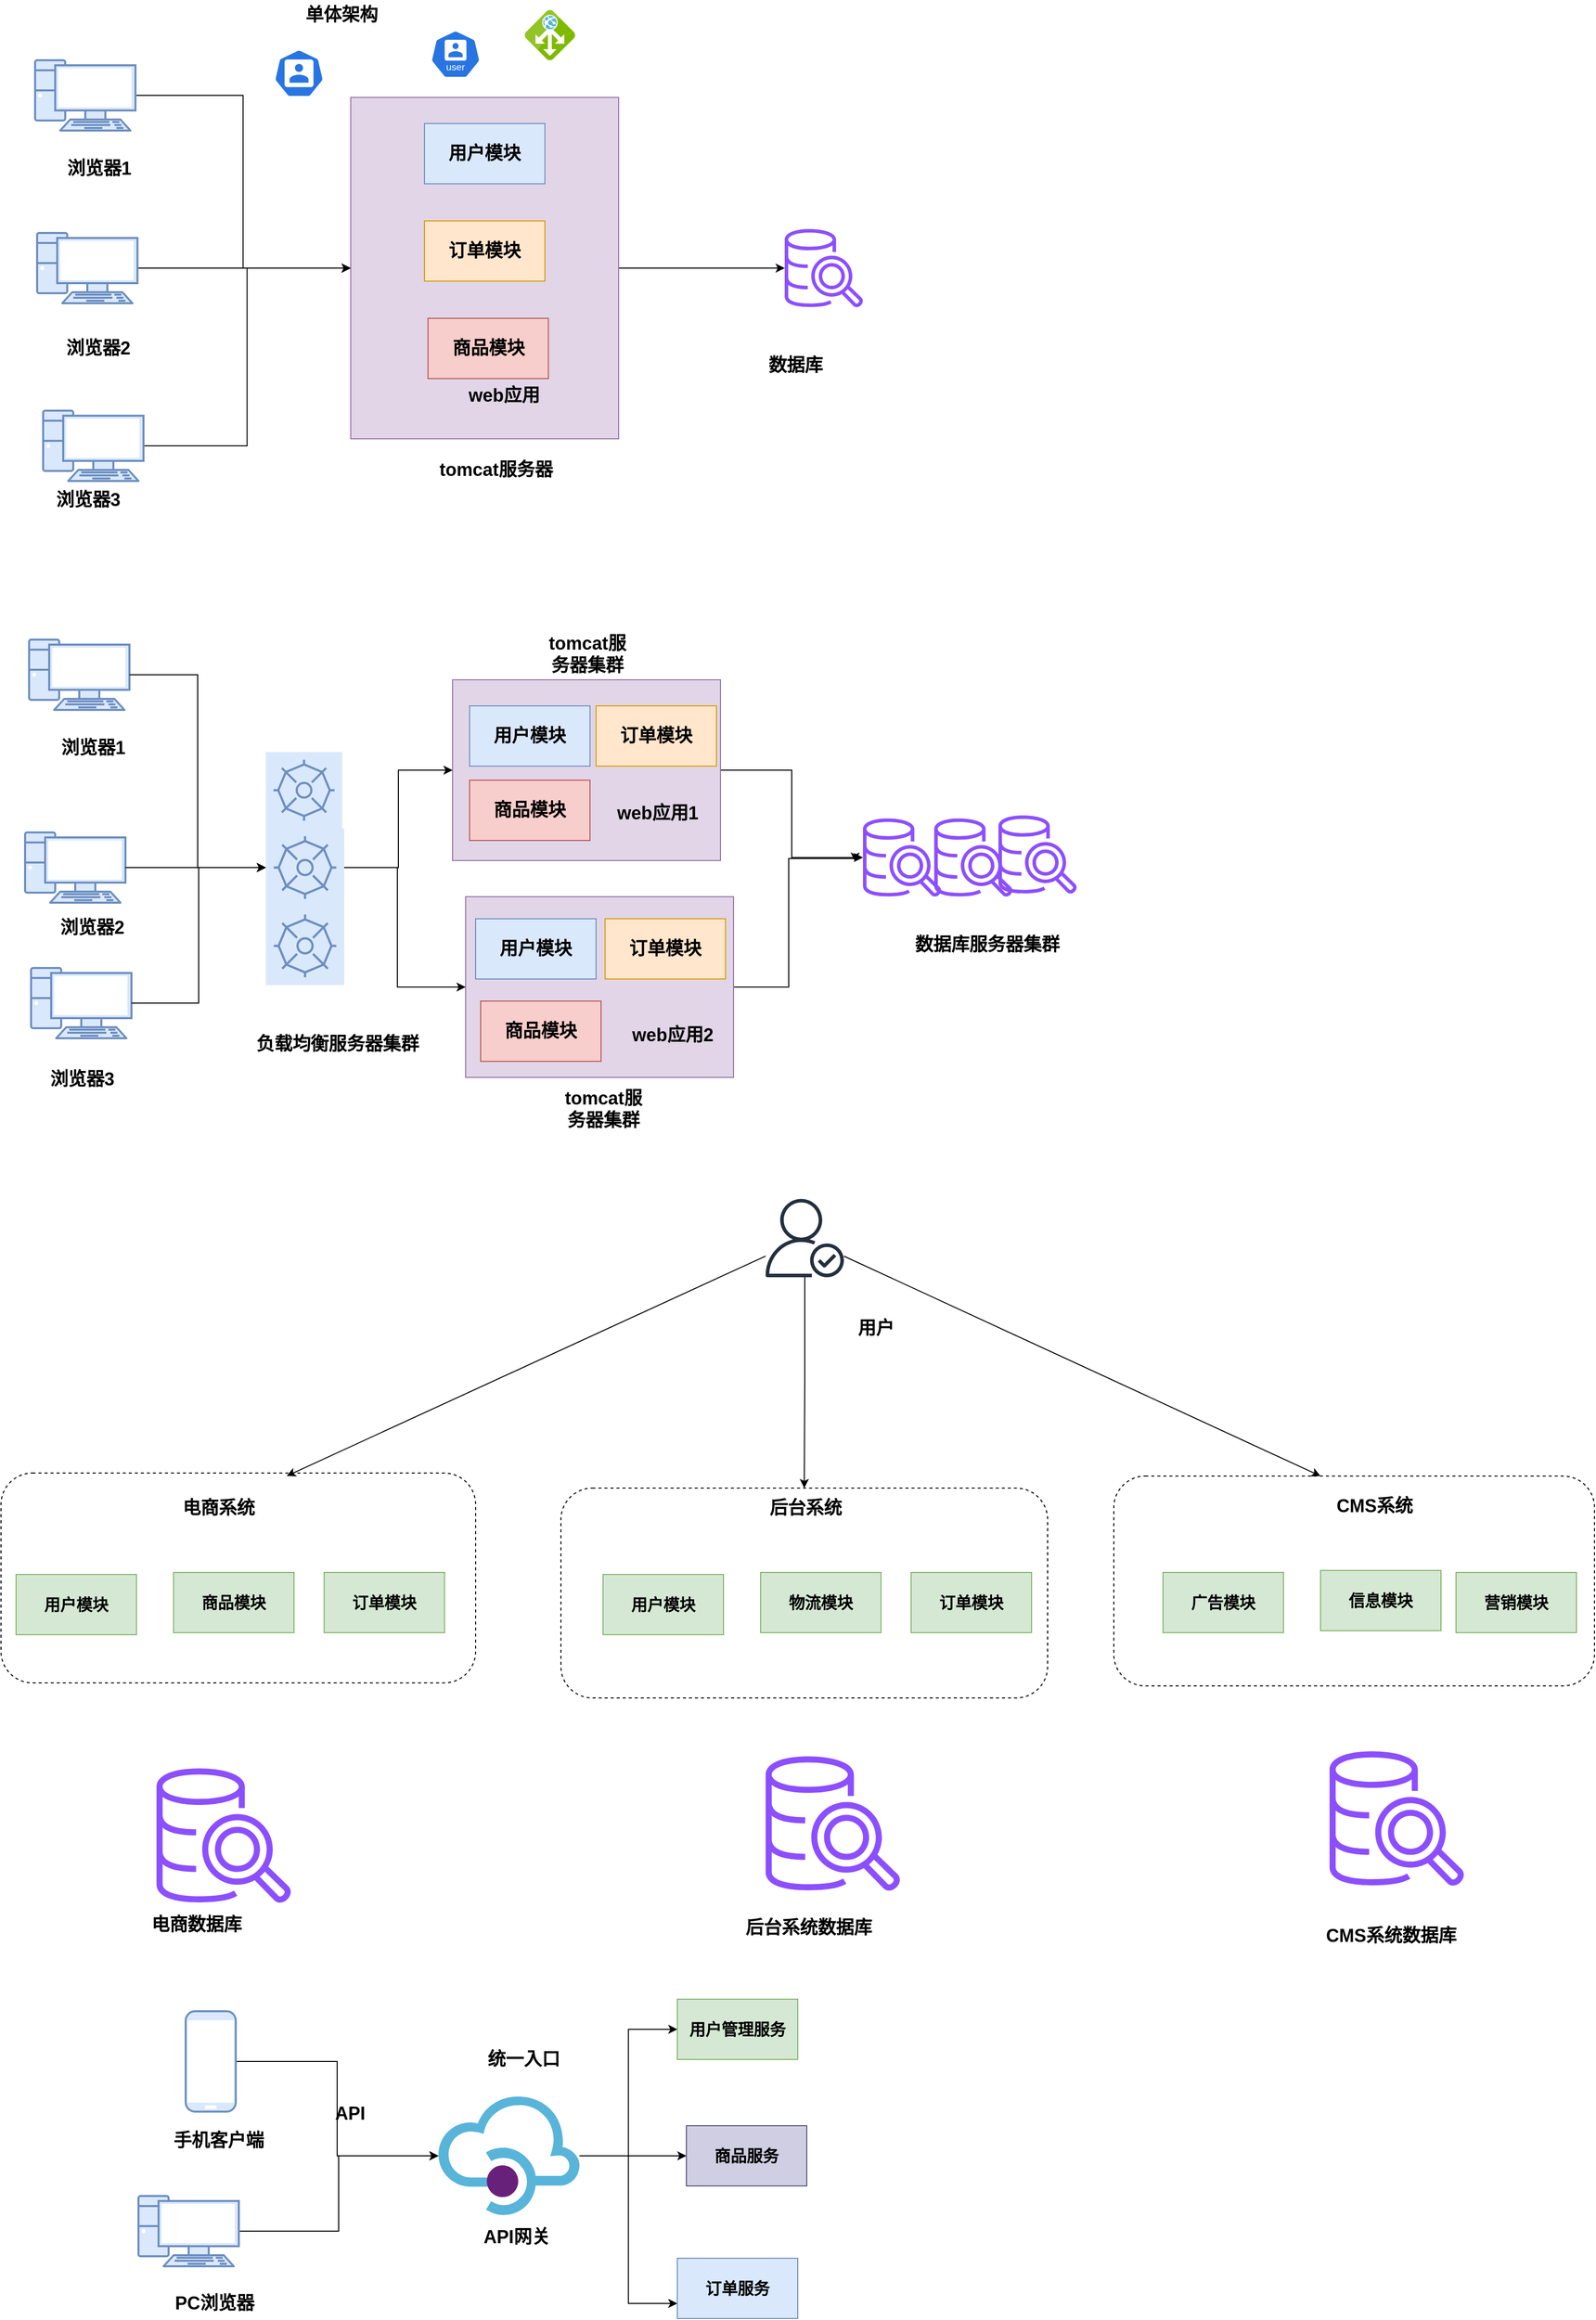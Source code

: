 <mxfile version="26.2.10" pages="5">
  <diagram name="第 1 页" id="9cnmlv8norBZ3jZtzaRS">
    <mxGraphModel dx="1436" dy="1336" grid="1" gridSize="20" guides="1" tooltips="1" connect="1" arrows="1" fold="1" page="0" pageScale="1" pageWidth="827" pageHeight="1169" math="0" shadow="0">
      <root>
        <mxCell id="0" />
        <mxCell id="1" parent="0" />
        <mxCell id="7oj0e5OPddCyWJo3uoJJ-51" style="edgeStyle=orthogonalEdgeStyle;rounded=0;orthogonalLoop=1;jettySize=auto;html=1;" parent="1" source="7oj0e5OPddCyWJo3uoJJ-26" edge="1">
          <mxGeometry relative="1" as="geometry">
            <mxPoint x="789.059" y="318.059" as="targetPoint" />
            <Array as="points">
              <mxPoint x="723" y="443" />
              <mxPoint x="723" y="315" />
              <mxPoint x="789" y="315" />
            </Array>
          </mxGeometry>
        </mxCell>
        <mxCell id="7oj0e5OPddCyWJo3uoJJ-26" value="&lt;span style=&quot;font-size: 18px;&quot;&gt;&lt;b style=&quot;font-size: 18px;&quot;&gt;&amp;nbsp;&lt;/b&gt;&lt;/span&gt;" style="rounded=0;whiteSpace=wrap;html=1;fillColor=#e1d5e7;strokeColor=#9673a6;fontSize=18;" parent="1" vertex="1">
          <mxGeometry x="401" y="353" width="267" height="180" as="geometry" />
        </mxCell>
        <mxCell id="7oj0e5OPddCyWJo3uoJJ-47" style="edgeStyle=orthogonalEdgeStyle;rounded=0;orthogonalLoop=1;jettySize=auto;html=1;fontSize=18;" parent="1" source="7oj0e5OPddCyWJo3uoJJ-10" target="7oj0e5OPddCyWJo3uoJJ-35" edge="1">
          <mxGeometry relative="1" as="geometry" />
        </mxCell>
        <mxCell id="7oj0e5OPddCyWJo3uoJJ-10" value="&lt;span style=&quot;font-size: 18px;&quot;&gt;&lt;b style=&quot;font-size: 18px;&quot;&gt;&amp;nbsp;&lt;/b&gt;&lt;/span&gt;" style="rounded=0;whiteSpace=wrap;html=1;fillColor=#e1d5e7;strokeColor=#9673a6;fontSize=18;" parent="1" vertex="1">
          <mxGeometry x="388" y="137" width="267" height="180" as="geometry" />
        </mxCell>
        <mxCell id="7oj0e5OPddCyWJo3uoJJ-1" value="" style="verticalAlign=top;verticalLabelPosition=bottom;labelPosition=center;align=center;html=1;outlineConnect=0;fillColor=#dae8fc;strokeColor=#6c8ebf;gradientDirection=north;strokeWidth=2;shape=mxgraph.networks.pc;fontSize=18;" parent="1" vertex="1">
          <mxGeometry x="-34" y="97" width="100" height="70" as="geometry" />
        </mxCell>
        <mxCell id="7oj0e5OPddCyWJo3uoJJ-2" value="" style="verticalAlign=top;verticalLabelPosition=bottom;labelPosition=center;align=center;html=1;outlineConnect=0;fillColor=#dae8fc;strokeColor=#6c8ebf;gradientDirection=north;strokeWidth=2;shape=mxgraph.networks.pc;fontSize=18;" parent="1" vertex="1">
          <mxGeometry x="-38" y="289" width="100" height="70" as="geometry" />
        </mxCell>
        <mxCell id="7oj0e5OPddCyWJo3uoJJ-3" value="" style="verticalAlign=top;verticalLabelPosition=bottom;labelPosition=center;align=center;html=1;outlineConnect=0;fillColor=#dae8fc;strokeColor=#6c8ebf;gradientDirection=north;strokeWidth=2;shape=mxgraph.networks.pc;fontSize=18;" parent="1" vertex="1">
          <mxGeometry x="-32" y="424" width="100" height="70" as="geometry" />
        </mxCell>
        <mxCell id="7oj0e5OPddCyWJo3uoJJ-4" value="&lt;b style=&quot;font-size: 18px;&quot;&gt;&lt;font style=&quot;font-size: 18px;&quot;&gt;浏览器1&lt;/font&gt;&lt;/b&gt;" style="text;html=1;align=center;verticalAlign=middle;whiteSpace=wrap;rounded=0;fontSize=18;" parent="1" vertex="1">
          <mxGeometry x="-8" y="190" width="76" height="30" as="geometry" />
        </mxCell>
        <mxCell id="7oj0e5OPddCyWJo3uoJJ-5" value="&lt;b style=&quot;font-size: 18px;&quot;&gt;&lt;font style=&quot;font-size: 18px;&quot;&gt;浏览器2&lt;/font&gt;&lt;/b&gt;" style="text;html=1;align=center;verticalAlign=middle;whiteSpace=wrap;rounded=0;fontSize=18;" parent="1" vertex="1">
          <mxGeometry x="-12" y="369" width="82" height="30" as="geometry" />
        </mxCell>
        <mxCell id="7oj0e5OPddCyWJo3uoJJ-6" value="&lt;b style=&quot;font-size: 18px;&quot;&gt;&lt;font style=&quot;font-size: 18px;&quot;&gt;浏览器3&lt;/font&gt;&lt;/b&gt;" style="text;html=1;align=center;verticalAlign=middle;whiteSpace=wrap;rounded=0;fontSize=18;" parent="1" vertex="1">
          <mxGeometry x="-18" y="520" width="74" height="30" as="geometry" />
        </mxCell>
        <mxCell id="7oj0e5OPddCyWJo3uoJJ-7" value="&lt;span style=&quot;font-size: 18px;&quot;&gt;&lt;b style=&quot;font-size: 18px;&quot;&gt;用户模块&lt;/b&gt;&lt;/span&gt;" style="rounded=0;whiteSpace=wrap;html=1;fillColor=#dae8fc;strokeColor=#6c8ebf;fontSize=18;" parent="1" vertex="1">
          <mxGeometry x="405" y="163" width="120" height="60" as="geometry" />
        </mxCell>
        <mxCell id="7oj0e5OPddCyWJo3uoJJ-8" value="&lt;span style=&quot;font-size: 18px;&quot;&gt;&lt;b style=&quot;font-size: 18px;&quot;&gt;订单模块&lt;/b&gt;&lt;/span&gt;" style="rounded=0;whiteSpace=wrap;html=1;fillColor=#ffe6cc;strokeColor=#d79b00;fontSize=18;" parent="1" vertex="1">
          <mxGeometry x="531" y="163" width="120" height="60" as="geometry" />
        </mxCell>
        <mxCell id="7oj0e5OPddCyWJo3uoJJ-9" value="&lt;span style=&quot;font-size: 18px;&quot;&gt;&lt;b style=&quot;font-size: 18px;&quot;&gt;商品模块&lt;/b&gt;&lt;/span&gt;" style="rounded=0;whiteSpace=wrap;html=1;fillColor=#f8cecc;strokeColor=#b85450;fontSize=18;" parent="1" vertex="1">
          <mxGeometry x="405" y="237" width="120" height="60" as="geometry" />
        </mxCell>
        <mxCell id="7oj0e5OPddCyWJo3uoJJ-19" value="&lt;b style=&quot;font-size: 18px;&quot;&gt;&lt;font style=&quot;font-size: 18px;&quot;&gt;tomcat服务器集群&lt;/font&gt;&lt;/b&gt;" style="text;html=1;align=center;verticalAlign=middle;whiteSpace=wrap;rounded=0;fontSize=18;" parent="1" vertex="1">
          <mxGeometry x="480" y="97" width="85" height="30" as="geometry" />
        </mxCell>
        <mxCell id="7oj0e5OPddCyWJo3uoJJ-21" value="" style="sketch=0;points=[[0,0,0],[0.25,0,0],[0.5,0,0],[0.75,0,0],[1,0,0],[0,1,0],[0.25,1,0],[0.5,1,0],[0.75,1,0],[1,1,0],[0,0.25,0],[0,0.5,0],[0,0.75,0],[1,0.25,0],[1,0.5,0],[1,0.75,0]];outlineConnect=0;dashed=0;verticalLabelPosition=bottom;verticalAlign=top;align=center;html=1;fontSize=18;fontStyle=0;aspect=fixed;shape=mxgraph.aws4.resourceIcon;resIcon=mxgraph.aws4.reserved_instance_reporting;fillColor=#dae8fc;strokeColor=#6c8ebf;" parent="1" vertex="1">
          <mxGeometry x="202" y="209" width="76" height="76" as="geometry" />
        </mxCell>
        <mxCell id="7oj0e5OPddCyWJo3uoJJ-45" style="edgeStyle=orthogonalEdgeStyle;rounded=0;orthogonalLoop=1;jettySize=auto;html=1;fontSize=18;" parent="1" source="7oj0e5OPddCyWJo3uoJJ-23" target="7oj0e5OPddCyWJo3uoJJ-10" edge="1">
          <mxGeometry relative="1" as="geometry" />
        </mxCell>
        <mxCell id="7oj0e5OPddCyWJo3uoJJ-46" style="edgeStyle=orthogonalEdgeStyle;rounded=0;orthogonalLoop=1;jettySize=auto;html=1;fontSize=18;" parent="1" source="7oj0e5OPddCyWJo3uoJJ-23" target="7oj0e5OPddCyWJo3uoJJ-26" edge="1">
          <mxGeometry relative="1" as="geometry">
            <Array as="points">
              <mxPoint x="333" y="324" />
              <mxPoint x="333" y="443" />
            </Array>
          </mxGeometry>
        </mxCell>
        <mxCell id="7oj0e5OPddCyWJo3uoJJ-23" value="" style="sketch=0;points=[[0,0,0],[0.25,0,0],[0.5,0,0],[0.75,0,0],[1,0,0],[0,1,0],[0.25,1,0],[0.5,1,0],[0.75,1,0],[1,1,0],[0,0.25,0],[0,0.5,0],[0,0.75,0],[1,0.25,0],[1,0.5,0],[1,0.75,0]];outlineConnect=0;dashed=0;verticalLabelPosition=bottom;verticalAlign=top;align=center;html=1;fontSize=18;fontStyle=0;aspect=fixed;shape=mxgraph.aws4.resourceIcon;resIcon=mxgraph.aws4.reserved_instance_reporting;fillColor=#dae8fc;strokeColor=#6c8ebf;" parent="1" vertex="1">
          <mxGeometry x="202" y="285" width="78" height="78" as="geometry" />
        </mxCell>
        <mxCell id="7oj0e5OPddCyWJo3uoJJ-24" value="" style="sketch=0;points=[[0,0,0],[0.25,0,0],[0.5,0,0],[0.75,0,0],[1,0,0],[0,1,0],[0.25,1,0],[0.5,1,0],[0.75,1,0],[1,1,0],[0,0.25,0],[0,0.5,0],[0,0.75,0],[1,0.25,0],[1,0.5,0],[1,0.75,0]];outlineConnect=0;dashed=0;verticalLabelPosition=bottom;verticalAlign=top;align=center;html=1;fontSize=18;fontStyle=0;aspect=fixed;shape=mxgraph.aws4.resourceIcon;resIcon=mxgraph.aws4.reserved_instance_reporting;fillColor=#dae8fc;strokeColor=#6c8ebf;" parent="1" vertex="1">
          <mxGeometry x="202" y="363" width="78" height="78" as="geometry" />
        </mxCell>
        <mxCell id="7oj0e5OPddCyWJo3uoJJ-25" value="&lt;b style=&quot;font-size: 18px;&quot;&gt;&lt;font style=&quot;font-size: 18px;&quot;&gt;web应用1&lt;/font&gt;&lt;/b&gt;" style="text;html=1;align=center;verticalAlign=middle;whiteSpace=wrap;rounded=0;fontSize=18;" parent="1" vertex="1">
          <mxGeometry x="543" y="255" width="99" height="30" as="geometry" />
        </mxCell>
        <mxCell id="7oj0e5OPddCyWJo3uoJJ-27" value="&lt;span style=&quot;font-size: 18px;&quot;&gt;&lt;b style=&quot;font-size: 18px;&quot;&gt;用户模块&lt;/b&gt;&lt;/span&gt;" style="rounded=0;whiteSpace=wrap;html=1;fillColor=#dae8fc;strokeColor=#6c8ebf;fontSize=18;" parent="1" vertex="1">
          <mxGeometry x="411" y="375" width="120" height="60" as="geometry" />
        </mxCell>
        <mxCell id="7oj0e5OPddCyWJo3uoJJ-28" value="&lt;span style=&quot;font-size: 18px;&quot;&gt;&lt;b style=&quot;font-size: 18px;&quot;&gt;订单模块&lt;/b&gt;&lt;/span&gt;" style="rounded=0;whiteSpace=wrap;html=1;fillColor=#ffe6cc;strokeColor=#d79b00;fontSize=18;" parent="1" vertex="1">
          <mxGeometry x="540" y="375" width="120" height="60" as="geometry" />
        </mxCell>
        <mxCell id="7oj0e5OPddCyWJo3uoJJ-29" value="&lt;span style=&quot;font-size: 18px;&quot;&gt;&lt;b style=&quot;font-size: 18px;&quot;&gt;商品模块&lt;/b&gt;&lt;/span&gt;" style="rounded=0;whiteSpace=wrap;html=1;fillColor=#f8cecc;strokeColor=#b85450;fontSize=18;" parent="1" vertex="1">
          <mxGeometry x="416" y="457" width="120" height="60" as="geometry" />
        </mxCell>
        <mxCell id="7oj0e5OPddCyWJo3uoJJ-30" value="&lt;b style=&quot;font-size: 18px;&quot;&gt;&lt;font style=&quot;font-size: 18px;&quot;&gt;web应用2&lt;/font&gt;&lt;/b&gt;" style="text;html=1;align=center;verticalAlign=middle;whiteSpace=wrap;rounded=0;fontSize=18;" parent="1" vertex="1">
          <mxGeometry x="562.5" y="476" width="88.5" height="30" as="geometry" />
        </mxCell>
        <mxCell id="7oj0e5OPddCyWJo3uoJJ-35" value="" style="sketch=0;outlineConnect=0;fontColor=#232F3E;gradientColor=none;fillColor=#8C4FFF;strokeColor=none;dashed=0;verticalLabelPosition=bottom;verticalAlign=top;align=center;html=1;fontSize=18;fontStyle=0;aspect=fixed;pointerEvents=1;shape=mxgraph.aws4.redshift_query_editor_v20_light;" parent="1" vertex="1">
          <mxGeometry x="797" y="275" width="78" height="78" as="geometry" />
        </mxCell>
        <mxCell id="7oj0e5OPddCyWJo3uoJJ-37" value="" style="sketch=0;outlineConnect=0;fontColor=#232F3E;gradientColor=none;fillColor=#8C4FFF;strokeColor=none;dashed=0;verticalLabelPosition=bottom;verticalAlign=top;align=center;html=1;fontSize=18;fontStyle=0;aspect=fixed;pointerEvents=1;shape=mxgraph.aws4.redshift_query_editor_v20_light;" parent="1" vertex="1">
          <mxGeometry x="868" y="275" width="78" height="78" as="geometry" />
        </mxCell>
        <mxCell id="7oj0e5OPddCyWJo3uoJJ-38" value="" style="sketch=0;outlineConnect=0;fontColor=#232F3E;gradientColor=none;fillColor=#8C4FFF;strokeColor=none;dashed=0;verticalLabelPosition=bottom;verticalAlign=top;align=center;html=1;fontSize=18;fontStyle=0;aspect=fixed;pointerEvents=1;shape=mxgraph.aws4.redshift_query_editor_v20_light;" parent="1" vertex="1">
          <mxGeometry x="932" y="272" width="78" height="78" as="geometry" />
        </mxCell>
        <mxCell id="7oj0e5OPddCyWJo3uoJJ-40" value="&lt;font style=&quot;font-size: 18px;&quot;&gt;&lt;b style=&quot;font-size: 18px;&quot;&gt;数据库服务器集群&lt;/b&gt;&lt;/font&gt;" style="text;html=1;align=center;verticalAlign=middle;whiteSpace=wrap;rounded=0;fontSize=18;" parent="1" vertex="1">
          <mxGeometry x="836" y="386" width="170" height="30" as="geometry" />
        </mxCell>
        <mxCell id="7oj0e5OPddCyWJo3uoJJ-42" style="edgeStyle=orthogonalEdgeStyle;rounded=0;orthogonalLoop=1;jettySize=auto;html=1;entryX=0;entryY=0.5;entryDx=0;entryDy=0;entryPerimeter=0;fontSize=18;" parent="1" source="7oj0e5OPddCyWJo3uoJJ-1" target="7oj0e5OPddCyWJo3uoJJ-23" edge="1">
          <mxGeometry relative="1" as="geometry" />
        </mxCell>
        <mxCell id="7oj0e5OPddCyWJo3uoJJ-43" style="edgeStyle=orthogonalEdgeStyle;rounded=0;orthogonalLoop=1;jettySize=auto;html=1;entryX=0;entryY=0.5;entryDx=0;entryDy=0;entryPerimeter=0;fontSize=18;" parent="1" source="7oj0e5OPddCyWJo3uoJJ-2" target="7oj0e5OPddCyWJo3uoJJ-23" edge="1">
          <mxGeometry relative="1" as="geometry" />
        </mxCell>
        <mxCell id="7oj0e5OPddCyWJo3uoJJ-44" style="edgeStyle=orthogonalEdgeStyle;rounded=0;orthogonalLoop=1;jettySize=auto;html=1;entryX=0;entryY=0.5;entryDx=0;entryDy=0;entryPerimeter=0;fontSize=18;" parent="1" source="7oj0e5OPddCyWJo3uoJJ-3" target="7oj0e5OPddCyWJo3uoJJ-23" edge="1">
          <mxGeometry relative="1" as="geometry" />
        </mxCell>
        <mxCell id="7oj0e5OPddCyWJo3uoJJ-49" value="&lt;b style=&quot;font-size: 18px;&quot;&gt;&lt;font style=&quot;font-size: 18px;&quot;&gt;负载均衡服务器集群&lt;/font&gt;&lt;/b&gt;" style="text;html=1;align=center;verticalAlign=middle;whiteSpace=wrap;rounded=0;fontSize=18;" parent="1" vertex="1">
          <mxGeometry x="188" y="485" width="171" height="30" as="geometry" />
        </mxCell>
        <mxCell id="7oj0e5OPddCyWJo3uoJJ-50" value="&lt;b style=&quot;font-size: 18px;&quot;&gt;&lt;font style=&quot;font-size: 18px;&quot;&gt;tomcat服务器集群&lt;/font&gt;&lt;/b&gt;" style="text;html=1;align=center;verticalAlign=middle;whiteSpace=wrap;rounded=0;fontSize=18;" parent="1" vertex="1">
          <mxGeometry x="496" y="550" width="85" height="30" as="geometry" />
        </mxCell>
        <mxCell id="7oj0e5OPddCyWJo3uoJJ-58" value="" style="rounded=1;whiteSpace=wrap;html=1;horizontal=1;verticalAlign=top;dashed=1;" parent="1" vertex="1">
          <mxGeometry x="-62" y="927" width="473" height="209" as="geometry" />
        </mxCell>
        <mxCell id="7oj0e5OPddCyWJo3uoJJ-60" value="&lt;span style=&quot;font-size: 16px;&quot;&gt;&lt;b&gt;用户模块&lt;/b&gt;&lt;/span&gt;" style="rounded=0;whiteSpace=wrap;html=1;fillColor=#d5e8d4;strokeColor=#82b366;" parent="1" vertex="1">
          <mxGeometry x="-47" y="1028" width="120" height="60" as="geometry" />
        </mxCell>
        <mxCell id="7oj0e5OPddCyWJo3uoJJ-61" value="&lt;span style=&quot;font-size: 16px;&quot;&gt;&lt;b&gt;商品模块&lt;/b&gt;&lt;/span&gt;" style="rounded=0;whiteSpace=wrap;html=1;fillColor=#d5e8d4;strokeColor=#82b366;" parent="1" vertex="1">
          <mxGeometry x="110" y="1026" width="120" height="60" as="geometry" />
        </mxCell>
        <mxCell id="7oj0e5OPddCyWJo3uoJJ-62" value="&lt;span style=&quot;font-size: 16px;&quot;&gt;&lt;b&gt;订单模块&lt;/b&gt;&lt;/span&gt;" style="rounded=0;whiteSpace=wrap;html=1;fillColor=#d5e8d4;strokeColor=#82b366;" parent="1" vertex="1">
          <mxGeometry x="260" y="1026" width="120" height="60" as="geometry" />
        </mxCell>
        <mxCell id="7oj0e5OPddCyWJo3uoJJ-64" value="&lt;b style=&quot;font-size: 18px;&quot;&gt;&lt;font style=&quot;font-size: 18px;&quot;&gt;电商系统&lt;/font&gt;&lt;/b&gt;" style="text;html=1;align=center;verticalAlign=middle;whiteSpace=wrap;rounded=0;fontSize=18;" parent="1" vertex="1">
          <mxGeometry x="117" y="947" width="76" height="30" as="geometry" />
        </mxCell>
        <mxCell id="7oj0e5OPddCyWJo3uoJJ-65" value="" style="rounded=1;whiteSpace=wrap;html=1;horizontal=1;verticalAlign=top;dashed=1;" parent="1" vertex="1">
          <mxGeometry x="496" y="942" width="485" height="209" as="geometry" />
        </mxCell>
        <mxCell id="7oj0e5OPddCyWJo3uoJJ-66" value="&lt;span style=&quot;font-size: 16px;&quot;&gt;&lt;b&gt;用户模块&lt;/b&gt;&lt;/span&gt;" style="rounded=0;whiteSpace=wrap;html=1;fillColor=#d5e8d4;strokeColor=#82b366;" parent="1" vertex="1">
          <mxGeometry x="538" y="1028" width="120" height="60" as="geometry" />
        </mxCell>
        <mxCell id="7oj0e5OPddCyWJo3uoJJ-67" value="&lt;span style=&quot;font-size: 16px;&quot;&gt;&lt;b&gt;物流模块&lt;/b&gt;&lt;/span&gt;" style="rounded=0;whiteSpace=wrap;html=1;fillColor=#d5e8d4;strokeColor=#82b366;" parent="1" vertex="1">
          <mxGeometry x="695" y="1026" width="120" height="60" as="geometry" />
        </mxCell>
        <mxCell id="7oj0e5OPddCyWJo3uoJJ-68" value="&lt;span style=&quot;font-size: 16px;&quot;&gt;&lt;b&gt;订单模块&lt;/b&gt;&lt;/span&gt;" style="rounded=0;whiteSpace=wrap;html=1;fillColor=#d5e8d4;strokeColor=#82b366;" parent="1" vertex="1">
          <mxGeometry x="845" y="1026" width="120" height="60" as="geometry" />
        </mxCell>
        <mxCell id="7oj0e5OPddCyWJo3uoJJ-69" value="&lt;b style=&quot;font-size: 18px;&quot;&gt;&lt;font style=&quot;font-size: 18px;&quot;&gt;后台系统&lt;/font&gt;&lt;/b&gt;" style="text;html=1;align=center;verticalAlign=middle;whiteSpace=wrap;rounded=0;fontSize=18;" parent="1" vertex="1">
          <mxGeometry x="702" y="947" width="76" height="30" as="geometry" />
        </mxCell>
        <mxCell id="7oj0e5OPddCyWJo3uoJJ-70" value="" style="rounded=1;whiteSpace=wrap;html=1;horizontal=1;verticalAlign=top;dashed=1;" parent="1" vertex="1">
          <mxGeometry x="1047" y="930" width="479" height="209" as="geometry" />
        </mxCell>
        <mxCell id="7oj0e5OPddCyWJo3uoJJ-71" value="&lt;span style=&quot;font-size: 16px;&quot;&gt;&lt;b&gt;广告模块&lt;/b&gt;&lt;/span&gt;" style="rounded=0;whiteSpace=wrap;html=1;fillColor=#d5e8d4;strokeColor=#82b366;" parent="1" vertex="1">
          <mxGeometry x="1096" y="1026" width="120" height="60" as="geometry" />
        </mxCell>
        <mxCell id="7oj0e5OPddCyWJo3uoJJ-72" value="&lt;span style=&quot;font-size: 16px;&quot;&gt;&lt;b&gt;信息模块&lt;/b&gt;&lt;/span&gt;" style="rounded=0;whiteSpace=wrap;html=1;fillColor=#d5e8d4;strokeColor=#82b366;" parent="1" vertex="1">
          <mxGeometry x="1253" y="1024" width="120" height="60" as="geometry" />
        </mxCell>
        <mxCell id="7oj0e5OPddCyWJo3uoJJ-73" value="&lt;span style=&quot;font-size: 16px;&quot;&gt;&lt;b&gt;营销模块&lt;/b&gt;&lt;/span&gt;" style="rounded=0;whiteSpace=wrap;html=1;fillColor=#d5e8d4;strokeColor=#82b366;" parent="1" vertex="1">
          <mxGeometry x="1388" y="1026" width="120" height="60" as="geometry" />
        </mxCell>
        <mxCell id="7oj0e5OPddCyWJo3uoJJ-74" value="&lt;b style=&quot;font-size: 18px;&quot;&gt;&lt;font style=&quot;font-size: 18px;&quot;&gt;CMS系统&lt;/font&gt;&lt;/b&gt;" style="text;html=1;align=center;verticalAlign=middle;whiteSpace=wrap;rounded=0;fontSize=18;" parent="1" vertex="1">
          <mxGeometry x="1260" y="945" width="94" height="30" as="geometry" />
        </mxCell>
        <mxCell id="7oj0e5OPddCyWJo3uoJJ-76" value="" style="sketch=0;outlineConnect=0;fontColor=#232F3E;gradientColor=none;fillColor=#8C4FFF;strokeColor=none;dashed=0;verticalLabelPosition=bottom;verticalAlign=top;align=center;html=1;fontSize=12;fontStyle=0;aspect=fixed;pointerEvents=1;shape=mxgraph.aws4.redshift_query_editor_v20_light;" parent="1" vertex="1">
          <mxGeometry x="93" y="1221" width="134" height="134" as="geometry" />
        </mxCell>
        <mxCell id="7oj0e5OPddCyWJo3uoJJ-77" value="&lt;b style=&quot;font-size: 18px;&quot;&gt;&lt;font style=&quot;font-size: 18px;&quot;&gt;电商数据库&lt;/font&gt;&lt;/b&gt;" style="text;html=1;align=center;verticalAlign=middle;whiteSpace=wrap;rounded=0;fontSize=18;" parent="1" vertex="1">
          <mxGeometry x="82" y="1362" width="102" height="30" as="geometry" />
        </mxCell>
        <mxCell id="7oj0e5OPddCyWJo3uoJJ-78" value="" style="sketch=0;outlineConnect=0;fontColor=#232F3E;gradientColor=none;fillColor=#8C4FFF;strokeColor=none;dashed=0;verticalLabelPosition=bottom;verticalAlign=top;align=center;html=1;fontSize=12;fontStyle=0;aspect=fixed;pointerEvents=1;shape=mxgraph.aws4.redshift_query_editor_v20_light;" parent="1" vertex="1">
          <mxGeometry x="700" y="1209" width="134" height="134" as="geometry" />
        </mxCell>
        <mxCell id="7oj0e5OPddCyWJo3uoJJ-79" value="&lt;b style=&quot;font-size: 18px;&quot;&gt;&lt;font style=&quot;font-size: 18px;&quot;&gt;后台系统数据库&lt;/font&gt;&lt;/b&gt;" style="text;html=1;align=center;verticalAlign=middle;whiteSpace=wrap;rounded=0;fontSize=18;" parent="1" vertex="1">
          <mxGeometry x="677" y="1365" width="132" height="30" as="geometry" />
        </mxCell>
        <mxCell id="7oj0e5OPddCyWJo3uoJJ-80" value="" style="sketch=0;outlineConnect=0;fontColor=#232F3E;gradientColor=none;fillColor=#8C4FFF;strokeColor=none;dashed=0;verticalLabelPosition=bottom;verticalAlign=top;align=center;html=1;fontSize=12;fontStyle=0;aspect=fixed;pointerEvents=1;shape=mxgraph.aws4.redshift_query_editor_v20_light;" parent="1" vertex="1">
          <mxGeometry x="1262" y="1204" width="134" height="134" as="geometry" />
        </mxCell>
        <mxCell id="7oj0e5OPddCyWJo3uoJJ-81" value="&lt;b style=&quot;font-size: 18px;&quot;&gt;&lt;font style=&quot;font-size: 18px;&quot;&gt;CMS系统数据库&lt;/font&gt;&lt;/b&gt;" style="text;html=1;align=center;verticalAlign=middle;whiteSpace=wrap;rounded=0;fontSize=18;" parent="1" vertex="1">
          <mxGeometry x="1254" y="1373" width="139" height="30" as="geometry" />
        </mxCell>
        <mxCell id="7oj0e5OPddCyWJo3uoJJ-90" style="rounded=0;orthogonalLoop=1;jettySize=auto;html=1;entryX=0.602;entryY=0.014;entryDx=0;entryDy=0;entryPerimeter=0;" parent="1" source="7oj0e5OPddCyWJo3uoJJ-89" target="7oj0e5OPddCyWJo3uoJJ-58" edge="1">
          <mxGeometry relative="1" as="geometry" />
        </mxCell>
        <mxCell id="7oj0e5OPddCyWJo3uoJJ-91" style="edgeStyle=orthogonalEdgeStyle;rounded=0;orthogonalLoop=1;jettySize=auto;html=1;" parent="1" source="7oj0e5OPddCyWJo3uoJJ-89" target="7oj0e5OPddCyWJo3uoJJ-65" edge="1">
          <mxGeometry relative="1" as="geometry" />
        </mxCell>
        <mxCell id="7oj0e5OPddCyWJo3uoJJ-92" style="rounded=0;orthogonalLoop=1;jettySize=auto;html=1;entryX=0.43;entryY=0;entryDx=0;entryDy=0;entryPerimeter=0;" parent="1" source="7oj0e5OPddCyWJo3uoJJ-89" target="7oj0e5OPddCyWJo3uoJJ-70" edge="1">
          <mxGeometry relative="1" as="geometry" />
        </mxCell>
        <mxCell id="7oj0e5OPddCyWJo3uoJJ-89" value="" style="sketch=0;outlineConnect=0;gradientColor=#ffd966;fillColor=#fff2cc;strokeColor=#d6b656;dashed=0;verticalLabelPosition=bottom;verticalAlign=top;align=center;html=1;fontSize=12;fontStyle=0;aspect=fixed;pointerEvents=1;shape=mxgraph.aws4.authenticated_user;" parent="1" vertex="1">
          <mxGeometry x="700" y="654" width="78" height="78" as="geometry" />
        </mxCell>
        <mxCell id="7oj0e5OPddCyWJo3uoJJ-93" value="&lt;b style=&quot;font-size: 18px;&quot;&gt;&lt;font style=&quot;font-size: 18px;&quot;&gt;用户&lt;/font&gt;&lt;/b&gt;" style="text;html=1;align=center;verticalAlign=middle;whiteSpace=wrap;rounded=0;fontSize=18;" parent="1" vertex="1">
          <mxGeometry x="772" y="768" width="76" height="30" as="geometry" />
        </mxCell>
        <mxCell id="PK_FT5o_RBRXfeu-Xkt2-10" style="edgeStyle=orthogonalEdgeStyle;rounded=0;orthogonalLoop=1;jettySize=auto;html=1;" parent="1" source="PK_FT5o_RBRXfeu-Xkt2-1" target="PK_FT5o_RBRXfeu-Xkt2-7" edge="1">
          <mxGeometry relative="1" as="geometry" />
        </mxCell>
        <mxCell id="PK_FT5o_RBRXfeu-Xkt2-1" value="" style="verticalAlign=top;verticalLabelPosition=bottom;labelPosition=center;align=center;html=1;outlineConnect=0;fillColor=#dae8fc;strokeColor=#6c8ebf;gradientDirection=north;strokeWidth=2;shape=mxgraph.networks.pc;" parent="1" vertex="1">
          <mxGeometry x="75" y="1647" width="100" height="70" as="geometry" />
        </mxCell>
        <mxCell id="PK_FT5o_RBRXfeu-Xkt2-2" value="&lt;b style=&quot;font-size: 18px;&quot;&gt;&lt;font style=&quot;font-size: 18px;&quot;&gt;PC浏览器&lt;/font&gt;&lt;/b&gt;" style="text;html=1;align=center;verticalAlign=middle;whiteSpace=wrap;rounded=0;fontSize=18;" parent="1" vertex="1">
          <mxGeometry x="100" y="1739" width="102" height="30" as="geometry" />
        </mxCell>
        <mxCell id="PK_FT5o_RBRXfeu-Xkt2-9" style="edgeStyle=orthogonalEdgeStyle;rounded=0;orthogonalLoop=1;jettySize=auto;html=1;" parent="1" source="PK_FT5o_RBRXfeu-Xkt2-4" target="PK_FT5o_RBRXfeu-Xkt2-7" edge="1">
          <mxGeometry relative="1" as="geometry" />
        </mxCell>
        <mxCell id="PK_FT5o_RBRXfeu-Xkt2-4" value="" style="verticalAlign=top;verticalLabelPosition=bottom;labelPosition=center;align=center;html=1;outlineConnect=0;fillColor=#dae8fc;strokeColor=#6c8ebf;gradientDirection=north;strokeWidth=2;shape=mxgraph.networks.mobile;" parent="1" vertex="1">
          <mxGeometry x="122" y="1463" width="50" height="100" as="geometry" />
        </mxCell>
        <mxCell id="PK_FT5o_RBRXfeu-Xkt2-5" value="&lt;b style=&quot;font-size: 18px;&quot;&gt;&lt;font style=&quot;font-size: 18px;&quot;&gt;手机客户端&lt;/font&gt;&lt;/b&gt;" style="text;html=1;align=center;verticalAlign=middle;whiteSpace=wrap;rounded=0;fontSize=18;" parent="1" vertex="1">
          <mxGeometry x="104" y="1577" width="102" height="30" as="geometry" />
        </mxCell>
        <mxCell id="PK_FT5o_RBRXfeu-Xkt2-15" style="edgeStyle=orthogonalEdgeStyle;rounded=0;orthogonalLoop=1;jettySize=auto;html=1;entryX=0;entryY=0.5;entryDx=0;entryDy=0;" parent="1" source="PK_FT5o_RBRXfeu-Xkt2-7" target="PK_FT5o_RBRXfeu-Xkt2-11" edge="1">
          <mxGeometry relative="1" as="geometry" />
        </mxCell>
        <mxCell id="PK_FT5o_RBRXfeu-Xkt2-16" style="edgeStyle=orthogonalEdgeStyle;rounded=0;orthogonalLoop=1;jettySize=auto;html=1;" parent="1" source="PK_FT5o_RBRXfeu-Xkt2-7" target="PK_FT5o_RBRXfeu-Xkt2-12" edge="1">
          <mxGeometry relative="1" as="geometry" />
        </mxCell>
        <mxCell id="PK_FT5o_RBRXfeu-Xkt2-17" style="edgeStyle=orthogonalEdgeStyle;rounded=0;orthogonalLoop=1;jettySize=auto;html=1;entryX=0;entryY=0.75;entryDx=0;entryDy=0;" parent="1" source="PK_FT5o_RBRXfeu-Xkt2-7" target="PK_FT5o_RBRXfeu-Xkt2-14" edge="1">
          <mxGeometry relative="1" as="geometry" />
        </mxCell>
        <mxCell id="PK_FT5o_RBRXfeu-Xkt2-7" value="" style="image;sketch=0;aspect=fixed;html=1;points=[];align=center;fontSize=12;image=img/lib/mscae/API_Management.svg;" parent="1" vertex="1">
          <mxGeometry x="374" y="1548" width="140.48" height="118" as="geometry" />
        </mxCell>
        <mxCell id="PK_FT5o_RBRXfeu-Xkt2-8" value="&lt;b style=&quot;font-size: 18px;&quot;&gt;&lt;font style=&quot;font-size: 18px;&quot;&gt;API网关&lt;/font&gt;&lt;/b&gt;" style="text;html=1;align=center;verticalAlign=middle;whiteSpace=wrap;rounded=0;fontSize=18;" parent="1" vertex="1">
          <mxGeometry x="401" y="1673" width="102" height="30" as="geometry" />
        </mxCell>
        <mxCell id="PK_FT5o_RBRXfeu-Xkt2-11" value="&lt;span style=&quot;font-size: 16px;&quot;&gt;&lt;b&gt;用户管理服务&lt;/b&gt;&lt;/span&gt;" style="rounded=0;whiteSpace=wrap;html=1;fillColor=#d5e8d4;strokeColor=#82b366;" parent="1" vertex="1">
          <mxGeometry x="612" y="1451" width="120" height="60" as="geometry" />
        </mxCell>
        <mxCell id="PK_FT5o_RBRXfeu-Xkt2-12" value="&lt;span style=&quot;font-size: 16px;&quot;&gt;&lt;b&gt;商品服务&lt;/b&gt;&lt;/span&gt;" style="rounded=0;whiteSpace=wrap;html=1;fillColor=#d0cee2;strokeColor=#56517e;" parent="1" vertex="1">
          <mxGeometry x="621" y="1577" width="120" height="60" as="geometry" />
        </mxCell>
        <mxCell id="PK_FT5o_RBRXfeu-Xkt2-14" value="&lt;span style=&quot;font-size: 16px;&quot;&gt;&lt;b&gt;订单服务&lt;/b&gt;&lt;/span&gt;" style="rounded=0;whiteSpace=wrap;html=1;fillColor=#dae8fc;strokeColor=#6c8ebf;" parent="1" vertex="1">
          <mxGeometry x="612" y="1709" width="120" height="60" as="geometry" />
        </mxCell>
        <mxCell id="PK_FT5o_RBRXfeu-Xkt2-18" value="&lt;b style=&quot;font-size: 18px;&quot;&gt;&lt;font style=&quot;font-size: 18px;&quot;&gt;统一入口&lt;/font&gt;&lt;/b&gt;" style="text;html=1;align=center;verticalAlign=middle;whiteSpace=wrap;rounded=0;fontSize=18;" parent="1" vertex="1">
          <mxGeometry x="408" y="1496" width="102" height="30" as="geometry" />
        </mxCell>
        <mxCell id="PK_FT5o_RBRXfeu-Xkt2-19" value="&lt;b style=&quot;font-size: 18px;&quot;&gt;&lt;font style=&quot;font-size: 18px;&quot;&gt;API&lt;/font&gt;&lt;/b&gt;" style="text;html=1;align=center;verticalAlign=middle;whiteSpace=wrap;rounded=0;fontSize=18;" parent="1" vertex="1">
          <mxGeometry x="235" y="1550" width="102" height="30" as="geometry" />
        </mxCell>
        <mxCell id="A05oZ4RrqO9g27ecJYGK-38" style="edgeStyle=orthogonalEdgeStyle;rounded=0;orthogonalLoop=1;jettySize=auto;html=1;" parent="1" source="A05oZ4RrqO9g27ecJYGK-2" target="A05oZ4RrqO9g27ecJYGK-25" edge="1">
          <mxGeometry relative="1" as="geometry" />
        </mxCell>
        <mxCell id="A05oZ4RrqO9g27ecJYGK-2" value="&lt;span style=&quot;font-size: 18px;&quot;&gt;&lt;b style=&quot;font-size: 18px;&quot;&gt;&amp;nbsp;&lt;/b&gt;&lt;/span&gt;" style="rounded=0;whiteSpace=wrap;html=1;fillColor=#e1d5e7;strokeColor=#9673a6;fontSize=18;" parent="1" vertex="1">
          <mxGeometry x="286.5" y="-443" width="267" height="340" as="geometry" />
        </mxCell>
        <mxCell id="A05oZ4RrqO9g27ecJYGK-35" style="edgeStyle=orthogonalEdgeStyle;rounded=0;orthogonalLoop=1;jettySize=auto;html=1;" parent="1" source="A05oZ4RrqO9g27ecJYGK-5" target="A05oZ4RrqO9g27ecJYGK-2" edge="1">
          <mxGeometry relative="1" as="geometry" />
        </mxCell>
        <mxCell id="A05oZ4RrqO9g27ecJYGK-5" value="" style="verticalAlign=top;verticalLabelPosition=bottom;labelPosition=center;align=center;html=1;outlineConnect=0;fillColor=#dae8fc;strokeColor=#6c8ebf;gradientDirection=north;strokeWidth=2;shape=mxgraph.networks.pc;fontSize=18;" parent="1" vertex="1">
          <mxGeometry x="-28" y="-480" width="100" height="70" as="geometry" />
        </mxCell>
        <mxCell id="A05oZ4RrqO9g27ecJYGK-36" style="edgeStyle=orthogonalEdgeStyle;rounded=0;orthogonalLoop=1;jettySize=auto;html=1;" parent="1" source="A05oZ4RrqO9g27ecJYGK-6" target="A05oZ4RrqO9g27ecJYGK-2" edge="1">
          <mxGeometry relative="1" as="geometry" />
        </mxCell>
        <mxCell id="A05oZ4RrqO9g27ecJYGK-6" value="" style="verticalAlign=top;verticalLabelPosition=bottom;labelPosition=center;align=center;html=1;outlineConnect=0;fillColor=#dae8fc;strokeColor=#6c8ebf;gradientDirection=north;strokeWidth=2;shape=mxgraph.networks.pc;fontSize=18;" parent="1" vertex="1">
          <mxGeometry x="-26" y="-308" width="100" height="70" as="geometry" />
        </mxCell>
        <mxCell id="A05oZ4RrqO9g27ecJYGK-37" style="edgeStyle=orthogonalEdgeStyle;rounded=0;orthogonalLoop=1;jettySize=auto;html=1;entryX=0;entryY=0.5;entryDx=0;entryDy=0;" parent="1" source="A05oZ4RrqO9g27ecJYGK-7" target="A05oZ4RrqO9g27ecJYGK-2" edge="1">
          <mxGeometry relative="1" as="geometry" />
        </mxCell>
        <mxCell id="A05oZ4RrqO9g27ecJYGK-7" value="" style="verticalAlign=top;verticalLabelPosition=bottom;labelPosition=center;align=center;html=1;outlineConnect=0;fillColor=#dae8fc;strokeColor=#6c8ebf;gradientDirection=north;strokeWidth=2;shape=mxgraph.networks.pc;fontSize=18;" parent="1" vertex="1">
          <mxGeometry x="-20" y="-131" width="100" height="70" as="geometry" />
        </mxCell>
        <mxCell id="A05oZ4RrqO9g27ecJYGK-8" value="&lt;b style=&quot;font-size: 18px;&quot;&gt;&lt;font style=&quot;font-size: 18px;&quot;&gt;浏览器1&lt;/font&gt;&lt;/b&gt;" style="text;html=1;align=center;verticalAlign=middle;whiteSpace=wrap;rounded=0;fontSize=18;" parent="1" vertex="1">
          <mxGeometry x="-2" y="-387" width="76" height="30" as="geometry" />
        </mxCell>
        <mxCell id="A05oZ4RrqO9g27ecJYGK-9" value="&lt;b style=&quot;font-size: 18px;&quot;&gt;&lt;font style=&quot;font-size: 18px;&quot;&gt;浏览器2&lt;/font&gt;&lt;/b&gt;" style="text;html=1;align=center;verticalAlign=middle;whiteSpace=wrap;rounded=0;fontSize=18;" parent="1" vertex="1">
          <mxGeometry x="-6" y="-208" width="82" height="30" as="geometry" />
        </mxCell>
        <mxCell id="A05oZ4RrqO9g27ecJYGK-10" value="&lt;b style=&quot;font-size: 18px;&quot;&gt;&lt;font style=&quot;font-size: 18px;&quot;&gt;浏览器3&lt;/font&gt;&lt;/b&gt;" style="text;html=1;align=center;verticalAlign=middle;whiteSpace=wrap;rounded=0;fontSize=18;" parent="1" vertex="1">
          <mxGeometry x="-12" y="-57" width="74" height="30" as="geometry" />
        </mxCell>
        <mxCell id="A05oZ4RrqO9g27ecJYGK-21" value="&lt;span style=&quot;font-size: 18px;&quot;&gt;&lt;b style=&quot;font-size: 18px;&quot;&gt;用户模块&lt;/b&gt;&lt;/span&gt;" style="rounded=0;whiteSpace=wrap;html=1;fillColor=#dae8fc;strokeColor=#6c8ebf;fontSize=18;" parent="1" vertex="1">
          <mxGeometry x="360" y="-417" width="120" height="60" as="geometry" />
        </mxCell>
        <mxCell id="A05oZ4RrqO9g27ecJYGK-22" value="&lt;span style=&quot;font-size: 18px;&quot;&gt;&lt;b style=&quot;font-size: 18px;&quot;&gt;订单模块&lt;/b&gt;&lt;/span&gt;" style="rounded=0;whiteSpace=wrap;html=1;fillColor=#ffe6cc;strokeColor=#d79b00;fontSize=18;" parent="1" vertex="1">
          <mxGeometry x="360" y="-320" width="120" height="60" as="geometry" />
        </mxCell>
        <mxCell id="A05oZ4RrqO9g27ecJYGK-23" value="&lt;span style=&quot;font-size: 18px;&quot;&gt;&lt;b style=&quot;font-size: 18px;&quot;&gt;商品模块&lt;/b&gt;&lt;/span&gt;" style="rounded=0;whiteSpace=wrap;html=1;fillColor=#f8cecc;strokeColor=#b85450;fontSize=18;" parent="1" vertex="1">
          <mxGeometry x="363.5" y="-223" width="120" height="60" as="geometry" />
        </mxCell>
        <mxCell id="A05oZ4RrqO9g27ecJYGK-24" value="&lt;b style=&quot;font-size: 18px;&quot;&gt;&lt;font style=&quot;font-size: 18px;&quot;&gt;web应用&lt;/font&gt;&lt;/b&gt;" style="text;html=1;align=center;verticalAlign=middle;whiteSpace=wrap;rounded=0;fontSize=18;" parent="1" vertex="1">
          <mxGeometry x="395" y="-161" width="88.5" height="30" as="geometry" />
        </mxCell>
        <mxCell id="A05oZ4RrqO9g27ecJYGK-25" value="" style="sketch=0;outlineConnect=0;fontColor=#232F3E;gradientColor=none;fillColor=#8C4FFF;strokeColor=none;dashed=0;verticalLabelPosition=bottom;verticalAlign=top;align=center;html=1;fontSize=18;fontStyle=0;aspect=fixed;pointerEvents=1;shape=mxgraph.aws4.redshift_query_editor_v20_light;" parent="1" vertex="1">
          <mxGeometry x="719" y="-312" width="78" height="78" as="geometry" />
        </mxCell>
        <mxCell id="A05oZ4RrqO9g27ecJYGK-28" value="&lt;font style=&quot;font-size: 18px;&quot;&gt;&lt;b style=&quot;font-size: 18px;&quot;&gt;数据库&lt;/b&gt;&lt;/font&gt;" style="text;html=1;align=center;verticalAlign=middle;whiteSpace=wrap;rounded=0;fontSize=18;" parent="1" vertex="1">
          <mxGeometry x="645" y="-191" width="170" height="30" as="geometry" />
        </mxCell>
        <mxCell id="A05oZ4RrqO9g27ecJYGK-33" value="&lt;b style=&quot;font-size: 18px;&quot;&gt;&lt;font style=&quot;font-size: 18px;&quot;&gt;tomcat服务器&lt;/font&gt;&lt;/b&gt;" style="text;html=1;align=center;verticalAlign=middle;whiteSpace=wrap;rounded=0;fontSize=18;" parent="1" vertex="1">
          <mxGeometry x="349.48" y="-87" width="165" height="30" as="geometry" />
        </mxCell>
        <mxCell id="A05oZ4RrqO9g27ecJYGK-39" value="&lt;b style=&quot;font-size: 18px;&quot;&gt;&lt;font style=&quot;font-size: 18px;&quot;&gt;单体架构&lt;/font&gt;&lt;/b&gt;" style="text;html=1;align=center;verticalAlign=middle;whiteSpace=wrap;rounded=0;fontSize=18;" parent="1" vertex="1">
          <mxGeometry x="235" y="-540" width="85" height="30" as="geometry" />
        </mxCell>
        <mxCell id="y_AkLBImz3PG4kwwCplu-1" value="" style="aspect=fixed;sketch=0;html=1;dashed=0;whitespace=wrap;verticalLabelPosition=bottom;verticalAlign=top;fillColor=#2875E2;strokeColor=#ffffff;points=[[0.005,0.63,0],[0.1,0.2,0],[0.9,0.2,0],[0.5,0,0],[0.995,0.63,0],[0.72,0.99,0],[0.5,1,0],[0.28,0.99,0]];shape=mxgraph.kubernetes.icon2;prIcon=user" vertex="1" parent="1">
          <mxGeometry x="210" y="-491" width="50" height="48" as="geometry" />
        </mxCell>
        <mxCell id="y_AkLBImz3PG4kwwCplu-2" value="" style="aspect=fixed;sketch=0;html=1;dashed=0;whitespace=wrap;verticalLabelPosition=bottom;verticalAlign=top;fillColor=#2875E2;strokeColor=#ffffff;points=[[0.005,0.63,0],[0.1,0.2,0],[0.9,0.2,0],[0.5,0,0],[0.995,0.63,0],[0.72,0.99,0],[0.5,1,0],[0.28,0.99,0]];shape=mxgraph.kubernetes.icon2;kubernetesLabel=1;prIcon=user" vertex="1" parent="1">
          <mxGeometry x="366" y="-510" width="50" height="48" as="geometry" />
        </mxCell>
        <mxCell id="y_AkLBImz3PG4kwwCplu-3" value="" style="image;sketch=0;aspect=fixed;html=1;points=[];align=center;fontSize=12;image=img/lib/mscae/Application_Gateway.svg;" vertex="1" parent="1">
          <mxGeometry x="460" y="-530" width="50" height="50" as="geometry" />
        </mxCell>
      </root>
    </mxGraphModel>
  </diagram>
  <diagram id="VKlRn2FZu10fmo4ua55t" name="第 2 页">
    <mxGraphModel dx="5284" dy="1470" grid="1" gridSize="26" guides="1" tooltips="1" connect="1" arrows="1" fold="1" page="0" pageScale="1" pageWidth="827" pageHeight="1169" math="0" shadow="0">
      <root>
        <mxCell id="0" />
        <mxCell id="1" parent="0" />
        <mxCell id="qhJ83CevUc4CZihiDo2o-1" style="rounded=0;orthogonalLoop=1;jettySize=auto;html=1;entryX=1;entryY=0.5;entryDx=0;entryDy=0;fontFamily=Helvetica;fontSize=24;fontColor=default;fontStyle=1" parent="1" source="qhJ83CevUc4CZihiDo2o-2" target="qhJ83CevUc4CZihiDo2o-109" edge="1">
          <mxGeometry relative="1" as="geometry" />
        </mxCell>
        <mxCell id="qhJ83CevUc4CZihiDo2o-2" value="&lt;span style=&quot;font-size: 24px;&quot;&gt;&lt;span style=&quot;font-size: 24px;&quot;&gt;&amp;nbsp;&lt;/span&gt;&lt;/span&gt;" style="rounded=0;whiteSpace=wrap;html=1;fillColor=#ffe6cc;strokeColor=#d79b00;align=center;verticalAlign=middle;fontFamily=Helvetica;fontSize=24;fontStyle=1" parent="1" vertex="1">
          <mxGeometry x="-2166.5" y="3647" width="483" height="294" as="geometry" />
        </mxCell>
        <mxCell id="qhJ83CevUc4CZihiDo2o-3" value="&lt;span style=&quot;font-size: 24px;&quot;&gt;&lt;font style=&quot;font-size: 24px;&quot;&gt;cloud-provider-product-9002:9002&lt;/font&gt;&lt;/span&gt;" style="rounded=0;whiteSpace=wrap;html=1;fillColor=#d5e8d4;strokeColor=#82b366;align=center;verticalAlign=middle;fontFamily=Helvetica;fontSize=24;fontStyle=1" parent="1" vertex="1">
          <mxGeometry x="-1959" y="3763" width="222" height="104" as="geometry" />
        </mxCell>
        <mxCell id="qhJ83CevUc4CZihiDo2o-4" value="&lt;span style=&quot;font-size: 24px;&quot;&gt;&lt;font style=&quot;font-size: 24px;&quot;&gt;cloud-eureka-9102&lt;/font&gt;&lt;/span&gt;" style="rounded=0;whiteSpace=wrap;html=1;fillColor=#e1d5e7;strokeColor=#9673a6;align=center;verticalAlign=middle;fontFamily=Helvetica;fontSize=24;fontStyle=1" parent="1" vertex="1">
          <mxGeometry x="-2342" y="1155" width="197" height="104" as="geometry" />
        </mxCell>
        <mxCell id="qhJ83CevUc4CZihiDo2o-5" value="&lt;span style=&quot;font-size: 24px;&quot;&gt;&lt;font style=&quot;font-size: 24px;&quot;&gt;cloud-eureka-9101&lt;/font&gt;&lt;/span&gt;" style="rounded=0;whiteSpace=wrap;html=1;fillColor=#e1d5e7;strokeColor=#9673a6;align=center;verticalAlign=middle;fontFamily=Helvetica;fontSize=24;fontStyle=1" parent="1" vertex="1">
          <mxGeometry x="-2433" y="1107" width="197" height="104" as="geometry" />
        </mxCell>
        <mxCell id="qhJ83CevUc4CZihiDo2o-6" style="rounded=0;orthogonalLoop=1;jettySize=auto;html=1;endArrow=classic;endFill=1;entryX=0.958;entryY=0.592;entryDx=0;entryDy=0;entryPerimeter=0;fontStyle=1;fontSize=24;" parent="1" target="qhJ83CevUc4CZihiDo2o-9" edge="1">
          <mxGeometry relative="1" as="geometry">
            <mxPoint x="-2175" y="121" as="sourcePoint" />
            <mxPoint x="-2382" y="-15" as="targetPoint" />
          </mxGeometry>
        </mxCell>
        <mxCell id="qhJ83CevUc4CZihiDo2o-7" value="" style="rounded=1;whiteSpace=wrap;html=1;fontStyle=1;fontSize=24;" parent="1" vertex="1">
          <mxGeometry x="-2362" y="125" width="380" height="215" as="geometry" />
        </mxCell>
        <mxCell id="qhJ83CevUc4CZihiDo2o-8" style="rounded=0;orthogonalLoop=1;jettySize=auto;html=1;fontStyle=1;fontSize=24;" parent="1" source="qhJ83CevUc4CZihiDo2o-9" target="qhJ83CevUc4CZihiDo2o-7" edge="1">
          <mxGeometry relative="1" as="geometry" />
        </mxCell>
        <mxCell id="qhJ83CevUc4CZihiDo2o-9" value="" style="ellipse;shape=cloud;whiteSpace=wrap;html=1;fillColor=#e1d5e7;strokeColor=#9673a6;fontStyle=1;fontSize=24;" parent="1" vertex="1">
          <mxGeometry x="-2568" y="-130" width="194" height="155" as="geometry" />
        </mxCell>
        <mxCell id="qhJ83CevUc4CZihiDo2o-10" value="&lt;span style=&quot;font-size: 24px;&quot;&gt;&lt;font style=&quot;font-size: 24px;&quot;&gt;服务注册中心&lt;/font&gt;&lt;/span&gt;" style="text;html=1;align=center;verticalAlign=middle;whiteSpace=wrap;rounded=0;fontSize=24;fontStyle=1" parent="1" vertex="1">
          <mxGeometry x="-2529" y="-67.5" width="120" height="30" as="geometry" />
        </mxCell>
        <mxCell id="qhJ83CevUc4CZihiDo2o-11" value="&lt;span style=&quot;font-size: 24px;&quot;&gt;&lt;font style=&quot;font-size: 24px;&quot;&gt;服务消费者&lt;/font&gt;&lt;/span&gt;" style="text;html=1;align=center;verticalAlign=middle;whiteSpace=wrap;rounded=0;fontSize=24;fontStyle=1" parent="1" vertex="1">
          <mxGeometry x="-2840" y="203" width="102" height="30" as="geometry" />
        </mxCell>
        <mxCell id="qhJ83CevUc4CZihiDo2o-12" value="&lt;span style=&quot;font-size: 24px;&quot;&gt;&lt;font style=&quot;font-size: 24px;&quot;&gt;Eureak Client&lt;/font&gt;&lt;/span&gt;" style="text;html=1;align=center;verticalAlign=middle;whiteSpace=wrap;rounded=0;fontSize=24;fontStyle=1" parent="1" vertex="1">
          <mxGeometry x="-2719" y="301" width="102" height="30" as="geometry" />
        </mxCell>
        <mxCell id="qhJ83CevUc4CZihiDo2o-13" value="" style="sketch=0;points=[[0,0,0],[0.25,0,0],[0.5,0,0],[0.75,0,0],[1,0,0],[0,1,0],[0.25,1,0],[0.5,1,0],[0.75,1,0],[1,1,0],[0,0.25,0],[0,0.5,0],[0,0.75,0],[1,0.25,0],[1,0.5,0],[1,0.75,0]];outlineConnect=0;fontColor=#232F3E;fillColor=#8C4FFF;strokeColor=#ffffff;dashed=0;verticalLabelPosition=bottom;verticalAlign=top;align=center;html=1;fontSize=24;fontStyle=1;aspect=fixed;shape=mxgraph.aws4.resourceIcon;resIcon=mxgraph.aws4.app_mesh;" parent="1" vertex="1">
          <mxGeometry x="-2261" y="151" width="54" height="54" as="geometry" />
        </mxCell>
        <mxCell id="qhJ83CevUc4CZihiDo2o-14" value="" style="sketch=0;points=[[0,0,0],[0.25,0,0],[0.5,0,0],[0.75,0,0],[1,0,0],[0,1,0],[0.25,1,0],[0.5,1,0],[0.75,1,0],[1,1,0],[0,0.25,0],[0,0.5,0],[0,0.75,0],[1,0.25,0],[1,0.5,0],[1,0.75,0]];outlineConnect=0;fontColor=#232F3E;fillColor=#8C4FFF;strokeColor=#ffffff;dashed=0;verticalLabelPosition=bottom;verticalAlign=top;align=center;html=1;fontSize=24;fontStyle=1;aspect=fixed;shape=mxgraph.aws4.resourceIcon;resIcon=mxgraph.aws4.app_mesh;" parent="1" vertex="1">
          <mxGeometry x="-2150" y="151" width="54" height="54" as="geometry" />
        </mxCell>
        <mxCell id="qhJ83CevUc4CZihiDo2o-15" style="rounded=0;orthogonalLoop=1;jettySize=auto;html=1;exitX=0.5;exitY=0;exitDx=0;exitDy=0;exitPerimeter=0;fontStyle=1;fontSize=24;" parent="1" source="qhJ83CevUc4CZihiDo2o-17" target="qhJ83CevUc4CZihiDo2o-9" edge="1">
          <mxGeometry relative="1" as="geometry">
            <mxPoint x="-2652" y="153" as="sourcePoint" />
          </mxGeometry>
        </mxCell>
        <mxCell id="qhJ83CevUc4CZihiDo2o-16" style="edgeStyle=orthogonalEdgeStyle;rounded=0;orthogonalLoop=1;jettySize=auto;html=1;fontStyle=1;fontSize=24;" parent="1" source="qhJ83CevUc4CZihiDo2o-17" target="qhJ83CevUc4CZihiDo2o-7" edge="1">
          <mxGeometry relative="1" as="geometry" />
        </mxCell>
        <mxCell id="qhJ83CevUc4CZihiDo2o-17" value="" style="sketch=0;points=[[0,0,0],[0.25,0,0],[0.5,0,0],[0.75,0,0],[1,0,0],[0,1,0],[0.25,1,0],[0.5,1,0],[0.75,1,0],[1,1,0],[0,0.25,0],[0,0.5,0],[0,0.75,0],[1,0.25,0],[1,0.5,0],[1,0.75,0]];outlineConnect=0;fontColor=#232F3E;fillColor=#8C4FFF;strokeColor=#ffffff;dashed=0;verticalLabelPosition=bottom;verticalAlign=top;align=center;html=1;fontSize=24;fontStyle=1;aspect=fixed;shape=mxgraph.aws4.resourceIcon;resIcon=mxgraph.aws4.app_mesh;" parent="1" vertex="1">
          <mxGeometry x="-2734" y="176.5" width="112" height="112" as="geometry" />
        </mxCell>
        <mxCell id="qhJ83CevUc4CZihiDo2o-18" value="" style="sketch=0;points=[[0,0,0],[0.25,0,0],[0.5,0,0],[0.75,0,0],[1,0,0],[0,1,0],[0.25,1,0],[0.5,1,0],[0.75,1,0],[1,1,0],[0,0.25,0],[0,0.5,0],[0,0.75,0],[1,0.25,0],[1,0.5,0],[1,0.75,0]];outlineConnect=0;fontColor=#232F3E;fillColor=#8C4FFF;strokeColor=#ffffff;dashed=0;verticalLabelPosition=bottom;verticalAlign=top;align=center;html=1;fontSize=24;fontStyle=1;aspect=fixed;shape=mxgraph.aws4.resourceIcon;resIcon=mxgraph.aws4.app_mesh;" parent="1" vertex="1">
          <mxGeometry x="-2199" y="247" width="54" height="54" as="geometry" />
        </mxCell>
        <mxCell id="qhJ83CevUc4CZihiDo2o-19" value="&lt;span style=&quot;font-size: 24px;&quot;&gt;Instances1&lt;/span&gt;" style="text;html=1;align=center;verticalAlign=middle;whiteSpace=wrap;rounded=0;fontSize=24;fontStyle=1" parent="1" vertex="1">
          <mxGeometry x="-2297" y="205" width="102" height="30" as="geometry" />
        </mxCell>
        <mxCell id="qhJ83CevUc4CZihiDo2o-20" value="&lt;span style=&quot;font-size: 24px;&quot;&gt;Instances2&lt;/span&gt;" style="text;html=1;align=center;verticalAlign=middle;whiteSpace=wrap;rounded=0;fontSize=24;fontStyle=1" parent="1" vertex="1">
          <mxGeometry x="-2156" y="203" width="102" height="30" as="geometry" />
        </mxCell>
        <mxCell id="qhJ83CevUc4CZihiDo2o-21" value="&lt;span style=&quot;font-size: 24px;&quot;&gt;Instances3&lt;/span&gt;" style="text;html=1;align=center;verticalAlign=middle;whiteSpace=wrap;rounded=0;fontSize=24;fontStyle=1" parent="1" vertex="1">
          <mxGeometry x="-2220" y="301" width="102" height="30" as="geometry" />
        </mxCell>
        <mxCell id="qhJ83CevUc4CZihiDo2o-22" value="&lt;span style=&quot;font-size: 24px;&quot;&gt;&lt;font style=&quot;font-size: 24px;&quot;&gt;Eureak Client&lt;/font&gt;&lt;/span&gt;" style="text;html=1;align=center;verticalAlign=middle;whiteSpace=wrap;rounded=0;fontSize=24;fontStyle=1" parent="1" vertex="1">
          <mxGeometry x="-2216" y="363" width="102" height="30" as="geometry" />
        </mxCell>
        <mxCell id="qhJ83CevUc4CZihiDo2o-23" value="&lt;span style=&quot;font-size: 24px;&quot;&gt;&lt;font style=&quot;font-size: 24px;&quot;&gt;服务提供者&lt;/font&gt;&lt;/span&gt;" style="text;html=1;align=center;verticalAlign=middle;whiteSpace=wrap;rounded=0;fontSize=24;fontStyle=1" parent="1" vertex="1">
          <mxGeometry x="-1976" y="188" width="102" height="30" as="geometry" />
        </mxCell>
        <mxCell id="qhJ83CevUc4CZihiDo2o-24" value="&lt;span style=&quot;font-size: 24px;&quot;&gt;&lt;font style=&quot;font-size: 24px;&quot;&gt;1. 服务注册&lt;/font&gt;&lt;/span&gt;" style="text;html=1;align=center;verticalAlign=middle;whiteSpace=wrap;rounded=0;fontSize=24;fontStyle=1" parent="1" vertex="1">
          <mxGeometry x="-2318" y="-17" width="102" height="30" as="geometry" />
        </mxCell>
        <mxCell id="qhJ83CevUc4CZihiDo2o-25" value="&lt;span style=&quot;font-size: 24px;&quot;&gt;&lt;font style=&quot;font-size: 24px;&quot;&gt;2. TTL健康检查&lt;/font&gt;&lt;/span&gt;" style="text;html=1;align=center;verticalAlign=middle;whiteSpace=wrap;rounded=0;fontSize=24;fontStyle=1" parent="1" vertex="1">
          <mxGeometry x="-2458.5" y="68" width="132" height="30" as="geometry" />
        </mxCell>
        <mxCell id="qhJ83CevUc4CZihiDo2o-26" value="&lt;span style=&quot;font-size: 24px;&quot;&gt;&lt;font style=&quot;font-size: 24px;&quot;&gt;Eureka Server&lt;/font&gt;&lt;/span&gt;" style="text;html=1;align=center;verticalAlign=middle;whiteSpace=wrap;rounded=0;fontSize=24;fontStyle=1" parent="1" vertex="1">
          <mxGeometry x="-2520" y="22" width="102" height="30" as="geometry" />
        </mxCell>
        <mxCell id="qhJ83CevUc4CZihiDo2o-27" value="&lt;span style=&quot;font-size: 24px;&quot;&gt;&lt;font style=&quot;font-size: 24px;&quot;&gt;3. 定时拉取服务实例信息&lt;/font&gt;&lt;/span&gt;" style="text;html=1;align=center;verticalAlign=middle;whiteSpace=wrap;rounded=0;fontSize=24;fontStyle=1" parent="1" vertex="1">
          <mxGeometry x="-2706" y="38" width="116" height="30" as="geometry" />
        </mxCell>
        <mxCell id="qhJ83CevUc4CZihiDo2o-28" value="&lt;span style=&quot;font-size: 24px;&quot;&gt;&lt;font style=&quot;font-size: 24px;&quot;&gt;4. 远程调用&lt;/font&gt;&lt;/span&gt;" style="text;html=1;align=center;verticalAlign=middle;whiteSpace=wrap;rounded=0;fontSize=24;fontStyle=1" parent="1" vertex="1">
          <mxGeometry x="-2535" y="184" width="102" height="30" as="geometry" />
        </mxCell>
        <mxCell id="qhJ83CevUc4CZihiDo2o-29" value="&lt;span style=&quot;font-size: 24px;&quot;&gt;&lt;font style=&quot;font-size: 24px;&quot;&gt;如果一个服务对应多个实例，则采取轮询策略&lt;/font&gt;&lt;/span&gt;" style="text;html=1;align=center;verticalAlign=middle;whiteSpace=wrap;rounded=0;fontSize=24;fontStyle=1" parent="1" vertex="1">
          <mxGeometry x="-2590" y="262" width="209" height="30" as="geometry" />
        </mxCell>
        <mxCell id="qhJ83CevUc4CZihiDo2o-30" value="&lt;span style=&quot;font-size: 24px;&quot;&gt;&lt;font style=&quot;font-size: 24px;&quot;&gt;Eureka注册中心&lt;/font&gt;&lt;/span&gt;" style="text;html=1;align=center;verticalAlign=middle;whiteSpace=wrap;rounded=0;fontSize=24;fontStyle=1" parent="1" vertex="1">
          <mxGeometry x="-2385" y="-117" width="156" height="30" as="geometry" />
        </mxCell>
        <mxCell id="qhJ83CevUc4CZihiDo2o-31" style="rounded=0;orthogonalLoop=1;jettySize=auto;html=1;endArrow=classic;endFill=1;entryX=0.958;entryY=0.592;entryDx=0;entryDy=0;entryPerimeter=0;fontStyle=1;fontSize=24;" parent="1" target="qhJ83CevUc4CZihiDo2o-34" edge="1">
          <mxGeometry relative="1" as="geometry">
            <mxPoint x="-2157" y="726" as="sourcePoint" />
            <mxPoint x="-2364" y="590" as="targetPoint" />
          </mxGeometry>
        </mxCell>
        <mxCell id="qhJ83CevUc4CZihiDo2o-32" value="" style="rounded=1;whiteSpace=wrap;html=1;fontStyle=1;fontSize=24;" parent="1" vertex="1">
          <mxGeometry x="-2344" y="730" width="380" height="215" as="geometry" />
        </mxCell>
        <mxCell id="qhJ83CevUc4CZihiDo2o-33" style="rounded=0;orthogonalLoop=1;jettySize=auto;html=1;fontStyle=1;fontSize=24;" parent="1" source="qhJ83CevUc4CZihiDo2o-34" target="qhJ83CevUc4CZihiDo2o-32" edge="1">
          <mxGeometry relative="1" as="geometry" />
        </mxCell>
        <mxCell id="qhJ83CevUc4CZihiDo2o-34" value="" style="ellipse;shape=cloud;whiteSpace=wrap;html=1;fillColor=#e1d5e7;strokeColor=#9673a6;fontStyle=1;fontSize=24;" parent="1" vertex="1">
          <mxGeometry x="-2550" y="475" width="194" height="155" as="geometry" />
        </mxCell>
        <mxCell id="qhJ83CevUc4CZihiDo2o-35" value="&lt;span style=&quot;font-size: 24px;&quot;&gt;&lt;font style=&quot;font-size: 24px;&quot;&gt;服务注册中心&lt;/font&gt;&lt;/span&gt;" style="text;html=1;align=center;verticalAlign=middle;whiteSpace=wrap;rounded=0;fontSize=24;fontStyle=1" parent="1" vertex="1">
          <mxGeometry x="-2511" y="537.5" width="120" height="30" as="geometry" />
        </mxCell>
        <mxCell id="qhJ83CevUc4CZihiDo2o-36" value="&lt;span style=&quot;font-size: 24px;&quot;&gt;&lt;font style=&quot;font-size: 24px;&quot;&gt;服务消费者&lt;/font&gt;&lt;/span&gt;" style="text;html=1;align=center;verticalAlign=middle;whiteSpace=wrap;rounded=0;fontSize=24;fontStyle=1" parent="1" vertex="1">
          <mxGeometry x="-2711" y="893.5" width="102" height="30" as="geometry" />
        </mxCell>
        <mxCell id="qhJ83CevUc4CZihiDo2o-37" value="" style="sketch=0;points=[[0,0,0],[0.25,0,0],[0.5,0,0],[0.75,0,0],[1,0,0],[0,1,0],[0.25,1,0],[0.5,1,0],[0.75,1,0],[1,1,0],[0,0.25,0],[0,0.5,0],[0,0.75,0],[1,0.25,0],[1,0.5,0],[1,0.75,0]];outlineConnect=0;fontColor=#232F3E;fillColor=#8C4FFF;strokeColor=#ffffff;dashed=0;verticalLabelPosition=bottom;verticalAlign=top;align=center;html=1;fontSize=24;fontStyle=1;aspect=fixed;shape=mxgraph.aws4.resourceIcon;resIcon=mxgraph.aws4.app_mesh;" parent="1" vertex="1">
          <mxGeometry x="-2243" y="756" width="54" height="54" as="geometry" />
        </mxCell>
        <mxCell id="qhJ83CevUc4CZihiDo2o-38" value="" style="sketch=0;points=[[0,0,0],[0.25,0,0],[0.5,0,0],[0.75,0,0],[1,0,0],[0,1,0],[0.25,1,0],[0.5,1,0],[0.75,1,0],[1,1,0],[0,0.25,0],[0,0.5,0],[0,0.75,0],[1,0.25,0],[1,0.5,0],[1,0.75,0]];outlineConnect=0;fontColor=#232F3E;fillColor=#8C4FFF;strokeColor=#ffffff;dashed=0;verticalLabelPosition=bottom;verticalAlign=top;align=center;html=1;fontSize=24;fontStyle=1;aspect=fixed;shape=mxgraph.aws4.resourceIcon;resIcon=mxgraph.aws4.app_mesh;" parent="1" vertex="1">
          <mxGeometry x="-2132" y="756" width="54" height="54" as="geometry" />
        </mxCell>
        <mxCell id="qhJ83CevUc4CZihiDo2o-39" style="rounded=0;orthogonalLoop=1;jettySize=auto;html=1;exitX=0.5;exitY=0;exitDx=0;exitDy=0;exitPerimeter=0;fontStyle=1;fontSize=24;" parent="1" source="qhJ83CevUc4CZihiDo2o-41" target="qhJ83CevUc4CZihiDo2o-34" edge="1">
          <mxGeometry relative="1" as="geometry">
            <mxPoint x="-2634" y="758" as="sourcePoint" />
          </mxGeometry>
        </mxCell>
        <mxCell id="qhJ83CevUc4CZihiDo2o-40" style="edgeStyle=orthogonalEdgeStyle;rounded=0;orthogonalLoop=1;jettySize=auto;html=1;fontStyle=1;fontSize=24;" parent="1" source="qhJ83CevUc4CZihiDo2o-41" target="qhJ83CevUc4CZihiDo2o-32" edge="1">
          <mxGeometry relative="1" as="geometry" />
        </mxCell>
        <mxCell id="qhJ83CevUc4CZihiDo2o-41" value="" style="sketch=0;points=[[0,0,0],[0.25,0,0],[0.5,0,0],[0.75,0,0],[1,0,0],[0,1,0],[0.25,1,0],[0.5,1,0],[0.75,1,0],[1,1,0],[0,0.25,0],[0,0.5,0],[0,0.75,0],[1,0.25,0],[1,0.5,0],[1,0.75,0]];outlineConnect=0;fontColor=#232F3E;fillColor=#8C4FFF;strokeColor=#ffffff;dashed=0;verticalLabelPosition=bottom;verticalAlign=top;align=center;html=1;fontSize=24;fontStyle=1;aspect=fixed;shape=mxgraph.aws4.resourceIcon;resIcon=mxgraph.aws4.app_mesh;movable=1;resizable=1;rotatable=1;deletable=1;editable=1;locked=0;connectable=1;" parent="1" vertex="1">
          <mxGeometry x="-2716" y="781.5" width="112" height="112" as="geometry" />
        </mxCell>
        <mxCell id="qhJ83CevUc4CZihiDo2o-42" value="" style="sketch=0;points=[[0,0,0],[0.25,0,0],[0.5,0,0],[0.75,0,0],[1,0,0],[0,1,0],[0.25,1,0],[0.5,1,0],[0.75,1,0],[1,1,0],[0,0.25,0],[0,0.5,0],[0,0.75,0],[1,0.25,0],[1,0.5,0],[1,0.75,0]];outlineConnect=0;fontColor=#232F3E;fillColor=#8C4FFF;strokeColor=#ffffff;dashed=0;verticalLabelPosition=bottom;verticalAlign=top;align=center;html=1;fontSize=24;fontStyle=1;aspect=fixed;shape=mxgraph.aws4.resourceIcon;resIcon=mxgraph.aws4.app_mesh;" parent="1" vertex="1">
          <mxGeometry x="-2181" y="852" width="54" height="54" as="geometry" />
        </mxCell>
        <mxCell id="qhJ83CevUc4CZihiDo2o-43" value="&lt;span style=&quot;font-size: 24px;&quot;&gt;Instances1&lt;/span&gt;" style="text;html=1;align=center;verticalAlign=middle;whiteSpace=wrap;rounded=0;fontSize=24;fontStyle=1" parent="1" vertex="1">
          <mxGeometry x="-2279" y="810" width="102" height="30" as="geometry" />
        </mxCell>
        <mxCell id="qhJ83CevUc4CZihiDo2o-44" value="&lt;span style=&quot;font-size: 24px;&quot;&gt;Instances2&lt;/span&gt;" style="text;html=1;align=center;verticalAlign=middle;whiteSpace=wrap;rounded=0;fontSize=24;fontStyle=1" parent="1" vertex="1">
          <mxGeometry x="-2138" y="808" width="102" height="30" as="geometry" />
        </mxCell>
        <mxCell id="qhJ83CevUc4CZihiDo2o-45" value="&lt;span style=&quot;font-size: 24px;&quot;&gt;Instances3&lt;/span&gt;" style="text;html=1;align=center;verticalAlign=middle;whiteSpace=wrap;rounded=0;fontSize=24;fontStyle=1" parent="1" vertex="1">
          <mxGeometry x="-2202" y="906" width="102" height="30" as="geometry" />
        </mxCell>
        <mxCell id="qhJ83CevUc4CZihiDo2o-46" value="&lt;span style=&quot;font-size: 24px;&quot;&gt;&lt;font style=&quot;font-size: 24px;&quot;&gt;服务提供者&lt;/font&gt;&lt;/span&gt;" style="text;html=1;align=center;verticalAlign=middle;whiteSpace=wrap;rounded=0;fontSize=24;fontStyle=1" parent="1" vertex="1">
          <mxGeometry x="-2192" y="958" width="102" height="30" as="geometry" />
        </mxCell>
        <mxCell id="qhJ83CevUc4CZihiDo2o-47" value="&lt;span style=&quot;font-size: 24px;&quot;&gt;&lt;font style=&quot;font-size: 24px;&quot;&gt;1. 服务注册&lt;/font&gt;&lt;/span&gt;" style="text;html=1;align=center;verticalAlign=middle;whiteSpace=wrap;rounded=0;fontSize=24;fontStyle=1" parent="1" vertex="1">
          <mxGeometry x="-2300" y="588" width="102" height="30" as="geometry" />
        </mxCell>
        <mxCell id="qhJ83CevUc4CZihiDo2o-48" value="&lt;span style=&quot;font-size: 24px;&quot;&gt;&lt;font style=&quot;font-size: 24px;&quot;&gt;2. TTL健康检查&lt;/font&gt;&lt;/span&gt;" style="text;html=1;align=center;verticalAlign=middle;whiteSpace=wrap;rounded=0;fontSize=24;fontStyle=1" parent="1" vertex="1">
          <mxGeometry x="-2457" y="676" width="153" height="30" as="geometry" />
        </mxCell>
        <mxCell id="qhJ83CevUc4CZihiDo2o-49" value="&lt;span style=&quot;font-size: 24px;&quot;&gt;&lt;font style=&quot;font-size: 24px;&quot;&gt;3. 定时拉取服务实例信息&lt;/font&gt;&lt;/span&gt;" style="text;html=1;align=center;verticalAlign=middle;whiteSpace=wrap;rounded=0;fontSize=24;fontStyle=1" parent="1" vertex="1">
          <mxGeometry x="-2688" y="643" width="116" height="30" as="geometry" />
        </mxCell>
        <mxCell id="qhJ83CevUc4CZihiDo2o-50" value="&lt;span style=&quot;font-size: 24px;&quot;&gt;&lt;font style=&quot;font-size: 24px;&quot;&gt;4. 远程调用&lt;/font&gt;&lt;/span&gt;" style="text;html=1;align=center;verticalAlign=middle;whiteSpace=wrap;rounded=0;fontSize=24;fontStyle=1" parent="1" vertex="1">
          <mxGeometry x="-2517" y="789" width="102" height="30" as="geometry" />
        </mxCell>
        <mxCell id="qhJ83CevUc4CZihiDo2o-51" value="&lt;span style=&quot;font-size: 24px;&quot;&gt;&lt;font style=&quot;font-size: 24px;&quot;&gt;如果一个服务对应多个实例，则采取轮询策略&lt;/font&gt;&lt;/span&gt;" style="text;html=1;align=center;verticalAlign=middle;whiteSpace=wrap;rounded=0;fontSize=24;fontStyle=1" parent="1" vertex="1">
          <mxGeometry x="-2572" y="867" width="209" height="30" as="geometry" />
        </mxCell>
        <mxCell id="qhJ83CevUc4CZihiDo2o-52" value="&lt;span style=&quot;font-size: 24px;&quot;&gt;注册中心基本原理&lt;/span&gt;" style="text;html=1;align=center;verticalAlign=middle;whiteSpace=wrap;rounded=0;fontSize=24;fontStyle=1" parent="1" vertex="1">
          <mxGeometry x="-2367" y="488" width="156" height="30" as="geometry" />
        </mxCell>
        <mxCell id="qhJ83CevUc4CZihiDo2o-53" style="edgeStyle=orthogonalEdgeStyle;rounded=0;orthogonalLoop=1;jettySize=auto;html=1;entryX=0;entryY=0.5;entryDx=0;entryDy=0;fontFamily=Helvetica;fontSize=24;fontColor=default;fontStyle=1" parent="1" source="qhJ83CevUc4CZihiDo2o-55" target="qhJ83CevUc4CZihiDo2o-57" edge="1">
          <mxGeometry relative="1" as="geometry" />
        </mxCell>
        <mxCell id="qhJ83CevUc4CZihiDo2o-54" style="edgeStyle=orthogonalEdgeStyle;rounded=0;orthogonalLoop=1;jettySize=auto;html=1;entryX=0;entryY=0.5;entryDx=0;entryDy=0;fontFamily=Helvetica;fontSize=24;fontColor=default;fontStyle=1" parent="1" source="qhJ83CevUc4CZihiDo2o-55" target="qhJ83CevUc4CZihiDo2o-60" edge="1">
          <mxGeometry relative="1" as="geometry" />
        </mxCell>
        <mxCell id="qhJ83CevUc4CZihiDo2o-55" value="&lt;span style=&quot;font-size: 24px;&quot;&gt;&lt;font style=&quot;font-size: 24px;&quot;&gt;cloud-consumer-product-9090:9090&lt;/font&gt;&lt;/span&gt;" style="rounded=0;whiteSpace=wrap;html=1;fillColor=#dae8fc;strokeColor=#6c8ebf;align=center;verticalAlign=middle;fontFamily=Helvetica;fontSize=24;fontColor=default;fontStyle=1" parent="1" vertex="1">
          <mxGeometry x="-2711" y="1393" width="222" height="104" as="geometry" />
        </mxCell>
        <mxCell id="qhJ83CevUc4CZihiDo2o-56" style="edgeStyle=orthogonalEdgeStyle;rounded=0;orthogonalLoop=1;jettySize=auto;html=1;entryX=1;entryY=0.25;entryDx=0;entryDy=0;fontFamily=Helvetica;fontSize=24;fontColor=default;fontStyle=1" parent="1" source="qhJ83CevUc4CZihiDo2o-57" target="qhJ83CevUc4CZihiDo2o-5" edge="1">
          <mxGeometry relative="1" as="geometry" />
        </mxCell>
        <mxCell id="qhJ83CevUc4CZihiDo2o-57" value="&lt;span style=&quot;font-size: 24px;&quot;&gt;&lt;font style=&quot;font-size: 24px;&quot;&gt;cloud-provider-product-9001:9001&lt;/font&gt;&lt;/span&gt;" style="rounded=0;whiteSpace=wrap;html=1;fillColor=#d5e8d4;strokeColor=#82b366;align=center;verticalAlign=middle;fontFamily=Helvetica;fontSize=24;fontStyle=1" parent="1" vertex="1">
          <mxGeometry x="-2236" y="1393" width="222" height="104" as="geometry" />
        </mxCell>
        <mxCell id="qhJ83CevUc4CZihiDo2o-58" value="&lt;span style=&quot;font-size: 24px;&quot;&gt;&lt;font style=&quot;font-size: 24px;&quot;&gt;商品服务消费者&lt;/font&gt;&lt;/span&gt;" style="text;html=1;align=center;verticalAlign=middle;whiteSpace=wrap;rounded=0;fontSize=24;fontStyle=1" parent="1" vertex="1">
          <mxGeometry x="-2711" y="1523" width="209" height="30" as="geometry" />
        </mxCell>
        <mxCell id="qhJ83CevUc4CZihiDo2o-59" value="&lt;span style=&quot;font-size: 24px;&quot;&gt;&lt;font style=&quot;font-size: 24px;&quot;&gt;商品服务提供者&lt;/font&gt;&lt;/span&gt;" style="text;html=1;align=center;verticalAlign=middle;whiteSpace=wrap;rounded=0;fontSize=24;fontStyle=1" parent="1" vertex="1">
          <mxGeometry x="-2192" y="1523" width="209" height="30" as="geometry" />
        </mxCell>
        <mxCell id="qhJ83CevUc4CZihiDo2o-60" value="&lt;span style=&quot;font-size: 24px;&quot;&gt;&lt;font style=&quot;font-size: 24px;&quot;&gt;cloud-eureka-9100&lt;/font&gt;&lt;/span&gt;" style="rounded=0;whiteSpace=wrap;html=1;fillColor=#e1d5e7;strokeColor=#9673a6;align=center;verticalAlign=middle;fontFamily=Helvetica;fontSize=24;fontStyle=1" parent="1" vertex="1">
          <mxGeometry x="-2511" y="1081" width="197" height="104" as="geometry" />
        </mxCell>
        <mxCell id="qhJ83CevUc4CZihiDo2o-61" value="&lt;span style=&quot;font-size: 24px;&quot;&gt;&lt;font style=&quot;font-size: 24px;&quot;&gt;Eureka Server集群&lt;/font&gt;&lt;/span&gt;" style="text;html=1;align=center;verticalAlign=middle;whiteSpace=wrap;rounded=0;fontSize=24;fontStyle=1" parent="1" vertex="1">
          <mxGeometry x="-2535.5" y="1259" width="209" height="30" as="geometry" />
        </mxCell>
        <mxCell id="qhJ83CevUc4CZihiDo2o-62" value="&lt;span style=&quot;font-size: 24px;&quot;&gt;&lt;font style=&quot;font-size: 24px;&quot;&gt;调用&lt;/font&gt;&lt;/span&gt;" style="text;html=1;align=center;verticalAlign=middle;whiteSpace=wrap;rounded=0;fontSize=24;fontStyle=1" parent="1" vertex="1">
          <mxGeometry x="-2470" y="1419" width="209" height="30" as="geometry" />
        </mxCell>
        <mxCell id="qhJ83CevUc4CZihiDo2o-63" value="&lt;span style=&quot;font-size: 24px;&quot;&gt;&lt;font style=&quot;font-size: 24px;&quot;&gt;cloud-eureka-9100&lt;/font&gt;&lt;/span&gt;" style="rounded=0;whiteSpace=wrap;html=1;fillColor=#e1d5e7;strokeColor=#9673a6;align=center;verticalAlign=middle;fontFamily=Helvetica;fontSize=24;fontStyle=1" parent="1" vertex="1">
          <mxGeometry x="-2498.5" y="1601" width="197" height="104" as="geometry" />
        </mxCell>
        <mxCell id="qhJ83CevUc4CZihiDo2o-64" style="edgeStyle=orthogonalEdgeStyle;rounded=0;orthogonalLoop=1;jettySize=auto;html=1;entryX=0;entryY=0.5;entryDx=0;entryDy=0;fontFamily=Helvetica;fontSize=24;fontColor=default;fontStyle=1" parent="1" source="qhJ83CevUc4CZihiDo2o-66" target="qhJ83CevUc4CZihiDo2o-68" edge="1">
          <mxGeometry relative="1" as="geometry" />
        </mxCell>
        <mxCell id="qhJ83CevUc4CZihiDo2o-65" style="edgeStyle=orthogonalEdgeStyle;rounded=0;orthogonalLoop=1;jettySize=auto;html=1;entryX=0;entryY=0.5;entryDx=0;entryDy=0;fontFamily=Helvetica;fontSize=24;fontColor=default;fontStyle=1" parent="1" source="qhJ83CevUc4CZihiDo2o-66" target="qhJ83CevUc4CZihiDo2o-63" edge="1">
          <mxGeometry relative="1" as="geometry">
            <Array as="points">
              <mxPoint x="-2678" y="1653" />
            </Array>
          </mxGeometry>
        </mxCell>
        <mxCell id="qhJ83CevUc4CZihiDo2o-66" value="&lt;span style=&quot;font-size: 24px;&quot;&gt;&lt;font style=&quot;font-size: 24px;&quot;&gt;cloud-consumer-product-9090:9090&lt;/font&gt;&lt;/span&gt;" style="rounded=0;whiteSpace=wrap;html=1;fillColor=#dae8fc;strokeColor=#6c8ebf;align=center;verticalAlign=middle;fontFamily=Helvetica;fontSize=24;fontColor=default;fontStyle=1" parent="1" vertex="1">
          <mxGeometry x="-2776.5" y="1861" width="222" height="104" as="geometry" />
        </mxCell>
        <mxCell id="qhJ83CevUc4CZihiDo2o-67" style="edgeStyle=orthogonalEdgeStyle;rounded=0;orthogonalLoop=1;jettySize=auto;html=1;entryX=1;entryY=0.25;entryDx=0;entryDy=0;fontFamily=Helvetica;fontSize=24;fontColor=default;fontStyle=1" parent="1" source="qhJ83CevUc4CZihiDo2o-68" target="qhJ83CevUc4CZihiDo2o-63" edge="1">
          <mxGeometry relative="1" as="geometry" />
        </mxCell>
        <mxCell id="qhJ83CevUc4CZihiDo2o-68" value="&lt;span style=&quot;font-size: 24px;&quot;&gt;&lt;font style=&quot;font-size: 24px;&quot;&gt;cloud-provider-product-9001:9001&lt;/font&gt;&lt;/span&gt;" style="rounded=0;whiteSpace=wrap;html=1;fillColor=#d5e8d4;strokeColor=#82b366;align=center;verticalAlign=middle;fontFamily=Helvetica;fontSize=24;fontStyle=1" parent="1" vertex="1">
          <mxGeometry x="-2301.5" y="1861" width="222" height="104" as="geometry" />
        </mxCell>
        <mxCell id="qhJ83CevUc4CZihiDo2o-69" value="&lt;span style=&quot;font-size: 24px;&quot;&gt;&lt;font style=&quot;font-size: 24px;&quot;&gt;商品服务消费者&lt;/font&gt;&lt;/span&gt;" style="text;html=1;align=center;verticalAlign=middle;whiteSpace=wrap;rounded=0;fontSize=24;fontStyle=1" parent="1" vertex="1">
          <mxGeometry x="-2776.5" y="1991" width="209" height="30" as="geometry" />
        </mxCell>
        <mxCell id="qhJ83CevUc4CZihiDo2o-70" value="&lt;span style=&quot;font-size: 24px;&quot;&gt;&lt;font style=&quot;font-size: 24px;&quot;&gt;商品服务提供者&lt;/font&gt;&lt;/span&gt;" style="text;html=1;align=center;verticalAlign=middle;whiteSpace=wrap;rounded=0;fontSize=24;fontStyle=1" parent="1" vertex="1">
          <mxGeometry x="-2257.5" y="1991" width="209" height="30" as="geometry" />
        </mxCell>
        <mxCell id="qhJ83CevUc4CZihiDo2o-71" value="&lt;span style=&quot;font-size: 24px;&quot;&gt;&lt;font style=&quot;font-size: 24px;&quot;&gt;Eureka Server&lt;/font&gt;&lt;/span&gt;" style="text;html=1;align=center;verticalAlign=middle;whiteSpace=wrap;rounded=0;fontSize=24;fontStyle=1" parent="1" vertex="1">
          <mxGeometry x="-2494.5" y="1731" width="209" height="30" as="geometry" />
        </mxCell>
        <mxCell id="qhJ83CevUc4CZihiDo2o-72" value="&lt;span style=&quot;font-size: 24px;&quot;&gt;&lt;font style=&quot;font-size: 24px;&quot;&gt;调用&lt;/font&gt;&lt;/span&gt;" style="text;html=1;align=center;verticalAlign=middle;whiteSpace=wrap;rounded=0;fontSize=24;fontStyle=1" parent="1" vertex="1">
          <mxGeometry x="-2535.5" y="1887" width="209" height="30" as="geometry" />
        </mxCell>
        <mxCell id="qhJ83CevUc4CZihiDo2o-73" style="edgeStyle=orthogonalEdgeStyle;rounded=0;orthogonalLoop=1;jettySize=auto;html=1;entryX=0;entryY=0.5;entryDx=0;entryDy=0;fontFamily=Helvetica;fontSize=24;fontColor=default;fontStyle=1" parent="1" source="qhJ83CevUc4CZihiDo2o-76" target="qhJ83CevUc4CZihiDo2o-77" edge="1">
          <mxGeometry relative="1" as="geometry" />
        </mxCell>
        <mxCell id="qhJ83CevUc4CZihiDo2o-74" style="edgeStyle=orthogonalEdgeStyle;rounded=0;orthogonalLoop=1;jettySize=auto;html=1;fontFamily=Helvetica;fontSize=24;fontColor=default;fontStyle=1" parent="1" source="qhJ83CevUc4CZihiDo2o-76" target="qhJ83CevUc4CZihiDo2o-78" edge="1">
          <mxGeometry relative="1" as="geometry" />
        </mxCell>
        <mxCell id="qhJ83CevUc4CZihiDo2o-75" style="edgeStyle=orthogonalEdgeStyle;rounded=0;orthogonalLoop=1;jettySize=auto;html=1;entryX=0;entryY=0.75;entryDx=0;entryDy=0;fontFamily=Helvetica;fontSize=24;fontColor=default;fontStyle=1" parent="1" source="qhJ83CevUc4CZihiDo2o-76" target="qhJ83CevUc4CZihiDo2o-79" edge="1">
          <mxGeometry relative="1" as="geometry" />
        </mxCell>
        <mxCell id="qhJ83CevUc4CZihiDo2o-76" value="&lt;span style=&quot;font-size: 24px;&quot;&gt;&lt;span style=&quot;font-size: 24px;&quot;&gt;Nginx(负载均衡)&lt;/span&gt;&lt;/span&gt;" style="rounded=0;whiteSpace=wrap;html=1;fillColor=#dae8fc;strokeColor=#6c8ebf;align=center;verticalAlign=middle;fontFamily=Helvetica;fontSize=24;fontColor=default;fontStyle=1" parent="1" vertex="1">
          <mxGeometry x="-2443.5" y="2337" width="156" height="60" as="geometry" />
        </mxCell>
        <mxCell id="qhJ83CevUc4CZihiDo2o-77" value="&lt;span style=&quot;font-size: 24px;&quot;&gt;&lt;span style=&quot;font-size: 24px;&quot;&gt;服务器1&lt;/span&gt;&lt;/span&gt;" style="rounded=0;whiteSpace=wrap;html=1;fillColor=#d5e8d4;strokeColor=#82b366;align=center;verticalAlign=middle;fontFamily=Helvetica;fontSize=24;fontStyle=1" parent="1" vertex="1">
          <mxGeometry x="-2147.5" y="2173" width="120" height="60" as="geometry" />
        </mxCell>
        <mxCell id="qhJ83CevUc4CZihiDo2o-78" value="&lt;span style=&quot;font-size: 24px;&quot;&gt;&lt;span style=&quot;font-size: 24px;&quot;&gt;服务器2&lt;/span&gt;&lt;/span&gt;" style="rounded=0;whiteSpace=wrap;html=1;fillColor=#d5e8d4;strokeColor=#82b366;align=center;verticalAlign=middle;fontFamily=Helvetica;fontSize=24;fontStyle=1" parent="1" vertex="1">
          <mxGeometry x="-2150" y="2337" width="120" height="60" as="geometry" />
        </mxCell>
        <mxCell id="qhJ83CevUc4CZihiDo2o-79" value="&lt;span style=&quot;font-size: 24px;&quot;&gt;&lt;span style=&quot;font-size: 24px;&quot;&gt;服务器3&lt;/span&gt;&lt;/span&gt;" style="rounded=0;whiteSpace=wrap;html=1;fillColor=#d5e8d4;strokeColor=#82b366;align=center;verticalAlign=middle;fontFamily=Helvetica;fontSize=24;fontStyle=1" parent="1" vertex="1">
          <mxGeometry x="-2150" y="2485" width="120" height="60" as="geometry" />
        </mxCell>
        <mxCell id="qhJ83CevUc4CZihiDo2o-80" style="edgeStyle=orthogonalEdgeStyle;rounded=0;orthogonalLoop=1;jettySize=auto;html=1;entryX=0;entryY=0.5;entryDx=0;entryDy=0;fontFamily=Helvetica;fontSize=24;fontColor=default;fontStyle=1" parent="1" source="qhJ83CevUc4CZihiDo2o-81" target="qhJ83CevUc4CZihiDo2o-76" edge="1">
          <mxGeometry relative="1" as="geometry" />
        </mxCell>
        <mxCell id="qhJ83CevUc4CZihiDo2o-81" value="" style="sketch=0;outlineConnect=0;fontColor=#232F3E;gradientColor=none;fillColor=#232F3D;strokeColor=none;dashed=0;verticalLabelPosition=bottom;verticalAlign=top;align=center;html=1;fontSize=24;fontStyle=1;aspect=fixed;pointerEvents=1;shape=mxgraph.aws4.user;fontFamily=Helvetica;" parent="1" vertex="1">
          <mxGeometry x="-2731" y="2310" width="114" height="114" as="geometry" />
        </mxCell>
        <mxCell id="qhJ83CevUc4CZihiDo2o-82" value="&lt;span style=&quot;font-size: 24px;&quot;&gt;&lt;font style=&quot;font-size: 24px;&quot;&gt;用户&lt;/font&gt;&lt;/span&gt;" style="text;html=1;align=center;verticalAlign=middle;whiteSpace=wrap;rounded=0;fontSize=24;fontFamily=Helvetica;fontColor=default;fontStyle=1" parent="1" vertex="1">
          <mxGeometry x="-2723" y="2433" width="102" height="30" as="geometry" />
        </mxCell>
        <mxCell id="qhJ83CevUc4CZihiDo2o-83" value="&lt;span style=&quot;font-size: 24px;&quot;&gt;&lt;font style=&quot;font-size: 24px;&quot;&gt;请求&lt;/font&gt;&lt;/span&gt;" style="text;html=1;align=center;verticalAlign=middle;whiteSpace=wrap;rounded=0;fontSize=24;fontFamily=Helvetica;fontColor=default;fontStyle=1" parent="1" vertex="1">
          <mxGeometry x="-2590" y="2337" width="102" height="30" as="geometry" />
        </mxCell>
        <mxCell id="qhJ83CevUc4CZihiDo2o-84" style="rounded=0;orthogonalLoop=1;jettySize=auto;html=1;endArrow=classic;endFill=1;entryX=0.958;entryY=0.592;entryDx=0;entryDy=0;entryPerimeter=0;exitX=0.418;exitY=-0.017;exitDx=0;exitDy=0;exitPerimeter=0;fontStyle=1;fontSize=24;" parent="1" source="qhJ83CevUc4CZihiDo2o-85" target="qhJ83CevUc4CZihiDo2o-86" edge="1">
          <mxGeometry relative="1" as="geometry">
            <mxPoint x="-2085" y="2866" as="sourcePoint" />
            <mxPoint x="-2292" y="2730" as="targetPoint" />
          </mxGeometry>
        </mxCell>
        <mxCell id="qhJ83CevUc4CZihiDo2o-85" value="" style="rounded=1;whiteSpace=wrap;html=1;fontStyle=1;fontSize=24;" parent="1" vertex="1">
          <mxGeometry x="-2114" y="2870" width="380" height="215" as="geometry" />
        </mxCell>
        <mxCell id="qhJ83CevUc4CZihiDo2o-86" value="" style="ellipse;shape=cloud;whiteSpace=wrap;html=1;fillColor=#e1d5e7;strokeColor=#9673a6;fontStyle=1;fontSize=24;" parent="1" vertex="1">
          <mxGeometry x="-2478" y="2615" width="194" height="155" as="geometry" />
        </mxCell>
        <mxCell id="qhJ83CevUc4CZihiDo2o-87" value="&lt;span style=&quot;font-size: 24px;&quot;&gt;&lt;font style=&quot;font-size: 24px;&quot;&gt;服务注册中心&lt;/font&gt;&lt;/span&gt;" style="text;html=1;align=center;verticalAlign=middle;whiteSpace=wrap;rounded=0;fontSize=24;fontStyle=1" parent="1" vertex="1">
          <mxGeometry x="-2439" y="2677.5" width="120" height="30" as="geometry" />
        </mxCell>
        <mxCell id="qhJ83CevUc4CZihiDo2o-88" value="&lt;span style=&quot;font-size: 24px;&quot;&gt;&lt;font style=&quot;font-size: 24px;&quot;&gt;服务消费者&lt;/font&gt;&lt;/span&gt;" style="text;html=1;align=center;verticalAlign=middle;whiteSpace=wrap;rounded=0;fontSize=24;fontStyle=1" parent="1" vertex="1">
          <mxGeometry x="-2825" y="3046" width="102" height="30" as="geometry" />
        </mxCell>
        <mxCell id="qhJ83CevUc4CZihiDo2o-89" value="&lt;span style=&quot;font-size: 24px;&quot;&gt;&lt;font style=&quot;font-size: 24px;&quot;&gt;Eureak Client&lt;/font&gt;&lt;/span&gt;" style="text;html=1;align=center;verticalAlign=middle;whiteSpace=wrap;rounded=0;fontSize=24;fontStyle=1" parent="1" vertex="1">
          <mxGeometry x="-2818" y="3108" width="102" height="30" as="geometry" />
        </mxCell>
        <mxCell id="qhJ83CevUc4CZihiDo2o-90" value="" style="sketch=0;points=[[0,0,0],[0.25,0,0],[0.5,0,0],[0.75,0,0],[1,0,0],[0,1,0],[0.25,1,0],[0.5,1,0],[0.75,1,0],[1,1,0],[0,0.25,0],[0,0.5,0],[0,0.75,0],[1,0.25,0],[1,0.5,0],[1,0.75,0]];outlineConnect=0;fontColor=#232F3E;fillColor=#8C4FFF;strokeColor=#ffffff;dashed=0;verticalLabelPosition=bottom;verticalAlign=top;align=center;html=1;fontSize=24;fontStyle=1;aspect=fixed;shape=mxgraph.aws4.resourceIcon;resIcon=mxgraph.aws4.app_mesh;" parent="1" vertex="1">
          <mxGeometry x="-2013" y="2896" width="54" height="54" as="geometry" />
        </mxCell>
        <mxCell id="qhJ83CevUc4CZihiDo2o-91" value="" style="sketch=0;points=[[0,0,0],[0.25,0,0],[0.5,0,0],[0.75,0,0],[1,0,0],[0,1,0],[0.25,1,0],[0.5,1,0],[0.75,1,0],[1,1,0],[0,0.25,0],[0,0.5,0],[0,0.75,0],[1,0.25,0],[1,0.5,0],[1,0.75,0]];outlineConnect=0;fontColor=#232F3E;fillColor=#8C4FFF;strokeColor=#ffffff;dashed=0;verticalLabelPosition=bottom;verticalAlign=top;align=center;html=1;fontSize=24;fontStyle=1;aspect=fixed;shape=mxgraph.aws4.resourceIcon;resIcon=mxgraph.aws4.app_mesh;" parent="1" vertex="1">
          <mxGeometry x="-1902" y="2896" width="54" height="54" as="geometry" />
        </mxCell>
        <mxCell id="qhJ83CevUc4CZihiDo2o-92" style="rounded=0;orthogonalLoop=1;jettySize=auto;html=1;exitX=0.5;exitY=0;exitDx=0;exitDy=0;exitPerimeter=0;fontStyle=1;fontSize=24;" parent="1" source="qhJ83CevUc4CZihiDo2o-94" target="qhJ83CevUc4CZihiDo2o-86" edge="1">
          <mxGeometry relative="1" as="geometry">
            <mxPoint x="-2562" y="2898" as="sourcePoint" />
          </mxGeometry>
        </mxCell>
        <mxCell id="qhJ83CevUc4CZihiDo2o-93" style="edgeStyle=orthogonalEdgeStyle;rounded=0;orthogonalLoop=1;jettySize=auto;html=1;fontFamily=Helvetica;fontSize=24;fontColor=default;fontStyle=1" parent="1" source="qhJ83CevUc4CZihiDo2o-94" target="qhJ83CevUc4CZihiDo2o-108" edge="1">
          <mxGeometry relative="1" as="geometry" />
        </mxCell>
        <mxCell id="qhJ83CevUc4CZihiDo2o-94" value="" style="sketch=0;points=[[0,0,0],[0.25,0,0],[0.5,0,0],[0.75,0,0],[1,0,0],[0,1,0],[0.25,1,0],[0.5,1,0],[0.75,1,0],[1,1,0],[0,0.25,0],[0,0.5,0],[0,0.75,0],[1,0.25,0],[1,0.5,0],[1,0.75,0]];outlineConnect=0;fontColor=#232F3E;fillColor=#8C4FFF;strokeColor=#ffffff;dashed=0;verticalLabelPosition=bottom;verticalAlign=top;align=center;html=1;fontSize=24;fontStyle=1;aspect=fixed;shape=mxgraph.aws4.resourceIcon;resIcon=mxgraph.aws4.app_mesh;" parent="1" vertex="1">
          <mxGeometry x="-2818" y="2921.5" width="112" height="112" as="geometry" />
        </mxCell>
        <mxCell id="qhJ83CevUc4CZihiDo2o-95" value="" style="sketch=0;points=[[0,0,0],[0.25,0,0],[0.5,0,0],[0.75,0,0],[1,0,0],[0,1,0],[0.25,1,0],[0.5,1,0],[0.75,1,0],[1,1,0],[0,0.25,0],[0,0.5,0],[0,0.75,0],[1,0.25,0],[1,0.5,0],[1,0.75,0]];outlineConnect=0;fontColor=#232F3E;fillColor=#8C4FFF;strokeColor=#ffffff;dashed=0;verticalLabelPosition=bottom;verticalAlign=top;align=center;html=1;fontSize=24;fontStyle=1;aspect=fixed;shape=mxgraph.aws4.resourceIcon;resIcon=mxgraph.aws4.app_mesh;" parent="1" vertex="1">
          <mxGeometry x="-1951" y="2992" width="54" height="54" as="geometry" />
        </mxCell>
        <mxCell id="qhJ83CevUc4CZihiDo2o-96" value="&lt;span style=&quot;font-size: 24px;&quot;&gt;Instances1&lt;/span&gt;" style="text;html=1;align=center;verticalAlign=middle;whiteSpace=wrap;rounded=0;fontSize=24;fontStyle=1" parent="1" vertex="1">
          <mxGeometry x="-2049" y="2950" width="102" height="30" as="geometry" />
        </mxCell>
        <mxCell id="qhJ83CevUc4CZihiDo2o-97" value="&lt;span style=&quot;font-size: 24px;&quot;&gt;Instances2&lt;/span&gt;" style="text;html=1;align=center;verticalAlign=middle;whiteSpace=wrap;rounded=0;fontSize=24;fontStyle=1" parent="1" vertex="1">
          <mxGeometry x="-1908" y="2948" width="102" height="30" as="geometry" />
        </mxCell>
        <mxCell id="qhJ83CevUc4CZihiDo2o-98" value="&lt;span style=&quot;font-size: 24px;&quot;&gt;Instances3&lt;/span&gt;" style="text;html=1;align=center;verticalAlign=middle;whiteSpace=wrap;rounded=0;fontSize=24;fontStyle=1" parent="1" vertex="1">
          <mxGeometry x="-1972" y="3046" width="102" height="30" as="geometry" />
        </mxCell>
        <mxCell id="qhJ83CevUc4CZihiDo2o-99" value="&lt;span style=&quot;font-size: 24px;&quot;&gt;&lt;font style=&quot;font-size: 24px;&quot;&gt;Eureak Client&lt;/font&gt;&lt;/span&gt;" style="text;html=1;align=center;verticalAlign=middle;whiteSpace=wrap;rounded=0;fontSize=24;fontStyle=1" parent="1" vertex="1">
          <mxGeometry x="-1968" y="3108" width="102" height="30" as="geometry" />
        </mxCell>
        <mxCell id="qhJ83CevUc4CZihiDo2o-100" value="&lt;span style=&quot;font-size: 24px;&quot;&gt;&lt;font style=&quot;font-size: 24px;&quot;&gt;服务提供者&lt;/font&gt;&lt;/span&gt;" style="text;html=1;align=center;verticalAlign=middle;whiteSpace=wrap;rounded=0;fontSize=24;fontStyle=1" parent="1" vertex="1">
          <mxGeometry x="-1902" y="2840" width="102" height="30" as="geometry" />
        </mxCell>
        <mxCell id="qhJ83CevUc4CZihiDo2o-101" value="&lt;span style=&quot;font-size: 24px;&quot;&gt;&lt;font style=&quot;font-size: 24px;&quot;&gt;注册&lt;/font&gt;&lt;/span&gt;" style="text;html=1;align=center;verticalAlign=middle;whiteSpace=wrap;rounded=0;fontSize=24;fontStyle=1" parent="1" vertex="1">
          <mxGeometry x="-2228" y="2728" width="102" height="30" as="geometry" />
        </mxCell>
        <mxCell id="qhJ83CevUc4CZihiDo2o-102" value="&lt;span style=&quot;font-size: 24px;&quot;&gt;&lt;font style=&quot;font-size: 24px;&quot;&gt;Eureka Server&lt;/font&gt;&lt;/span&gt;" style="text;html=1;align=center;verticalAlign=middle;whiteSpace=wrap;rounded=0;fontSize=24;fontStyle=1" parent="1" vertex="1">
          <mxGeometry x="-2430" y="2767" width="102" height="30" as="geometry" />
        </mxCell>
        <mxCell id="qhJ83CevUc4CZihiDo2o-103" value="&lt;span style=&quot;font-size: 24px;&quot;&gt;&lt;font style=&quot;font-size: 24px;&quot;&gt;注册&lt;/font&gt;&lt;/span&gt;" style="text;html=1;align=center;verticalAlign=middle;whiteSpace=wrap;rounded=0;fontSize=24;fontStyle=1" parent="1" vertex="1">
          <mxGeometry x="-2616" y="2783" width="116" height="30" as="geometry" />
        </mxCell>
        <mxCell id="qhJ83CevUc4CZihiDo2o-104" value="&lt;span style=&quot;font-size: 24px;&quot;&gt;&lt;font style=&quot;font-size: 24px;&quot;&gt;负载均衡算法&lt;/font&gt;&lt;/span&gt;" style="text;html=1;align=center;verticalAlign=middle;whiteSpace=wrap;rounded=0;fontSize=24;fontStyle=1" parent="1" vertex="1">
          <mxGeometry x="-2500" y="3078" width="209" height="30" as="geometry" />
        </mxCell>
        <mxCell id="qhJ83CevUc4CZihiDo2o-105" value="&lt;span style=&quot;font-size: 24px;&quot;&gt;&lt;font style=&quot;font-size: 24px;&quot;&gt;Eureka注册中心&lt;/font&gt;&lt;/span&gt;" style="text;html=1;align=center;verticalAlign=middle;whiteSpace=wrap;rounded=0;fontSize=24;fontStyle=1" parent="1" vertex="1">
          <mxGeometry x="-2453" y="2585" width="156" height="30" as="geometry" />
        </mxCell>
        <mxCell id="qhJ83CevUc4CZihiDo2o-106" value="&lt;span style=&quot;font-size: 24px;&quot;&gt;&lt;font style=&quot;font-size: 24px;&quot;&gt;获取可用服务清单&lt;/font&gt;&lt;/span&gt;" style="text;html=1;align=center;verticalAlign=middle;whiteSpace=wrap;rounded=0;fontSize=24;fontStyle=1" parent="1" vertex="1">
          <mxGeometry x="-2520" y="2840" width="154" height="30" as="geometry" />
        </mxCell>
        <mxCell id="qhJ83CevUc4CZihiDo2o-107" style="edgeStyle=orthogonalEdgeStyle;rounded=0;orthogonalLoop=1;jettySize=auto;html=1;fontFamily=Helvetica;fontSize=24;fontColor=default;fontStyle=1" parent="1" source="qhJ83CevUc4CZihiDo2o-108" target="qhJ83CevUc4CZihiDo2o-85" edge="1">
          <mxGeometry relative="1" as="geometry" />
        </mxCell>
        <mxCell id="qhJ83CevUc4CZihiDo2o-108" value="" style="outlineConnect=0;dashed=0;verticalLabelPosition=bottom;verticalAlign=top;align=center;html=1;shape=mxgraph.aws3.classic_load_balancer;fillColor=#d80073;strokeColor=#A50040;fontFamily=Helvetica;fontSize=24;fontColor=#ffffff;fontStyle=1" parent="1" vertex="1">
          <mxGeometry x="-2490.75" y="2894.5" width="181.5" height="166" as="geometry" />
        </mxCell>
        <mxCell id="qhJ83CevUc4CZihiDo2o-109" value="&lt;span style=&quot;font-size: 24px;&quot;&gt;&lt;font style=&quot;font-size: 24px;&quot;&gt;cloud-eureka-9102&lt;/font&gt;&lt;/span&gt;" style="rounded=0;whiteSpace=wrap;html=1;fillColor=#e1d5e7;strokeColor=#9673a6;align=center;verticalAlign=middle;fontFamily=Helvetica;fontSize=24;fontStyle=1" parent="1" vertex="1">
          <mxGeometry x="-2385" y="3313" width="197" height="104" as="geometry" />
        </mxCell>
        <mxCell id="qhJ83CevUc4CZihiDo2o-110" value="&lt;span style=&quot;font-size: 24px;&quot;&gt;&lt;font style=&quot;font-size: 24px;&quot;&gt;cloud-eureka-9101&lt;/font&gt;&lt;/span&gt;" style="rounded=0;whiteSpace=wrap;html=1;fillColor=#e1d5e7;strokeColor=#9673a6;align=center;verticalAlign=middle;fontFamily=Helvetica;fontSize=24;fontStyle=1" parent="1" vertex="1">
          <mxGeometry x="-2476" y="3265" width="197" height="104" as="geometry" />
        </mxCell>
        <mxCell id="qhJ83CevUc4CZihiDo2o-111" style="edgeStyle=orthogonalEdgeStyle;rounded=0;orthogonalLoop=1;jettySize=auto;html=1;fontFamily=Helvetica;fontSize=24;fontColor=default;fontStyle=1" parent="1" source="qhJ83CevUc4CZihiDo2o-113" target="qhJ83CevUc4CZihiDo2o-121" edge="1">
          <mxGeometry relative="1" as="geometry" />
        </mxCell>
        <mxCell id="qhJ83CevUc4CZihiDo2o-112" style="rounded=0;orthogonalLoop=1;jettySize=auto;html=1;entryX=0;entryY=0.5;entryDx=0;entryDy=0;fontFamily=Helvetica;fontSize=24;fontColor=default;fontStyle=1" parent="1" source="qhJ83CevUc4CZihiDo2o-113" target="qhJ83CevUc4CZihiDo2o-117" edge="1">
          <mxGeometry relative="1" as="geometry" />
        </mxCell>
        <mxCell id="qhJ83CevUc4CZihiDo2o-113" value="&lt;span style=&quot;font-size: 24px;&quot;&gt;&lt;font style=&quot;font-size: 24px;&quot;&gt;cloud-consumer-product-9090:9090&lt;/font&gt;&lt;/span&gt;" style="rounded=0;whiteSpace=wrap;html=1;fillColor=#dae8fc;strokeColor=#6c8ebf;align=center;verticalAlign=middle;fontFamily=Helvetica;fontSize=24;fontColor=default;fontStyle=1" parent="1" vertex="1">
          <mxGeometry x="-3068" y="3742" width="222" height="104" as="geometry" />
        </mxCell>
        <mxCell id="qhJ83CevUc4CZihiDo2o-114" value="&lt;span style=&quot;font-size: 24px;&quot;&gt;&lt;font style=&quot;font-size: 24px;&quot;&gt;cloud-provider-product-9001:9001&lt;/font&gt;&lt;/span&gt;" style="rounded=0;whiteSpace=wrap;html=1;fillColor=#d5e8d4;strokeColor=#82b366;align=center;verticalAlign=middle;fontFamily=Helvetica;fontSize=24;fontStyle=1" parent="1" vertex="1">
          <mxGeometry x="-2078" y="3711" width="222" height="104" as="geometry" />
        </mxCell>
        <mxCell id="qhJ83CevUc4CZihiDo2o-115" value="&lt;span style=&quot;font-size: 24px;&quot;&gt;&lt;font style=&quot;font-size: 24px;&quot;&gt;商品服务消费者&lt;/font&gt;&lt;/span&gt;" style="text;html=1;align=center;verticalAlign=middle;whiteSpace=wrap;rounded=0;fontSize=24;fontStyle=1" parent="1" vertex="1">
          <mxGeometry x="-3049" y="3867" width="209" height="30" as="geometry" />
        </mxCell>
        <mxCell id="qhJ83CevUc4CZihiDo2o-116" value="&lt;span style=&quot;font-size: 24px;&quot;&gt;&lt;font style=&quot;font-size: 24px;&quot;&gt;商品服务提供者&lt;/font&gt;&lt;/span&gt;" style="text;html=1;align=center;verticalAlign=middle;whiteSpace=wrap;rounded=0;fontSize=24;fontStyle=1" parent="1" vertex="1">
          <mxGeometry x="-1983" y="3967" width="209" height="30" as="geometry" />
        </mxCell>
        <mxCell id="qhJ83CevUc4CZihiDo2o-117" value="&lt;span style=&quot;font-size: 24px;&quot;&gt;&lt;font style=&quot;font-size: 24px;&quot;&gt;cloud-eureka-9100&lt;/font&gt;&lt;/span&gt;" style="rounded=0;whiteSpace=wrap;html=1;align=center;verticalAlign=middle;fontFamily=Helvetica;fontSize=24;fillColor=#e1d5e7;strokeColor=#9673a6;fontStyle=1" parent="1" vertex="1">
          <mxGeometry x="-2554" y="3239" width="197" height="104" as="geometry" />
        </mxCell>
        <mxCell id="qhJ83CevUc4CZihiDo2o-118" value="&lt;span style=&quot;font-size: 24px;&quot;&gt;&lt;font style=&quot;font-size: 24px;&quot;&gt;Eureka Server集群&lt;/font&gt;&lt;/span&gt;" style="text;html=1;align=center;verticalAlign=middle;whiteSpace=wrap;rounded=0;fontSize=24;fontStyle=1" parent="1" vertex="1">
          <mxGeometry x="-2578.5" y="3417" width="209" height="30" as="geometry" />
        </mxCell>
        <mxCell id="qhJ83CevUc4CZihiDo2o-119" value="&lt;span style=&quot;font-size: 24px;&quot;&gt;&lt;font style=&quot;font-size: 24px;&quot;&gt;调用&lt;/font&gt;&lt;/span&gt;" style="text;html=1;align=center;verticalAlign=middle;whiteSpace=wrap;rounded=0;fontSize=24;fontStyle=1" parent="1" vertex="1">
          <mxGeometry x="-2604" y="3837" width="209" height="30" as="geometry" />
        </mxCell>
        <mxCell id="qhJ83CevUc4CZihiDo2o-120" style="edgeStyle=orthogonalEdgeStyle;rounded=0;orthogonalLoop=1;jettySize=auto;html=1;fontFamily=Helvetica;fontSize=24;fontColor=default;fontStyle=1" parent="1" source="qhJ83CevUc4CZihiDo2o-121" target="qhJ83CevUc4CZihiDo2o-2" edge="1">
          <mxGeometry relative="1" as="geometry" />
        </mxCell>
        <mxCell id="qhJ83CevUc4CZihiDo2o-121" value="" style="outlineConnect=0;dashed=0;verticalLabelPosition=bottom;verticalAlign=top;align=center;html=1;shape=mxgraph.aws3.classic_load_balancer;fillColor=#d80073;strokeColor=#A50040;fontFamily=Helvetica;fontSize=24;fontColor=#ffffff;fontStyle=1" parent="1" vertex="1">
          <mxGeometry x="-2638.5" y="3711" width="181.5" height="166" as="geometry" />
        </mxCell>
        <mxCell id="qhJ83CevUc4CZihiDo2o-122" value="&lt;span style=&quot;font-size: 24px;&quot;&gt;&lt;font style=&quot;font-size: 24px;&quot;&gt;负载均衡算法&lt;/font&gt;&lt;/span&gt;" style="text;html=1;align=center;verticalAlign=middle;whiteSpace=wrap;rounded=0;fontSize=24;fontStyle=1" parent="1" vertex="1">
          <mxGeometry x="-2578.5" y="3911" width="209" height="30" as="geometry" />
        </mxCell>
        <mxCell id="1i9-2K18aNdvddEIqsTZ-5" style="edgeStyle=orthogonalEdgeStyle;rounded=0;orthogonalLoop=1;jettySize=auto;html=1;entryX=0;entryY=0.5;entryDx=0;entryDy=0;" edge="1" parent="1" source="1i9-2K18aNdvddEIqsTZ-1" target="1i9-2K18aNdvddEIqsTZ-3">
          <mxGeometry relative="1" as="geometry" />
        </mxCell>
        <mxCell id="1i9-2K18aNdvddEIqsTZ-1" value="&lt;span style=&quot;font-size: 24px;&quot;&gt;&lt;font style=&quot;font-size: 24px;&quot;&gt;商品服务消费者&lt;/font&gt;&lt;/span&gt;" style="rounded=0;whiteSpace=wrap;html=1;fillColor=#dae8fc;strokeColor=#6c8ebf;align=center;verticalAlign=middle;fontFamily=Helvetica;fontSize=24;fontColor=default;fontStyle=1" vertex="1" parent="1">
          <mxGeometry x="-2953" y="4264" width="222" height="104" as="geometry" />
        </mxCell>
        <mxCell id="1i9-2K18aNdvddEIqsTZ-2" value="cloud-consumer-product-9090:9090" style="text;html=1;align=center;verticalAlign=middle;whiteSpace=wrap;rounded=0;fontSize=24;fontStyle=1" vertex="1" parent="1">
          <mxGeometry x="-2978.5" y="4420" width="273" height="30" as="geometry" />
        </mxCell>
        <mxCell id="1i9-2K18aNdvddEIqsTZ-15" style="edgeStyle=orthogonalEdgeStyle;rounded=0;orthogonalLoop=1;jettySize=auto;html=1;entryX=0;entryY=0.5;entryDx=0;entryDy=0;" edge="1" parent="1" source="1i9-2K18aNdvddEIqsTZ-3" target="1i9-2K18aNdvddEIqsTZ-6">
          <mxGeometry relative="1" as="geometry" />
        </mxCell>
        <mxCell id="1i9-2K18aNdvddEIqsTZ-16" style="edgeStyle=orthogonalEdgeStyle;rounded=0;orthogonalLoop=1;jettySize=auto;html=1;" edge="1" parent="1" source="1i9-2K18aNdvddEIqsTZ-3" target="1i9-2K18aNdvddEIqsTZ-11">
          <mxGeometry relative="1" as="geometry" />
        </mxCell>
        <mxCell id="1i9-2K18aNdvddEIqsTZ-17" style="edgeStyle=orthogonalEdgeStyle;rounded=0;orthogonalLoop=1;jettySize=auto;html=1;entryX=0;entryY=0.5;entryDx=0;entryDy=0;" edge="1" parent="1" source="1i9-2K18aNdvddEIqsTZ-3" target="1i9-2K18aNdvddEIqsTZ-13">
          <mxGeometry relative="1" as="geometry" />
        </mxCell>
        <mxCell id="1i9-2K18aNdvddEIqsTZ-3" value="&lt;span style=&quot;font-size: 24px;&quot;&gt;&lt;font style=&quot;font-size: 24px;&quot;&gt;OpenFeign&lt;/font&gt;&lt;/span&gt;" style="rounded=0;whiteSpace=wrap;html=1;fillColor=#d5e8d4;strokeColor=#82b366;align=center;verticalAlign=middle;fontFamily=Helvetica;fontSize=24;fontStyle=1" vertex="1" parent="1">
          <mxGeometry x="-2542" y="4264" width="222" height="104" as="geometry" />
        </mxCell>
        <mxCell id="1i9-2K18aNdvddEIqsTZ-4" value="服务调用" style="text;html=1;align=center;verticalAlign=middle;whiteSpace=wrap;rounded=0;fontSize=24;fontStyle=1" vertex="1" parent="1">
          <mxGeometry x="-2527" y="4420" width="209" height="30" as="geometry" />
        </mxCell>
        <mxCell id="1i9-2K18aNdvddEIqsTZ-6" value="&lt;span style=&quot;font-size: 24px;&quot;&gt;&lt;font style=&quot;font-size: 24px;&quot;&gt;商品服务提供者&lt;/font&gt;&lt;/span&gt;" style="rounded=0;whiteSpace=wrap;html=1;fillColor=#ffe6cc;strokeColor=#d79b00;align=center;verticalAlign=middle;fontFamily=Helvetica;fontSize=24;fontStyle=1" vertex="1" parent="1">
          <mxGeometry x="-2109" y="4108" width="222" height="104" as="geometry" />
        </mxCell>
        <mxCell id="1i9-2K18aNdvddEIqsTZ-8" value="&lt;span style=&quot;text-align: left;&quot;&gt;&lt;font style=&quot;font-size: 24px;&quot;&gt;cloud-provider-product-9001:9001&lt;/font&gt;&lt;/span&gt;" style="text;html=1;align=center;verticalAlign=middle;whiteSpace=wrap;rounded=0;fontSize=24;fontStyle=1" vertex="1" parent="1">
          <mxGeometry x="-1866" y="4145" width="260" height="30" as="geometry" />
        </mxCell>
        <mxCell id="1i9-2K18aNdvddEIqsTZ-10" style="edgeStyle=orthogonalEdgeStyle;rounded=0;orthogonalLoop=1;jettySize=auto;html=1;exitX=0.5;exitY=1;exitDx=0;exitDy=0;" edge="1" parent="1" source="1i9-2K18aNdvddEIqsTZ-2" target="1i9-2K18aNdvddEIqsTZ-2">
          <mxGeometry relative="1" as="geometry" />
        </mxCell>
        <mxCell id="1i9-2K18aNdvddEIqsTZ-11" value="&lt;span style=&quot;font-size: 24px;&quot;&gt;&lt;font style=&quot;font-size: 24px;&quot;&gt;商品服务提供者&lt;/font&gt;&lt;/span&gt;" style="rounded=0;whiteSpace=wrap;html=1;fillColor=#ffe6cc;strokeColor=#d79b00;align=center;verticalAlign=middle;fontFamily=Helvetica;fontSize=24;fontStyle=1" vertex="1" parent="1">
          <mxGeometry x="-2100" y="4264" width="222" height="104" as="geometry" />
        </mxCell>
        <mxCell id="1i9-2K18aNdvddEIqsTZ-12" value="&lt;span style=&quot;text-align: left;&quot;&gt;&lt;font style=&quot;font-size: 24px;&quot;&gt;cloud-provider-product-9002:9002&lt;/font&gt;&lt;/span&gt;" style="text;html=1;align=center;verticalAlign=middle;whiteSpace=wrap;rounded=0;fontSize=24;fontStyle=1" vertex="1" parent="1">
          <mxGeometry x="-1853" y="4327" width="260" height="30" as="geometry" />
        </mxCell>
        <mxCell id="1i9-2K18aNdvddEIqsTZ-13" value="&lt;span style=&quot;font-size: 24px;&quot;&gt;&lt;font style=&quot;font-size: 24px;&quot;&gt;商品服务提供者&lt;/font&gt;&lt;/span&gt;" style="rounded=0;whiteSpace=wrap;html=1;fillColor=#ffe6cc;strokeColor=#d79b00;align=center;verticalAlign=middle;fontFamily=Helvetica;fontSize=24;fontStyle=1" vertex="1" parent="1">
          <mxGeometry x="-2096" y="4472" width="222" height="104" as="geometry" />
        </mxCell>
        <mxCell id="1i9-2K18aNdvddEIqsTZ-14" value="&lt;span style=&quot;text-align: left;&quot;&gt;&lt;font style=&quot;font-size: 24px;&quot;&gt;cloud-provider-product-9003:9003&lt;/font&gt;&lt;/span&gt;" style="text;html=1;align=center;verticalAlign=middle;whiteSpace=wrap;rounded=0;fontSize=24;fontStyle=1" vertex="1" parent="1">
          <mxGeometry x="-1848" y="4535" width="260" height="30" as="geometry" />
        </mxCell>
        <mxCell id="1i9-2K18aNdvddEIqsTZ-25" style="edgeStyle=orthogonalEdgeStyle;rounded=0;orthogonalLoop=1;jettySize=auto;html=1;" edge="1" parent="1" source="1i9-2K18aNdvddEIqsTZ-18" target="1i9-2K18aNdvddEIqsTZ-22">
          <mxGeometry relative="1" as="geometry">
            <Array as="points">
              <mxPoint x="-2548" y="4758" />
              <mxPoint x="-2548" y="5018" />
            </Array>
          </mxGeometry>
        </mxCell>
        <mxCell id="1i9-2K18aNdvddEIqsTZ-18" value="" style="sketch=0;outlineConnect=0;fontColor=#232F3E;gradientColor=none;fillColor=#232F3D;strokeColor=none;dashed=0;verticalLabelPosition=bottom;verticalAlign=top;align=center;html=1;fontSize=12;fontStyle=0;aspect=fixed;pointerEvents=1;shape=mxgraph.aws4.user;fontFamily=Helvetica;" vertex="1" parent="1">
          <mxGeometry x="-2840" y="4680" width="156" height="156" as="geometry" />
        </mxCell>
        <mxCell id="1i9-2K18aNdvddEIqsTZ-24" style="edgeStyle=orthogonalEdgeStyle;rounded=0;orthogonalLoop=1;jettySize=auto;html=1;" edge="1" parent="1" source="1i9-2K18aNdvddEIqsTZ-20" target="1i9-2K18aNdvddEIqsTZ-22">
          <mxGeometry relative="1" as="geometry" />
        </mxCell>
        <mxCell id="1i9-2K18aNdvddEIqsTZ-20" value="" style="sketch=0;outlineConnect=0;fontColor=#232F3E;gradientColor=none;fillColor=#232F3D;strokeColor=none;dashed=0;verticalLabelPosition=bottom;verticalAlign=top;align=center;html=1;fontSize=12;fontStyle=0;aspect=fixed;pointerEvents=1;shape=mxgraph.aws4.user;fontFamily=Helvetica;" vertex="1" parent="1">
          <mxGeometry x="-2840" y="4940" width="156" height="156" as="geometry" />
        </mxCell>
        <mxCell id="1i9-2K18aNdvddEIqsTZ-26" style="edgeStyle=orthogonalEdgeStyle;rounded=0;orthogonalLoop=1;jettySize=auto;html=1;entryX=0;entryY=0.5;entryDx=0;entryDy=0;" edge="1" parent="1" source="1i9-2K18aNdvddEIqsTZ-21" target="1i9-2K18aNdvddEIqsTZ-22">
          <mxGeometry relative="1" as="geometry" />
        </mxCell>
        <mxCell id="1i9-2K18aNdvddEIqsTZ-21" value="" style="sketch=0;outlineConnect=0;fontColor=#232F3E;gradientColor=none;fillColor=#232F3D;strokeColor=none;dashed=0;verticalLabelPosition=bottom;verticalAlign=top;align=center;html=1;fontSize=12;fontStyle=0;aspect=fixed;pointerEvents=1;shape=mxgraph.aws4.user;fontFamily=Helvetica;" vertex="1" parent="1">
          <mxGeometry x="-2840" y="5200" width="156" height="156" as="geometry" />
        </mxCell>
        <mxCell id="1i9-2K18aNdvddEIqsTZ-28" style="edgeStyle=orthogonalEdgeStyle;rounded=0;orthogonalLoop=1;jettySize=auto;html=1;" edge="1" parent="1" source="1i9-2K18aNdvddEIqsTZ-22" target="1i9-2K18aNdvddEIqsTZ-27">
          <mxGeometry relative="1" as="geometry" />
        </mxCell>
        <mxCell id="1i9-2K18aNdvddEIqsTZ-22" value="&lt;font style=&quot;font-size: 36px;&quot;&gt;&lt;b&gt;服务消费者A&lt;/b&gt;&lt;/font&gt;" style="rounded=0;whiteSpace=wrap;html=1;fillColor=#d5e8d4;strokeColor=#82b366;" vertex="1" parent="1">
          <mxGeometry x="-2376" y="4949" width="298" height="138" as="geometry" />
        </mxCell>
        <mxCell id="1i9-2K18aNdvddEIqsTZ-27" value="&lt;font style=&quot;font-size: 36px;&quot;&gt;&lt;b&gt;服务提供者B&lt;/b&gt;&lt;/font&gt;" style="rounded=0;whiteSpace=wrap;html=1;fillColor=#dae8fc;strokeColor=#6c8ebf;" vertex="1" parent="1">
          <mxGeometry x="-1806" y="4949" width="298" height="138" as="geometry" />
        </mxCell>
        <mxCell id="1i9-2K18aNdvddEIqsTZ-29" value="&lt;font style=&quot;font-size: 36px;&quot;&gt;远程调用&lt;/font&gt;" style="text;html=1;align=center;verticalAlign=middle;whiteSpace=wrap;rounded=0;fontSize=24;fontStyle=1" vertex="1" parent="1">
          <mxGeometry x="-2057" y="4966" width="209" height="30" as="geometry" />
        </mxCell>
        <mxCell id="1i9-2K18aNdvddEIqsTZ-30" style="edgeStyle=orthogonalEdgeStyle;rounded=0;orthogonalLoop=1;jettySize=auto;html=1;" edge="1" parent="1" source="1i9-2K18aNdvddEIqsTZ-31" target="1i9-2K18aNdvddEIqsTZ-37">
          <mxGeometry relative="1" as="geometry">
            <Array as="points">
              <mxPoint x="-2548" y="5642" />
              <mxPoint x="-2548" y="5902" />
            </Array>
          </mxGeometry>
        </mxCell>
        <mxCell id="1i9-2K18aNdvddEIqsTZ-31" value="" style="sketch=0;outlineConnect=0;fontColor=#232F3E;gradientColor=none;fillColor=#232F3D;strokeColor=none;dashed=0;verticalLabelPosition=bottom;verticalAlign=top;align=center;html=1;fontSize=12;fontStyle=0;aspect=fixed;pointerEvents=1;shape=mxgraph.aws4.user;fontFamily=Helvetica;" vertex="1" parent="1">
          <mxGeometry x="-2840" y="5564" width="156" height="156" as="geometry" />
        </mxCell>
        <mxCell id="1i9-2K18aNdvddEIqsTZ-32" style="edgeStyle=orthogonalEdgeStyle;rounded=0;orthogonalLoop=1;jettySize=auto;html=1;" edge="1" parent="1" source="1i9-2K18aNdvddEIqsTZ-33" target="1i9-2K18aNdvddEIqsTZ-37">
          <mxGeometry relative="1" as="geometry" />
        </mxCell>
        <mxCell id="1i9-2K18aNdvddEIqsTZ-33" value="" style="sketch=0;outlineConnect=0;fontColor=#232F3E;gradientColor=none;fillColor=#232F3D;strokeColor=none;dashed=0;verticalLabelPosition=bottom;verticalAlign=top;align=center;html=1;fontSize=12;fontStyle=0;aspect=fixed;pointerEvents=1;shape=mxgraph.aws4.user;fontFamily=Helvetica;" vertex="1" parent="1">
          <mxGeometry x="-2840" y="5824" width="156" height="156" as="geometry" />
        </mxCell>
        <mxCell id="1i9-2K18aNdvddEIqsTZ-34" style="edgeStyle=orthogonalEdgeStyle;rounded=0;orthogonalLoop=1;jettySize=auto;html=1;entryX=0;entryY=0.5;entryDx=0;entryDy=0;" edge="1" parent="1" source="1i9-2K18aNdvddEIqsTZ-35" target="1i9-2K18aNdvddEIqsTZ-37">
          <mxGeometry relative="1" as="geometry" />
        </mxCell>
        <mxCell id="1i9-2K18aNdvddEIqsTZ-35" value="" style="sketch=0;outlineConnect=0;fontColor=#232F3E;gradientColor=none;fillColor=#232F3D;strokeColor=none;dashed=0;verticalLabelPosition=bottom;verticalAlign=top;align=center;html=1;fontSize=12;fontStyle=0;aspect=fixed;pointerEvents=1;shape=mxgraph.aws4.user;fontFamily=Helvetica;" vertex="1" parent="1">
          <mxGeometry x="-2840" y="6084" width="156" height="156" as="geometry" />
        </mxCell>
        <mxCell id="1i9-2K18aNdvddEIqsTZ-36" style="edgeStyle=orthogonalEdgeStyle;rounded=0;orthogonalLoop=1;jettySize=auto;html=1;" edge="1" parent="1" source="1i9-2K18aNdvddEIqsTZ-37" target="1i9-2K18aNdvddEIqsTZ-38">
          <mxGeometry relative="1" as="geometry" />
        </mxCell>
        <mxCell id="1i9-2K18aNdvddEIqsTZ-37" value="&lt;font style=&quot;font-size: 36px;&quot;&gt;&lt;b&gt;服务消费者A&lt;/b&gt;&lt;/font&gt;" style="rounded=0;whiteSpace=wrap;html=1;fillColor=#d5e8d4;strokeColor=#82b366;" vertex="1" parent="1">
          <mxGeometry x="-2376" y="5833" width="298" height="138" as="geometry" />
        </mxCell>
        <mxCell id="1i9-2K18aNdvddEIqsTZ-41" style="edgeStyle=orthogonalEdgeStyle;rounded=0;orthogonalLoop=1;jettySize=auto;html=1;" edge="1" parent="1" source="1i9-2K18aNdvddEIqsTZ-38" target="1i9-2K18aNdvddEIqsTZ-40">
          <mxGeometry relative="1" as="geometry" />
        </mxCell>
        <mxCell id="1i9-2K18aNdvddEIqsTZ-38" value="&lt;font style=&quot;font-size: 36px;&quot;&gt;&lt;b&gt;服务提供者B&lt;/b&gt;&lt;/font&gt;" style="rounded=0;whiteSpace=wrap;html=1;fillColor=#dae8fc;strokeColor=#6c8ebf;" vertex="1" parent="1">
          <mxGeometry x="-1806" y="5833" width="298" height="138" as="geometry" />
        </mxCell>
        <mxCell id="1i9-2K18aNdvddEIqsTZ-39" value="&lt;font style=&quot;font-size: 36px;&quot;&gt;超时25秒&lt;/font&gt;" style="text;html=1;align=center;verticalAlign=middle;whiteSpace=wrap;rounded=0;fontSize=24;fontStyle=1" vertex="1" parent="1">
          <mxGeometry x="-2057" y="5850" width="209" height="30" as="geometry" />
        </mxCell>
        <mxCell id="1i9-2K18aNdvddEIqsTZ-40" value="" style="sketch=0;outlineConnect=0;fontColor=#232F3E;gradientColor=none;fillColor=#8C4FFF;strokeColor=none;dashed=0;verticalLabelPosition=bottom;verticalAlign=top;align=center;html=1;fontSize=12;fontStyle=0;aspect=fixed;pointerEvents=1;shape=mxgraph.aws4.redshift_query_editor_v20_light;" vertex="1" parent="1">
          <mxGeometry x="-1300" y="5774.5" width="255" height="255" as="geometry" />
        </mxCell>
        <mxCell id="1i9-2K18aNdvddEIqsTZ-42" value="&lt;font style=&quot;font-size: 36px;&quot;&gt;超时5秒&lt;/font&gt;" style="text;html=1;align=center;verticalAlign=middle;whiteSpace=wrap;rounded=0;fontSize=24;fontStyle=1" vertex="1" parent="1">
          <mxGeometry x="-1482" y="5833" width="209" height="30" as="geometry" />
        </mxCell>
        <mxCell id="1i9-2K18aNdvddEIqsTZ-43" style="edgeStyle=orthogonalEdgeStyle;rounded=0;orthogonalLoop=1;jettySize=auto;html=1;exitX=0.5;exitY=0;exitDx=0;exitDy=0;entryX=0.394;entryY=1;entryDx=0;entryDy=0;entryPerimeter=0;" edge="1" parent="1" source="1i9-2K18aNdvddEIqsTZ-42" target="1i9-2K18aNdvddEIqsTZ-42">
          <mxGeometry relative="1" as="geometry" />
        </mxCell>
        <mxCell id="1i9-2K18aNdvddEIqsTZ-44" value="&lt;font color=&quot;#ff3333&quot; style=&quot;font-size: 36px;&quot;&gt;超时机制也是保护服务的一种手段&lt;/font&gt;" style="text;html=1;align=center;verticalAlign=middle;whiteSpace=wrap;rounded=0;fontSize=24;fontStyle=1" vertex="1" parent="1">
          <mxGeometry x="-2253" y="5642" width="572" height="30" as="geometry" />
        </mxCell>
        <mxCell id="1i9-2K18aNdvddEIqsTZ-45" value="&lt;font color=&quot;#ff3333&quot; style=&quot;font-size: 36px;&quot;&gt;问题:&lt;/font&gt;" style="text;html=1;align=center;verticalAlign=middle;whiteSpace=wrap;rounded=0;fontSize=24;fontStyle=1" vertex="1" parent="1">
          <mxGeometry x="-2500" y="6084" width="572" height="30" as="geometry" />
        </mxCell>
        <mxCell id="1i9-2K18aNdvddEIqsTZ-46" value="&lt;font color=&quot;#ff3333&quot; style=&quot;font-size: 36px;&quot;&gt;1. 服务消费者在调用服务提供者的时候发生阻塞、等待的情况，那么这个服务消费者就会一直等待&lt;/font&gt;" style="text;html=1;align=center;verticalAlign=middle;whiteSpace=wrap;rounded=0;fontSize=24;fontStyle=1" vertex="1" parent="1">
          <mxGeometry x="-2287.5" y="6162" width="841" height="104" as="geometry" />
        </mxCell>
        <mxCell id="1i9-2K18aNdvddEIqsTZ-47" value="&lt;font color=&quot;#ff3333&quot; style=&quot;font-size: 36px;&quot;&gt;2. 那么，在某一个峰值时刻，大量请求同时请求这个消费者，就会导致线程的大量堆积，导致雪崩。&lt;/font&gt;" style="text;html=1;align=center;verticalAlign=middle;whiteSpace=wrap;rounded=0;fontSize=24;fontStyle=1" vertex="1" parent="1">
          <mxGeometry x="-2284" y="6292" width="841" height="104" as="geometry" />
        </mxCell>
        <mxCell id="1i9-2K18aNdvddEIqsTZ-48" value="&lt;font color=&quot;#ff3333&quot; style=&quot;font-size: 36px;&quot;&gt;3. 利用超时机制可以解决这个问题。设置一个超时时间，如果超过这个时间还不可以访问，就自动断开连接。&lt;/font&gt;" style="text;html=1;align=center;verticalAlign=middle;whiteSpace=wrap;rounded=0;fontSize=24;fontStyle=1" vertex="1" parent="1">
          <mxGeometry x="-2271.5" y="6448" width="919.5" height="104" as="geometry" />
        </mxCell>
      </root>
    </mxGraphModel>
  </diagram>
  <diagram id="oq9YY7wTQ50N34VhTSNS" name="第 3 页">
    <mxGraphModel dx="1119" dy="369" grid="1" gridSize="10" guides="1" tooltips="1" connect="1" arrows="1" fold="1" page="0" pageScale="1" pageWidth="827" pageHeight="1169" math="0" shadow="0">
      <root>
        <mxCell id="0" />
        <mxCell id="1" parent="0" />
        <mxCell id="nA-bOpyjgPx0hrbbQ2zc-12" value="&lt;span style=&quot;font-size: 16px;&quot;&gt;&lt;b&gt;A&lt;/b&gt;&lt;/span&gt;" style="rounded=0;whiteSpace=wrap;html=1;fillColor=#d5e8d4;strokeColor=#82b366;" vertex="1" parent="1">
          <mxGeometry x="106" y="810" width="120" height="60" as="geometry" />
        </mxCell>
        <mxCell id="nA-bOpyjgPx0hrbbQ2zc-10" value="" style="rounded=0;whiteSpace=wrap;html=1;fillColor=#d5e8d4;strokeColor=#82b366;" vertex="1" parent="1">
          <mxGeometry x="92" y="825" width="120" height="60" as="geometry" />
        </mxCell>
        <mxCell id="X4iq3b31GJv7bNmqpovW-6" style="edgeStyle=orthogonalEdgeStyle;rounded=0;orthogonalLoop=1;jettySize=auto;html=1;" parent="1" source="X4iq3b31GJv7bNmqpovW-3" target="X4iq3b31GJv7bNmqpovW-5" edge="1">
          <mxGeometry relative="1" as="geometry" />
        </mxCell>
        <mxCell id="X4iq3b31GJv7bNmqpovW-3" value="&lt;span style=&quot;font-size: 16px;&quot;&gt;&lt;b&gt;A&lt;/b&gt;&lt;/span&gt;" style="rounded=0;whiteSpace=wrap;html=1;fillColor=#d5e8d4;strokeColor=#82b366;" parent="1" vertex="1">
          <mxGeometry x="110" y="230" width="120" height="60" as="geometry" />
        </mxCell>
        <mxCell id="X4iq3b31GJv7bNmqpovW-4" value="&lt;span style=&quot;font-size: 16px;&quot;&gt;&lt;b&gt;C&lt;/b&gt;&lt;/span&gt;" style="rounded=0;whiteSpace=wrap;html=1;fillColor=#fad9d5;strokeColor=#ae4132;" parent="1" vertex="1">
          <mxGeometry x="540" y="230" width="120" height="60" as="geometry" />
        </mxCell>
        <mxCell id="X4iq3b31GJv7bNmqpovW-7" style="edgeStyle=orthogonalEdgeStyle;rounded=0;orthogonalLoop=1;jettySize=auto;html=1;entryX=0;entryY=0.5;entryDx=0;entryDy=0;" parent="1" source="X4iq3b31GJv7bNmqpovW-5" target="X4iq3b31GJv7bNmqpovW-4" edge="1">
          <mxGeometry relative="1" as="geometry" />
        </mxCell>
        <mxCell id="X4iq3b31GJv7bNmqpovW-5" value="&lt;span style=&quot;font-size: 16px;&quot;&gt;&lt;b&gt;B&lt;/b&gt;&lt;/span&gt;" style="rounded=0;whiteSpace=wrap;html=1;fillColor=#dae8fc;strokeColor=#6c8ebf;" parent="1" vertex="1">
          <mxGeometry x="320" y="230" width="120" height="60" as="geometry" />
        </mxCell>
        <mxCell id="CymB4UAlnEKdYb5O-qeI-1" style="edgeStyle=orthogonalEdgeStyle;rounded=0;orthogonalLoop=1;jettySize=auto;html=1;" edge="1" parent="1" source="CymB4UAlnEKdYb5O-qeI-2" target="CymB4UAlnEKdYb5O-qeI-5">
          <mxGeometry relative="1" as="geometry" />
        </mxCell>
        <mxCell id="CymB4UAlnEKdYb5O-qeI-2" value="&lt;span style=&quot;font-size: 16px;&quot;&gt;&lt;b&gt;A&lt;/b&gt;&lt;/span&gt;" style="rounded=0;whiteSpace=wrap;html=1;fillColor=#d5e8d4;strokeColor=#82b366;" vertex="1" parent="1">
          <mxGeometry x="110" y="400" width="120" height="60" as="geometry" />
        </mxCell>
        <mxCell id="CymB4UAlnEKdYb5O-qeI-3" value="&lt;span style=&quot;font-size: 16px;&quot;&gt;&lt;b&gt;E&lt;/b&gt;&lt;/span&gt;" style="rounded=0;whiteSpace=wrap;html=1;fillColor=#fad9d5;strokeColor=#ae4132;" vertex="1" parent="1">
          <mxGeometry x="600" y="480" width="120" height="60" as="geometry" />
        </mxCell>
        <mxCell id="CymB4UAlnEKdYb5O-qeI-4" style="rounded=0;orthogonalLoop=1;jettySize=auto;html=1;entryX=0;entryY=0.5;entryDx=0;entryDy=0;" edge="1" parent="1" source="CymB4UAlnEKdYb5O-qeI-5" target="CymB4UAlnEKdYb5O-qeI-3">
          <mxGeometry relative="1" as="geometry" />
        </mxCell>
        <mxCell id="CymB4UAlnEKdYb5O-qeI-5" value="&lt;span style=&quot;font-size: 16px;&quot;&gt;&lt;b&gt;C&lt;/b&gt;&lt;/span&gt;" style="rounded=0;whiteSpace=wrap;html=1;fillColor=#dae8fc;strokeColor=#6c8ebf;" vertex="1" parent="1">
          <mxGeometry x="320" y="400" width="120" height="60" as="geometry" />
        </mxCell>
        <mxCell id="CymB4UAlnEKdYb5O-qeI-8" style="edgeStyle=orthogonalEdgeStyle;rounded=0;orthogonalLoop=1;jettySize=auto;html=1;entryX=0;entryY=0.5;entryDx=0;entryDy=0;" edge="1" parent="1" source="CymB4UAlnEKdYb5O-qeI-6" target="CymB4UAlnEKdYb5O-qeI-7">
          <mxGeometry relative="1" as="geometry" />
        </mxCell>
        <mxCell id="CymB4UAlnEKdYb5O-qeI-6" value="&lt;span style=&quot;font-size: 16px;&quot;&gt;&lt;b&gt;B&lt;/b&gt;&lt;/span&gt;" style="rounded=0;whiteSpace=wrap;html=1;fillColor=#d5e8d4;strokeColor=#82b366;" vertex="1" parent="1">
          <mxGeometry x="110" y="570" width="120" height="60" as="geometry" />
        </mxCell>
        <mxCell id="CymB4UAlnEKdYb5O-qeI-9" style="rounded=0;orthogonalLoop=1;jettySize=auto;html=1;entryX=0;entryY=0.5;entryDx=0;entryDy=0;" edge="1" parent="1" source="CymB4UAlnEKdYb5O-qeI-7" target="CymB4UAlnEKdYb5O-qeI-3">
          <mxGeometry relative="1" as="geometry" />
        </mxCell>
        <mxCell id="CymB4UAlnEKdYb5O-qeI-7" value="&lt;span style=&quot;font-size: 16px;&quot;&gt;&lt;b&gt;D&lt;/b&gt;&lt;/span&gt;" style="rounded=0;whiteSpace=wrap;html=1;fillColor=#dae8fc;strokeColor=#6c8ebf;" vertex="1" parent="1">
          <mxGeometry x="320" y="570" width="120" height="60" as="geometry" />
        </mxCell>
        <mxCell id="CymB4UAlnEKdYb5O-qeI-10" value="&lt;b style=&quot;font-size: 18px;&quot;&gt;&lt;font style=&quot;font-size: 18px;&quot;&gt;上游服务:发起请求的服务&lt;/font&gt;&lt;/b&gt;" style="text;html=1;align=center;verticalAlign=middle;whiteSpace=wrap;rounded=0;fontSize=18;" vertex="1" parent="1">
          <mxGeometry x="88" y="350" width="232" height="30" as="geometry" />
        </mxCell>
        <mxCell id="CymB4UAlnEKdYb5O-qeI-12" value="&lt;b style=&quot;font-size: 18px;&quot;&gt;&lt;font style=&quot;font-size: 18px;&quot;&gt;下游服务:被调用的服务&lt;/font&gt;&lt;/b&gt;" style="text;html=1;align=center;verticalAlign=middle;whiteSpace=wrap;rounded=0;fontSize=18;" vertex="1" parent="1">
          <mxGeometry x="490" y="380" width="232" height="30" as="geometry" />
        </mxCell>
        <mxCell id="nA-bOpyjgPx0hrbbQ2zc-22" style="edgeStyle=orthogonalEdgeStyle;rounded=0;orthogonalLoop=1;jettySize=auto;html=1;" edge="1" parent="1" source="nA-bOpyjgPx0hrbbQ2zc-9" target="nA-bOpyjgPx0hrbbQ2zc-15">
          <mxGeometry relative="1" as="geometry" />
        </mxCell>
        <mxCell id="nA-bOpyjgPx0hrbbQ2zc-23" value="&lt;b&gt;&lt;font style=&quot;font-size: 18px;&quot;&gt;发起调用&lt;/font&gt;&lt;/b&gt;" style="edgeLabel;html=1;align=center;verticalAlign=middle;resizable=0;points=[];" vertex="1" connectable="0" parent="nA-bOpyjgPx0hrbbQ2zc-22">
          <mxGeometry x="-0.179" relative="1" as="geometry">
            <mxPoint as="offset" />
          </mxGeometry>
        </mxCell>
        <mxCell id="nA-bOpyjgPx0hrbbQ2zc-9" value="&lt;span style=&quot;font-size: 16px;&quot;&gt;&lt;b&gt;A&lt;/b&gt;&lt;/span&gt;" style="rounded=0;whiteSpace=wrap;html=1;fillColor=#d5e8d4;strokeColor=#82b366;" vertex="1" parent="1">
          <mxGeometry x="72" y="845" width="120" height="60" as="geometry" />
        </mxCell>
        <mxCell id="nA-bOpyjgPx0hrbbQ2zc-13" value="&lt;span style=&quot;font-size: 16px;&quot;&gt;&lt;b&gt;A&lt;/b&gt;&lt;/span&gt;" style="rounded=0;whiteSpace=wrap;html=1;fillColor=#dae8fc;strokeColor=#6c8ebf;" vertex="1" parent="1">
          <mxGeometry x="396" y="815" width="120" height="60" as="geometry" />
        </mxCell>
        <mxCell id="nA-bOpyjgPx0hrbbQ2zc-14" value="" style="rounded=0;whiteSpace=wrap;html=1;fillColor=#dae8fc;strokeColor=#6c8ebf;" vertex="1" parent="1">
          <mxGeometry x="382" y="825" width="120" height="50" as="geometry" />
        </mxCell>
        <mxCell id="nA-bOpyjgPx0hrbbQ2zc-21" style="edgeStyle=orthogonalEdgeStyle;rounded=0;orthogonalLoop=1;jettySize=auto;html=1;" edge="1" parent="1" source="nA-bOpyjgPx0hrbbQ2zc-15" target="nA-bOpyjgPx0hrbbQ2zc-18">
          <mxGeometry relative="1" as="geometry" />
        </mxCell>
        <mxCell id="nA-bOpyjgPx0hrbbQ2zc-24" value="&lt;b&gt;&lt;font style=&quot;font-size: 18px;&quot;&gt;发起调用&lt;/font&gt;&lt;/b&gt;" style="edgeLabel;html=1;align=center;verticalAlign=middle;resizable=0;points=[];" vertex="1" connectable="0" parent="nA-bOpyjgPx0hrbbQ2zc-21">
          <mxGeometry x="0.023" y="1" relative="1" as="geometry">
            <mxPoint as="offset" />
          </mxGeometry>
        </mxCell>
        <mxCell id="nA-bOpyjgPx0hrbbQ2zc-15" value="&lt;span style=&quot;font-size: 16px;&quot;&gt;&lt;b&gt;B&lt;/b&gt;&lt;/span&gt;" style="rounded=0;whiteSpace=wrap;html=1;fillColor=#dae8fc;strokeColor=#6c8ebf;" vertex="1" parent="1">
          <mxGeometry x="362" y="845" width="120" height="60" as="geometry" />
        </mxCell>
        <mxCell id="nA-bOpyjgPx0hrbbQ2zc-16" value="&lt;span style=&quot;font-size: 16px;&quot;&gt;&lt;b&gt;A&lt;/b&gt;&lt;/span&gt;" style="rounded=0;whiteSpace=wrap;html=1;fillColor=#f8cecc;strokeColor=#b85450;" vertex="1" parent="1">
          <mxGeometry x="756" y="820" width="120" height="60" as="geometry" />
        </mxCell>
        <mxCell id="nA-bOpyjgPx0hrbbQ2zc-17" value="" style="rounded=0;whiteSpace=wrap;html=1;fillColor=#f8cecc;strokeColor=#b85450;" vertex="1" parent="1">
          <mxGeometry x="742" y="830" width="120" height="60" as="geometry" />
        </mxCell>
        <mxCell id="nA-bOpyjgPx0hrbbQ2zc-18" value="&lt;span style=&quot;font-size: 16px;&quot;&gt;&lt;b&gt;C&lt;/b&gt;&lt;/span&gt;" style="rounded=0;whiteSpace=wrap;html=1;fillColor=#f8cecc;strokeColor=#b85450;" vertex="1" parent="1">
          <mxGeometry x="722" y="845" width="120" height="60" as="geometry" />
        </mxCell>
        <mxCell id="nA-bOpyjgPx0hrbbQ2zc-25" value="" style="shape=flexArrow;endArrow=classic;html=1;rounded=0;" edge="1" parent="1">
          <mxGeometry width="50" height="50" relative="1" as="geometry">
            <mxPoint x="445.41" y="930" as="sourcePoint" />
            <mxPoint x="445.41" y="1040" as="targetPoint" />
          </mxGeometry>
        </mxCell>
        <mxCell id="nA-bOpyjgPx0hrbbQ2zc-26" value="&lt;span style=&quot;font-size: 16px;&quot;&gt;&lt;b&gt;A&lt;/b&gt;&lt;/span&gt;" style="rounded=0;whiteSpace=wrap;html=1;fillColor=#d5e8d4;strokeColor=#82b366;" vertex="1" parent="1">
          <mxGeometry x="130" y="1050" width="120" height="60" as="geometry" />
        </mxCell>
        <mxCell id="nA-bOpyjgPx0hrbbQ2zc-27" value="" style="rounded=0;whiteSpace=wrap;html=1;fillColor=#d5e8d4;strokeColor=#82b366;" vertex="1" parent="1">
          <mxGeometry x="116" y="1065" width="120" height="60" as="geometry" />
        </mxCell>
        <mxCell id="nA-bOpyjgPx0hrbbQ2zc-28" style="edgeStyle=orthogonalEdgeStyle;rounded=0;orthogonalLoop=1;jettySize=auto;html=1;" edge="1" parent="1" source="nA-bOpyjgPx0hrbbQ2zc-30" target="nA-bOpyjgPx0hrbbQ2zc-35">
          <mxGeometry relative="1" as="geometry" />
        </mxCell>
        <mxCell id="nA-bOpyjgPx0hrbbQ2zc-29" value="&lt;b&gt;&lt;font style=&quot;font-size: 18px;&quot;&gt;发起调用&lt;/font&gt;&lt;/b&gt;" style="edgeLabel;html=1;align=center;verticalAlign=middle;resizable=0;points=[];" vertex="1" connectable="0" parent="nA-bOpyjgPx0hrbbQ2zc-28">
          <mxGeometry x="-0.179" relative="1" as="geometry">
            <mxPoint as="offset" />
          </mxGeometry>
        </mxCell>
        <mxCell id="nA-bOpyjgPx0hrbbQ2zc-30" value="&lt;span style=&quot;font-size: 16px;&quot;&gt;&lt;b&gt;A&lt;/b&gt;&lt;/span&gt;" style="rounded=0;whiteSpace=wrap;html=1;fillColor=#d5e8d4;strokeColor=#82b366;" vertex="1" parent="1">
          <mxGeometry x="96" y="1085" width="120" height="60" as="geometry" />
        </mxCell>
        <mxCell id="nA-bOpyjgPx0hrbbQ2zc-31" value="&lt;span style=&quot;font-size: 16px;&quot;&gt;&lt;b&gt;A&lt;/b&gt;&lt;/span&gt;" style="rounded=0;whiteSpace=wrap;html=1;fillColor=#dae8fc;strokeColor=#6c8ebf;" vertex="1" parent="1">
          <mxGeometry x="420" y="1055" width="120" height="60" as="geometry" />
        </mxCell>
        <mxCell id="nA-bOpyjgPx0hrbbQ2zc-32" value="" style="rounded=0;whiteSpace=wrap;html=1;fillColor=#dae8fc;strokeColor=#6c8ebf;" vertex="1" parent="1">
          <mxGeometry x="406" y="1065" width="120" height="50" as="geometry" />
        </mxCell>
        <mxCell id="nA-bOpyjgPx0hrbbQ2zc-33" style="edgeStyle=orthogonalEdgeStyle;rounded=0;orthogonalLoop=1;jettySize=auto;html=1;" edge="1" parent="1" source="nA-bOpyjgPx0hrbbQ2zc-35" target="nA-bOpyjgPx0hrbbQ2zc-38">
          <mxGeometry relative="1" as="geometry" />
        </mxCell>
        <mxCell id="nA-bOpyjgPx0hrbbQ2zc-34" value="&lt;b&gt;&lt;font style=&quot;font-size: 18px;&quot;&gt;发起调用&lt;/font&gt;&lt;/b&gt;" style="edgeLabel;html=1;align=center;verticalAlign=middle;resizable=0;points=[];" vertex="1" connectable="0" parent="nA-bOpyjgPx0hrbbQ2zc-33">
          <mxGeometry x="0.023" y="1" relative="1" as="geometry">
            <mxPoint as="offset" />
          </mxGeometry>
        </mxCell>
        <mxCell id="nA-bOpyjgPx0hrbbQ2zc-35" value="&lt;span style=&quot;font-size: 16px;&quot;&gt;&lt;b&gt;B&lt;/b&gt;&lt;/span&gt;" style="rounded=0;whiteSpace=wrap;html=1;fillColor=#dae8fc;strokeColor=#6c8ebf;" vertex="1" parent="1">
          <mxGeometry x="386" y="1085" width="120" height="60" as="geometry" />
        </mxCell>
        <mxCell id="nA-bOpyjgPx0hrbbQ2zc-36" value="&lt;span style=&quot;font-size: 16px;&quot;&gt;&lt;b&gt;A&lt;/b&gt;&lt;/span&gt;" style="rounded=0;whiteSpace=wrap;html=1;fillColor=#f8cecc;strokeColor=#b85450;" vertex="1" parent="1">
          <mxGeometry x="780" y="1060" width="120" height="60" as="geometry" />
        </mxCell>
        <mxCell id="nA-bOpyjgPx0hrbbQ2zc-37" value="" style="rounded=0;whiteSpace=wrap;html=1;fillColor=#f8cecc;strokeColor=#b85450;" vertex="1" parent="1">
          <mxGeometry x="766" y="1070" width="120" height="60" as="geometry" />
        </mxCell>
        <mxCell id="nA-bOpyjgPx0hrbbQ2zc-38" value="&lt;span style=&quot;font-size: 16px;&quot;&gt;&lt;b&gt;C&lt;/b&gt;&lt;/span&gt;" style="rounded=0;whiteSpace=wrap;html=1;fillColor=#f8cecc;strokeColor=#b85450;" vertex="1" parent="1">
          <mxGeometry x="746" y="1085" width="120" height="60" as="geometry" />
        </mxCell>
        <mxCell id="nA-bOpyjgPx0hrbbQ2zc-40" value="&lt;div class=&quot;lake-content&quot;&gt;&lt;span style=&quot;color: #212529&quot; class=&quot;ne-text&quot;&gt;&lt;b&gt;微服务系统A调用B，而B调用C，这时如果C出现故障，则此时调用B的大量线程资源阻塞&lt;/b&gt;&lt;/span&gt;&lt;/div&gt;" style="text;html=1;align=center;verticalAlign=middle;whiteSpace=wrap;rounded=0;fontSize=18;" vertex="1" parent="1">
          <mxGeometry x="506" y="1000" width="370" height="30" as="geometry" />
        </mxCell>
        <mxCell id="nA-bOpyjgPx0hrbbQ2zc-41" value="" style="shape=flexArrow;endArrow=classic;html=1;rounded=0;" edge="1" parent="1">
          <mxGeometry width="50" height="50" relative="1" as="geometry">
            <mxPoint x="445.41" y="1160" as="sourcePoint" />
            <mxPoint x="445.41" y="1270" as="targetPoint" />
          </mxGeometry>
        </mxCell>
        <mxCell id="nA-bOpyjgPx0hrbbQ2zc-42" value="&lt;span style=&quot;font-size: 16px;&quot;&gt;&lt;b&gt;A&lt;/b&gt;&lt;/span&gt;" style="rounded=0;whiteSpace=wrap;html=1;fillColor=#d5e8d4;strokeColor=#82b366;" vertex="1" parent="1">
          <mxGeometry x="116" y="1310" width="120" height="60" as="geometry" />
        </mxCell>
        <mxCell id="nA-bOpyjgPx0hrbbQ2zc-43" value="" style="rounded=0;whiteSpace=wrap;html=1;fillColor=#d5e8d4;strokeColor=#82b366;" vertex="1" parent="1">
          <mxGeometry x="102" y="1325" width="120" height="60" as="geometry" />
        </mxCell>
        <mxCell id="nA-bOpyjgPx0hrbbQ2zc-44" style="edgeStyle=orthogonalEdgeStyle;rounded=0;orthogonalLoop=1;jettySize=auto;html=1;" edge="1" parent="1" source="nA-bOpyjgPx0hrbbQ2zc-46" target="nA-bOpyjgPx0hrbbQ2zc-51">
          <mxGeometry relative="1" as="geometry" />
        </mxCell>
        <mxCell id="nA-bOpyjgPx0hrbbQ2zc-45" value="&lt;b&gt;&lt;font style=&quot;font-size: 18px;&quot;&gt;发起调用&lt;/font&gt;&lt;/b&gt;" style="edgeLabel;html=1;align=center;verticalAlign=middle;resizable=0;points=[];" vertex="1" connectable="0" parent="nA-bOpyjgPx0hrbbQ2zc-44">
          <mxGeometry x="-0.179" relative="1" as="geometry">
            <mxPoint as="offset" />
          </mxGeometry>
        </mxCell>
        <mxCell id="nA-bOpyjgPx0hrbbQ2zc-46" value="&lt;span style=&quot;font-size: 16px;&quot;&gt;&lt;b&gt;A&lt;/b&gt;&lt;/span&gt;" style="rounded=0;whiteSpace=wrap;html=1;fillColor=#d5e8d4;strokeColor=#82b366;" vertex="1" parent="1">
          <mxGeometry x="82" y="1345" width="120" height="60" as="geometry" />
        </mxCell>
        <mxCell id="nA-bOpyjgPx0hrbbQ2zc-47" value="&lt;span style=&quot;font-size: 16px;&quot;&gt;&lt;b&gt;A&lt;/b&gt;&lt;/span&gt;" style="rounded=0;whiteSpace=wrap;html=1;fillColor=#dae8fc;strokeColor=#6c8ebf;" vertex="1" parent="1">
          <mxGeometry x="406" y="1315" width="120" height="60" as="geometry" />
        </mxCell>
        <mxCell id="nA-bOpyjgPx0hrbbQ2zc-48" value="" style="rounded=0;whiteSpace=wrap;html=1;fillColor=#dae8fc;strokeColor=#6c8ebf;" vertex="1" parent="1">
          <mxGeometry x="392" y="1325" width="120" height="50" as="geometry" />
        </mxCell>
        <mxCell id="nA-bOpyjgPx0hrbbQ2zc-49" style="edgeStyle=orthogonalEdgeStyle;rounded=0;orthogonalLoop=1;jettySize=auto;html=1;" edge="1" parent="1" source="nA-bOpyjgPx0hrbbQ2zc-51" target="nA-bOpyjgPx0hrbbQ2zc-54">
          <mxGeometry relative="1" as="geometry" />
        </mxCell>
        <mxCell id="nA-bOpyjgPx0hrbbQ2zc-50" value="&lt;b&gt;&lt;font style=&quot;font-size: 18px;&quot;&gt;发起调用&lt;/font&gt;&lt;/b&gt;" style="edgeLabel;html=1;align=center;verticalAlign=middle;resizable=0;points=[];" vertex="1" connectable="0" parent="nA-bOpyjgPx0hrbbQ2zc-49">
          <mxGeometry x="0.023" y="1" relative="1" as="geometry">
            <mxPoint as="offset" />
          </mxGeometry>
        </mxCell>
        <mxCell id="nA-bOpyjgPx0hrbbQ2zc-51" value="&lt;span style=&quot;font-size: 16px;&quot;&gt;&lt;b&gt;B&lt;/b&gt;&lt;/span&gt;" style="rounded=0;whiteSpace=wrap;html=1;fillColor=#dae8fc;strokeColor=#6c8ebf;" vertex="1" parent="1">
          <mxGeometry x="372" y="1345" width="120" height="60" as="geometry" />
        </mxCell>
        <mxCell id="nA-bOpyjgPx0hrbbQ2zc-52" value="&lt;span style=&quot;font-size: 16px;&quot;&gt;&lt;b&gt;A&lt;/b&gt;&lt;/span&gt;" style="rounded=0;whiteSpace=wrap;html=1;fillColor=#f8cecc;strokeColor=#b85450;" vertex="1" parent="1">
          <mxGeometry x="766" y="1320" width="120" height="60" as="geometry" />
        </mxCell>
        <mxCell id="nA-bOpyjgPx0hrbbQ2zc-53" value="" style="rounded=0;whiteSpace=wrap;html=1;fillColor=#f8cecc;strokeColor=#b85450;" vertex="1" parent="1">
          <mxGeometry x="752" y="1330" width="120" height="60" as="geometry" />
        </mxCell>
        <mxCell id="nA-bOpyjgPx0hrbbQ2zc-54" value="&lt;span style=&quot;font-size: 16px;&quot;&gt;&lt;b&gt;C&lt;/b&gt;&lt;/span&gt;" style="rounded=0;whiteSpace=wrap;html=1;fillColor=#f8cecc;strokeColor=#b85450;" vertex="1" parent="1">
          <mxGeometry x="732" y="1345" width="120" height="60" as="geometry" />
        </mxCell>
        <mxCell id="nA-bOpyjgPx0hrbbQ2zc-55" value="" style="shape=sumEllipse;perimeter=ellipsePerimeter;whiteSpace=wrap;html=1;backgroundOutline=1;fillColor=#f6f6f6;strokeColor=#ff0066;fontColor=#ffffff;" vertex="1" parent="1">
          <mxGeometry x="666" y="1340" width="66" height="65" as="geometry" />
        </mxCell>
        <mxCell id="nA-bOpyjgPx0hrbbQ2zc-56" value="" style="shape=sumEllipse;perimeter=ellipsePerimeter;whiteSpace=wrap;html=1;backgroundOutline=1;fillColor=#f6f6f6;strokeColor=#ff0066;fontColor=#ffffff;" vertex="1" parent="1">
          <mxGeometry x="680" y="1080" width="66" height="65" as="geometry" />
        </mxCell>
        <mxCell id="nA-bOpyjgPx0hrbbQ2zc-58" value="" style="shape=sumEllipse;perimeter=ellipsePerimeter;whiteSpace=wrap;html=1;backgroundOutline=1;fillColor=#f6f6f6;strokeColor=#ff0066;fontColor=#ffffff;" vertex="1" parent="1">
          <mxGeometry x="306" y="1325" width="66" height="65" as="geometry" />
        </mxCell>
        <mxCell id="nA-bOpyjgPx0hrbbQ2zc-59" value="" style="shape=sumEllipse;perimeter=ellipsePerimeter;whiteSpace=wrap;html=1;backgroundOutline=1;fillColor=#f6f6f6;strokeColor=#ff0066;fontColor=#ffffff;" vertex="1" parent="1">
          <mxGeometry x="20" y="1323" width="66" height="65" as="geometry" />
        </mxCell>
        <mxCell id="nA-bOpyjgPx0hrbbQ2zc-60" value="&lt;div class=&quot;lake-content&quot;&gt;&lt;span style=&quot;color: #212529&quot; class=&quot;ne-text&quot;&gt;&lt;b&gt;B的响应速度开始变慢，导致线程阻塞时间变长，最终B,C服务的线程阻塞到达瓶颈。这两个服务开始大量报错超时。这个时候A服务也会遭受波及。最终，导致系统不可用&lt;/b&gt;&lt;/span&gt;&lt;/div&gt;" style="text;html=1;align=center;verticalAlign=middle;whiteSpace=wrap;rounded=0;fontSize=18;" vertex="1" parent="1">
          <mxGeometry x="516" y="1200" width="370" height="30" as="geometry" />
        </mxCell>
        <mxCell id="nA-bOpyjgPx0hrbbQ2zc-68" style="rounded=0;orthogonalLoop=1;jettySize=auto;html=1;exitX=1;exitY=0.25;exitDx=0;exitDy=0;fillColor=#dae8fc;strokeColor=#6c8ebf;" edge="1" parent="1" source="nA-bOpyjgPx0hrbbQ2zc-65" target="nA-bOpyjgPx0hrbbQ2zc-63">
          <mxGeometry relative="1" as="geometry" />
        </mxCell>
        <mxCell id="nA-bOpyjgPx0hrbbQ2zc-62" value="" style="rounded=0;whiteSpace=wrap;html=1;fillColor=#d5e8d4;strokeColor=#82b366;" vertex="1" parent="1">
          <mxGeometry x="-10" y="1680" width="202" height="120" as="geometry" />
        </mxCell>
        <mxCell id="nA-bOpyjgPx0hrbbQ2zc-63" value="&lt;span style=&quot;font-size: 16px;&quot;&gt;&lt;b&gt;B&lt;/b&gt;&lt;/span&gt;" style="rounded=0;whiteSpace=wrap;html=1;fillColor=#dae8fc;strokeColor=#6c8ebf;" vertex="1" parent="1">
          <mxGeometry x="370" y="1630" width="120" height="60" as="geometry" />
        </mxCell>
        <mxCell id="nA-bOpyjgPx0hrbbQ2zc-64" value="&lt;span style=&quot;font-size: 16px;&quot;&gt;&lt;b&gt;C&lt;/b&gt;&lt;/span&gt;" style="rounded=0;whiteSpace=wrap;html=1;fillColor=#fad9d5;strokeColor=#ae4132;" vertex="1" parent="1">
          <mxGeometry x="372" y="1830" width="120" height="60" as="geometry" />
        </mxCell>
        <mxCell id="nA-bOpyjgPx0hrbbQ2zc-65" value="&lt;span style=&quot;font-size: 16px;&quot;&gt;&lt;b&gt;业务1线程:10&lt;/b&gt;&lt;/span&gt;" style="rounded=0;whiteSpace=wrap;html=1;fillColor=#dae8fc;strokeColor=#6c8ebf;" vertex="1" parent="1">
          <mxGeometry x="30" y="1690" width="124" height="45" as="geometry" />
        </mxCell>
        <mxCell id="nA-bOpyjgPx0hrbbQ2zc-69" style="rounded=0;orthogonalLoop=1;jettySize=auto;html=1;entryX=0;entryY=0.75;entryDx=0;entryDy=0;fillColor=#f8cecc;strokeColor=#b85450;" edge="1" parent="1" source="nA-bOpyjgPx0hrbbQ2zc-66" target="nA-bOpyjgPx0hrbbQ2zc-64">
          <mxGeometry relative="1" as="geometry" />
        </mxCell>
        <mxCell id="nA-bOpyjgPx0hrbbQ2zc-70" style="rounded=0;orthogonalLoop=1;jettySize=auto;html=1;fillColor=#f8cecc;strokeColor=#b85450;" edge="1" parent="1" source="nA-bOpyjgPx0hrbbQ2zc-66" target="nA-bOpyjgPx0hrbbQ2zc-64">
          <mxGeometry relative="1" as="geometry" />
        </mxCell>
        <mxCell id="nA-bOpyjgPx0hrbbQ2zc-71" style="rounded=0;orthogonalLoop=1;jettySize=auto;html=1;entryX=0;entryY=0.5;entryDx=0;entryDy=0;fillColor=#f8cecc;strokeColor=#b85450;" edge="1" parent="1" source="nA-bOpyjgPx0hrbbQ2zc-66" target="nA-bOpyjgPx0hrbbQ2zc-64">
          <mxGeometry relative="1" as="geometry" />
        </mxCell>
        <mxCell id="nA-bOpyjgPx0hrbbQ2zc-72" style="rounded=0;orthogonalLoop=1;jettySize=auto;html=1;entryX=0;entryY=1;entryDx=0;entryDy=0;fillColor=#f8cecc;strokeColor=#b85450;" edge="1" parent="1" source="nA-bOpyjgPx0hrbbQ2zc-66" target="nA-bOpyjgPx0hrbbQ2zc-64">
          <mxGeometry relative="1" as="geometry" />
        </mxCell>
        <mxCell id="nA-bOpyjgPx0hrbbQ2zc-66" value="&lt;span style=&quot;font-size: 16px;&quot;&gt;&lt;b&gt;业务2线程:4&lt;/b&gt;&lt;/span&gt;" style="rounded=0;whiteSpace=wrap;html=1;fillColor=#fad9d5;strokeColor=#ae4132;" vertex="1" parent="1">
          <mxGeometry x="30" y="1750" width="126" height="45" as="geometry" />
        </mxCell>
        <mxCell id="nA-bOpyjgPx0hrbbQ2zc-67" value="&lt;b style=&quot;font-size: 18px;&quot;&gt;&lt;font style=&quot;font-size: 18px;&quot;&gt;A&lt;/font&gt;&lt;/b&gt;" style="text;html=1;align=center;verticalAlign=middle;whiteSpace=wrap;rounded=0;fontSize=18;" vertex="1" parent="1">
          <mxGeometry x="20" y="1725" width="102" height="30" as="geometry" />
        </mxCell>
        <mxCell id="nA-bOpyjgPx0hrbbQ2zc-75" value="" style="endArrow=classic;html=1;rounded=0;entryX=0;entryY=0.5;entryDx=0;entryDy=0;fillColor=#e1d5e7;strokeColor=#9673a6;" edge="1" parent="1" target="nA-bOpyjgPx0hrbbQ2zc-62">
          <mxGeometry width="50" height="50" relative="1" as="geometry">
            <mxPoint x="-230" y="1739.58" as="sourcePoint" />
            <mxPoint x="-150" y="1739.58" as="targetPoint" />
          </mxGeometry>
        </mxCell>
        <mxCell id="nA-bOpyjgPx0hrbbQ2zc-76" value="" style="endArrow=classic;html=1;rounded=0;entryX=0;entryY=0.5;entryDx=0;entryDy=0;fillColor=#e1d5e7;strokeColor=#9673a6;" edge="1" parent="1">
          <mxGeometry width="50" height="50" relative="1" as="geometry">
            <mxPoint x="-230" y="1720" as="sourcePoint" />
            <mxPoint x="-10" y="1720.42" as="targetPoint" />
          </mxGeometry>
        </mxCell>
        <mxCell id="nA-bOpyjgPx0hrbbQ2zc-77" value="" style="endArrow=classic;html=1;rounded=0;entryX=0;entryY=0.5;entryDx=0;entryDy=0;fillColor=#e1d5e7;strokeColor=#9673a6;" edge="1" parent="1">
          <mxGeometry width="50" height="50" relative="1" as="geometry">
            <mxPoint x="-230" y="1755" as="sourcePoint" />
            <mxPoint x="-10" y="1755.42" as="targetPoint" />
          </mxGeometry>
        </mxCell>
        <mxCell id="nA-bOpyjgPx0hrbbQ2zc-78" value="" style="endArrow=classic;html=1;rounded=0;entryX=0;entryY=0.5;entryDx=0;entryDy=0;fillColor=#e1d5e7;strokeColor=#9673a6;" edge="1" parent="1">
          <mxGeometry width="50" height="50" relative="1" as="geometry">
            <mxPoint x="-230" y="1700" as="sourcePoint" />
            <mxPoint x="-10" y="1700.42" as="targetPoint" />
          </mxGeometry>
        </mxCell>
        <mxCell id="nA-bOpyjgPx0hrbbQ2zc-79" value="" style="endArrow=classic;html=1;rounded=0;entryX=0;entryY=0.5;entryDx=0;entryDy=0;fillColor=#e1d5e7;strokeColor=#9673a6;" edge="1" parent="1">
          <mxGeometry width="50" height="50" relative="1" as="geometry">
            <mxPoint x="-230" y="1772.08" as="sourcePoint" />
            <mxPoint x="-10" y="1772.5" as="targetPoint" />
          </mxGeometry>
        </mxCell>
        <mxCell id="nA-bOpyjgPx0hrbbQ2zc-80" value="&lt;b style=&quot;font-size: 18px;&quot;&gt;&lt;font style=&quot;font-size: 18px;&quot;&gt;线程池隔离&lt;/font&gt;&lt;/b&gt;" style="text;html=1;align=center;verticalAlign=middle;whiteSpace=wrap;rounded=0;fontSize=18;" vertex="1" parent="1">
          <mxGeometry x="42" y="1620" width="102" height="30" as="geometry" />
        </mxCell>
        <mxCell id="nA-bOpyjgPx0hrbbQ2zc-81" value="&lt;div class=&quot;lake-content&quot;&gt;&lt;p style=&quot;margin: 0; padding: 0; min-height: 24px; text-indent: 2em&quot; class=&quot;ne-p&quot; id=&quot;ufc17877e&quot;&gt;&lt;span style=&quot;&quot; class=&quot;ne-text&quot;&gt;&lt;b style=&quot;&quot;&gt;&lt;font color=&quot;#ff3333&quot;&gt;线程池隔离就是通过Java的线程池进行隔离，A服务调用C服务给予固定的线程数量比如4个线程，如果此时C服务宕机了,就算大量的请求过来，调用C服务的接口只会占用4个线程不会占用其他工作线程资源，因此B服务就不会出现级联故障。&lt;/font&gt;&lt;/b&gt;&lt;/span&gt;&lt;/p&gt;&lt;/div&gt;" style="text;html=1;align=center;verticalAlign=middle;whiteSpace=wrap;rounded=0;fontSize=18;" vertex="1" parent="1">
          <mxGeometry x="-173.5" y="1900" width="659" height="90" as="geometry" />
        </mxCell>
      </root>
    </mxGraphModel>
  </diagram>
  <diagram id="BHVtzTfiN9X-sOGskfUd" name="Sentinel">
    <mxGraphModel dx="719" dy="369" grid="1" gridSize="10" guides="1" tooltips="1" connect="1" arrows="1" fold="1" page="1" pageScale="1" pageWidth="827" pageHeight="1169" math="0" shadow="0">
      <root>
        <mxCell id="0" />
        <mxCell id="1" parent="0" />
        <mxCell id="q_pup3sQgWekLsfaTdlY-7" style="edgeStyle=orthogonalEdgeStyle;rounded=0;orthogonalLoop=1;jettySize=auto;html=1;" edge="1" parent="1" source="q_pup3sQgWekLsfaTdlY-1" target="q_pup3sQgWekLsfaTdlY-2">
          <mxGeometry relative="1" as="geometry" />
        </mxCell>
        <mxCell id="q_pup3sQgWekLsfaTdlY-10" style="rounded=0;orthogonalLoop=1;jettySize=auto;html=1;" edge="1" parent="1" source="q_pup3sQgWekLsfaTdlY-1" target="q_pup3sQgWekLsfaTdlY-4">
          <mxGeometry relative="1" as="geometry" />
        </mxCell>
        <mxCell id="q_pup3sQgWekLsfaTdlY-11" style="rounded=0;orthogonalLoop=1;jettySize=auto;html=1;entryX=0;entryY=0.5;entryDx=0;entryDy=0;" edge="1" parent="1" source="q_pup3sQgWekLsfaTdlY-1" target="q_pup3sQgWekLsfaTdlY-5">
          <mxGeometry relative="1" as="geometry" />
        </mxCell>
        <mxCell id="q_pup3sQgWekLsfaTdlY-1" value="&lt;span style=&quot;font-size: 16px;&quot;&gt;&lt;b&gt;服务A&lt;/b&gt;&lt;/span&gt;&lt;div&gt;&lt;span style=&quot;font-size: 16px;&quot;&gt;&lt;b&gt;/test1&lt;/b&gt;&lt;/span&gt;&lt;/div&gt;&lt;div&gt;&lt;span style=&quot;font-size: 16px;&quot;&gt;&lt;b&gt;/test2&lt;/b&gt;&lt;/span&gt;&lt;/div&gt;" style="rounded=0;whiteSpace=wrap;html=1;fillColor=#dae8fc;strokeColor=#6c8ebf;" vertex="1" parent="1">
          <mxGeometry x="60" y="90" width="120" height="60" as="geometry" />
        </mxCell>
        <mxCell id="q_pup3sQgWekLsfaTdlY-8" style="edgeStyle=orthogonalEdgeStyle;rounded=0;orthogonalLoop=1;jettySize=auto;html=1;" edge="1" parent="1" source="q_pup3sQgWekLsfaTdlY-2" target="q_pup3sQgWekLsfaTdlY-3">
          <mxGeometry relative="1" as="geometry" />
        </mxCell>
        <mxCell id="q_pup3sQgWekLsfaTdlY-2" value="&lt;span style=&quot;font-size: 16px;&quot;&gt;&lt;b&gt;服务B&lt;/b&gt;&lt;/span&gt;" style="rounded=0;whiteSpace=wrap;html=1;fillColor=#d5e8d4;strokeColor=#82b366;" vertex="1" parent="1">
          <mxGeometry x="280" y="90" width="120" height="60" as="geometry" />
        </mxCell>
        <mxCell id="q_pup3sQgWekLsfaTdlY-3" value="&lt;span style=&quot;font-size: 16px;&quot;&gt;&lt;b&gt;服务C&lt;/b&gt;&lt;/span&gt;" style="rounded=0;whiteSpace=wrap;html=1;fillColor=#fad9d5;strokeColor=#ae4132;" vertex="1" parent="1">
          <mxGeometry x="520" y="90" width="120" height="60" as="geometry" />
        </mxCell>
        <mxCell id="q_pup3sQgWekLsfaTdlY-4" value="&lt;span style=&quot;font-size: 16px;&quot;&gt;&lt;b&gt;服务D&lt;/b&gt;&lt;/span&gt;" style="rounded=0;whiteSpace=wrap;html=1;fillColor=#fad7ac;strokeColor=#b46504;" vertex="1" parent="1">
          <mxGeometry x="270" y="220" width="120" height="60" as="geometry" />
        </mxCell>
        <mxCell id="q_pup3sQgWekLsfaTdlY-5" value="&lt;span style=&quot;font-size: 16px;&quot;&gt;&lt;b&gt;服务E&lt;/b&gt;&lt;/span&gt;" style="rounded=0;whiteSpace=wrap;html=1;fillColor=#fff2cc;strokeColor=#d6b656;" vertex="1" parent="1">
          <mxGeometry x="270" y="310" width="120" height="60" as="geometry" />
        </mxCell>
        <mxCell id="q_pup3sQgWekLsfaTdlY-12" style="edgeStyle=orthogonalEdgeStyle;rounded=0;orthogonalLoop=1;jettySize=auto;html=1;entryX=0.5;entryY=0;entryDx=0;entryDy=0;" edge="1" parent="1" source="q_pup3sQgWekLsfaTdlY-6" target="q_pup3sQgWekLsfaTdlY-2">
          <mxGeometry relative="1" as="geometry">
            <Array as="points">
              <mxPoint x="20" y="330" />
              <mxPoint x="20" y="50" />
              <mxPoint x="340" y="50" />
            </Array>
          </mxGeometry>
        </mxCell>
        <mxCell id="q_pup3sQgWekLsfaTdlY-6" value="&lt;span style=&quot;font-size: 16px;&quot;&gt;&lt;b&gt;服务F&lt;/b&gt;&lt;/span&gt;" style="rounded=0;whiteSpace=wrap;html=1;fillColor=#b0e3e6;strokeColor=#0e8088;" vertex="1" parent="1">
          <mxGeometry x="60" y="300" width="120" height="60" as="geometry" />
        </mxCell>
        <mxCell id="q_pup3sQgWekLsfaTdlY-13" value="&lt;b style=&quot;font-size: 18px;&quot;&gt;&lt;font style=&quot;font-size: 18px;&quot;&gt;端口:8001&lt;/font&gt;&lt;/b&gt;" style="text;html=1;align=center;verticalAlign=middle;whiteSpace=wrap;rounded=0;fontSize=18;" vertex="1" parent="1">
          <mxGeometry x="79" y="60" width="102" height="30" as="geometry" />
        </mxCell>
        <mxCell id="q_pup3sQgWekLsfaTdlY-14" value="&lt;b style=&quot;font-size: 18px;&quot;&gt;&lt;font style=&quot;font-size: 18px;&quot;&gt;端口:8002&lt;/font&gt;&lt;/b&gt;" style="text;html=1;align=center;verticalAlign=middle;whiteSpace=wrap;rounded=0;fontSize=18;" vertex="1" parent="1">
          <mxGeometry x="69" y="270" width="102" height="30" as="geometry" />
        </mxCell>
        <mxCell id="q_pup3sQgWekLsfaTdlY-15" value="&lt;b style=&quot;font-size: 18px;&quot;&gt;&lt;font style=&quot;font-size: 18px;&quot;&gt;端口:9001&lt;/font&gt;&lt;/b&gt;" style="text;html=1;align=center;verticalAlign=middle;whiteSpace=wrap;rounded=0;fontSize=18;" vertex="1" parent="1">
          <mxGeometry x="340" y="60" width="102" height="30" as="geometry" />
        </mxCell>
        <mxCell id="q_pup3sQgWekLsfaTdlY-16" value="&lt;b style=&quot;font-size: 18px;&quot;&gt;&lt;font style=&quot;font-size: 18px;&quot;&gt;端口:9002&lt;/font&gt;&lt;/b&gt;" style="text;html=1;align=center;verticalAlign=middle;whiteSpace=wrap;rounded=0;fontSize=18;" vertex="1" parent="1">
          <mxGeometry x="538" y="50" width="102" height="30" as="geometry" />
        </mxCell>
        <mxCell id="q_pup3sQgWekLsfaTdlY-17" value="&lt;b style=&quot;font-size: 18px;&quot;&gt;&lt;font style=&quot;font-size: 18px;&quot;&gt;端口:9003&lt;/font&gt;&lt;/b&gt;" style="text;html=1;align=center;verticalAlign=middle;whiteSpace=wrap;rounded=0;fontSize=18;" vertex="1" parent="1">
          <mxGeometry x="400" y="220" width="102" height="30" as="geometry" />
        </mxCell>
        <mxCell id="q_pup3sQgWekLsfaTdlY-19" value="&lt;b style=&quot;font-size: 18px;&quot;&gt;&lt;font style=&quot;font-size: 18px;&quot;&gt;端口:9004&lt;/font&gt;&lt;/b&gt;" style="text;html=1;align=center;verticalAlign=middle;whiteSpace=wrap;rounded=0;fontSize=18;" vertex="1" parent="1">
          <mxGeometry x="400" y="330" width="102" height="30" as="geometry" />
        </mxCell>
      </root>
    </mxGraphModel>
  </diagram>
  <diagram id="D_Hn305-BoybjCGjIjlO" name="网关">
    <mxGraphModel dx="1442" dy="535" grid="1" gridSize="10" guides="1" tooltips="1" connect="1" arrows="1" fold="1" page="0" pageScale="1" pageWidth="1654" pageHeight="2336" math="0" shadow="0">
      <root>
        <mxCell id="0" />
        <mxCell id="1" parent="0" />
        <mxCell id="RWwuqEEeLgYhM0rrHXtU-2" style="edgeStyle=none;rounded=0;orthogonalLoop=1;jettySize=auto;html=1;fontSize=16;" parent="1" source="RWwuqEEeLgYhM0rrHXtU-3" target="RWwuqEEeLgYhM0rrHXtU-43" edge="1">
          <mxGeometry relative="1" as="geometry" />
        </mxCell>
        <mxCell id="RWwuqEEeLgYhM0rrHXtU-3" value="" style="dashed=0;outlineConnect=0;html=1;align=center;labelPosition=center;verticalLabelPosition=bottom;verticalAlign=top;shape=mxgraph.weblogos.chrome;fontSize=16;" parent="1" vertex="1">
          <mxGeometry x="-174.8" y="280" width="74.8" height="75.4" as="geometry" />
        </mxCell>
        <mxCell id="RWwuqEEeLgYhM0rrHXtU-4" style="edgeStyle=orthogonalEdgeStyle;rounded=0;orthogonalLoop=1;jettySize=auto;html=1;entryX=0;entryY=0.5;entryDx=0;entryDy=0;entryPerimeter=0;fontSize=16;" parent="1" source="RWwuqEEeLgYhM0rrHXtU-6" target="RWwuqEEeLgYhM0rrHXtU-7" edge="1">
          <mxGeometry relative="1" as="geometry">
            <Array as="points">
              <mxPoint x="700" y="190" />
            </Array>
          </mxGeometry>
        </mxCell>
        <mxCell id="RWwuqEEeLgYhM0rrHXtU-5" style="edgeStyle=none;rounded=0;orthogonalLoop=1;jettySize=auto;html=1;entryX=0.5;entryY=0;entryDx=0;entryDy=0;fontSize=16;" parent="1" source="RWwuqEEeLgYhM0rrHXtU-6" target="RWwuqEEeLgYhM0rrHXtU-9" edge="1">
          <mxGeometry relative="1" as="geometry" />
        </mxCell>
        <mxCell id="RWwuqEEeLgYhM0rrHXtU-6" value="cart-service:8082" style="rounded=1;whiteSpace=wrap;html=1;fillColor=#fff2cc;strokeColor=#d6b656;fontSize=16;" parent="1" vertex="1">
          <mxGeometry x="510" y="160" width="120" height="60" as="geometry" />
        </mxCell>
        <mxCell id="RWwuqEEeLgYhM0rrHXtU-7" value="hm-cart" style="shape=cylinder3;whiteSpace=wrap;html=1;boundedLbl=1;backgroundOutline=1;size=15;fillColor=#fff2cc;strokeColor=#d6b656;fontSize=16;" parent="1" vertex="1">
          <mxGeometry x="770" y="150" width="60" height="80" as="geometry" />
        </mxCell>
        <mxCell id="RWwuqEEeLgYhM0rrHXtU-8" style="edgeStyle=orthogonalEdgeStyle;rounded=0;orthogonalLoop=1;jettySize=auto;html=1;entryX=0;entryY=0.5;entryDx=0;entryDy=0;entryPerimeter=0;fontSize=16;" parent="1" source="RWwuqEEeLgYhM0rrHXtU-9" target="RWwuqEEeLgYhM0rrHXtU-10" edge="1">
          <mxGeometry relative="1" as="geometry" />
        </mxCell>
        <mxCell id="RWwuqEEeLgYhM0rrHXtU-9" value="item-service:8081" style="rounded=1;whiteSpace=wrap;html=1;fillColor=#ffcc99;strokeColor=#36393d;fontSize=16;" parent="1" vertex="1">
          <mxGeometry x="510" y="270" width="120" height="60" as="geometry" />
        </mxCell>
        <mxCell id="RWwuqEEeLgYhM0rrHXtU-10" value="hm-item" style="shape=cylinder3;whiteSpace=wrap;html=1;boundedLbl=1;backgroundOutline=1;size=15;fillColor=#ffcc99;strokeColor=#36393d;fontSize=16;" parent="1" vertex="1">
          <mxGeometry x="770" y="260" width="60" height="80" as="geometry" />
        </mxCell>
        <mxCell id="RWwuqEEeLgYhM0rrHXtU-11" style="edgeStyle=orthogonalEdgeStyle;rounded=0;orthogonalLoop=1;jettySize=auto;html=1;entryX=0;entryY=0.5;entryDx=0;entryDy=0;entryPerimeter=0;fontSize=16;" parent="1" source="RWwuqEEeLgYhM0rrHXtU-12" target="RWwuqEEeLgYhM0rrHXtU-13" edge="1">
          <mxGeometry relative="1" as="geometry" />
        </mxCell>
        <mxCell id="RWwuqEEeLgYhM0rrHXtU-12" value="trade-service" style="rounded=1;whiteSpace=wrap;html=1;fillColor=#d5e8d4;strokeColor=#82b366;fontSize=16;" parent="1" vertex="1">
          <mxGeometry x="510" y="380" width="120" height="60" as="geometry" />
        </mxCell>
        <mxCell id="RWwuqEEeLgYhM0rrHXtU-13" value="hm-trade" style="shape=cylinder3;whiteSpace=wrap;html=1;boundedLbl=1;backgroundOutline=1;size=15;fillColor=#d5e8d4;strokeColor=#82b366;fontSize=16;" parent="1" vertex="1">
          <mxGeometry x="770" y="370" width="60" height="80" as="geometry" />
        </mxCell>
        <mxCell id="RWwuqEEeLgYhM0rrHXtU-14" style="edgeStyle=orthogonalEdgeStyle;rounded=0;orthogonalLoop=1;jettySize=auto;html=1;fontSize=16;" parent="1" source="RWwuqEEeLgYhM0rrHXtU-15" target="RWwuqEEeLgYhM0rrHXtU-16" edge="1">
          <mxGeometry relative="1" as="geometry" />
        </mxCell>
        <mxCell id="RWwuqEEeLgYhM0rrHXtU-15" value="pay-service" style="rounded=1;whiteSpace=wrap;html=1;fillColor=#ffe6cc;strokeColor=#d79b00;fontSize=16;" parent="1" vertex="1">
          <mxGeometry x="510" y="490" width="120" height="60" as="geometry" />
        </mxCell>
        <mxCell id="RWwuqEEeLgYhM0rrHXtU-16" value="hm-pay" style="shape=cylinder3;whiteSpace=wrap;html=1;boundedLbl=1;backgroundOutline=1;size=15;fillColor=#ffe6cc;strokeColor=#d79b00;fontSize=16;" parent="1" vertex="1">
          <mxGeometry x="770" y="480" width="60" height="80" as="geometry" />
        </mxCell>
        <mxCell id="RWwuqEEeLgYhM0rrHXtU-17" style="edgeStyle=orthogonalEdgeStyle;rounded=0;orthogonalLoop=1;jettySize=auto;html=1;entryX=0;entryY=0.5;entryDx=0;entryDy=0;entryPerimeter=0;fontSize=16;" parent="1" source="RWwuqEEeLgYhM0rrHXtU-18" target="RWwuqEEeLgYhM0rrHXtU-19" edge="1">
          <mxGeometry relative="1" as="geometry" />
        </mxCell>
        <mxCell id="RWwuqEEeLgYhM0rrHXtU-18" value="user-service" style="rounded=1;whiteSpace=wrap;html=1;fillColor=#e1d5e7;strokeColor=#9673a6;fontSize=16;" parent="1" vertex="1">
          <mxGeometry x="510" y="50" width="120" height="60" as="geometry" />
        </mxCell>
        <mxCell id="RWwuqEEeLgYhM0rrHXtU-19" value="hm-user" style="shape=cylinder3;whiteSpace=wrap;html=1;boundedLbl=1;backgroundOutline=1;size=15;fillColor=#e1d5e7;strokeColor=#9673a6;fontSize=16;" parent="1" vertex="1">
          <mxGeometry x="770" y="40" width="60" height="80" as="geometry" />
        </mxCell>
        <mxCell id="RWwuqEEeLgYhM0rrHXtU-20" style="edgeStyle=none;rounded=0;orthogonalLoop=1;jettySize=auto;html=1;entryX=0;entryY=0.75;entryDx=0;entryDy=0;fontSize=16;" parent="1" source="RWwuqEEeLgYhM0rrHXtU-21" target="RWwuqEEeLgYhM0rrHXtU-23" edge="1">
          <mxGeometry relative="1" as="geometry" />
        </mxCell>
        <mxCell id="RWwuqEEeLgYhM0rrHXtU-21" value="cart-service:8082" style="rounded=1;whiteSpace=wrap;html=1;fillColor=#fff2cc;strokeColor=#d6b656;fontSize=16;" parent="1" vertex="1">
          <mxGeometry x="200" y="1095" width="120" height="60" as="geometry" />
        </mxCell>
        <mxCell id="RWwuqEEeLgYhM0rrHXtU-22" style="edgeStyle=none;rounded=0;orthogonalLoop=1;jettySize=auto;html=1;entryX=0.905;entryY=1.019;entryDx=0;entryDy=0;entryPerimeter=0;fontSize=16;" parent="1" source="RWwuqEEeLgYhM0rrHXtU-23" target="RWwuqEEeLgYhM0rrHXtU-26" edge="1">
          <mxGeometry relative="1" as="geometry" />
        </mxCell>
        <mxCell id="RWwuqEEeLgYhM0rrHXtU-23" value="item-service:8081" style="rounded=1;whiteSpace=wrap;html=1;fillColor=#f8cecc;strokeColor=#b85450;fontSize=16;" parent="1" vertex="1">
          <mxGeometry x="510" y="1085" width="120" height="60" as="geometry" />
        </mxCell>
        <mxCell id="RWwuqEEeLgYhM0rrHXtU-24" value="" style="endArrow=none;dashed=1;html=1;dashPattern=1 3;strokeWidth=2;rounded=0;curved=1;fontSize=16;" parent="1" edge="1">
          <mxGeometry width="50" height="50" relative="1" as="geometry">
            <mxPoint x="-90" y="915" as="sourcePoint" />
            <mxPoint x="1030" y="915" as="targetPoint" />
          </mxGeometry>
        </mxCell>
        <mxCell id="RWwuqEEeLgYhM0rrHXtU-25" style="edgeStyle=none;rounded=0;orthogonalLoop=1;jettySize=auto;html=1;fontSize=16;" parent="1" source="RWwuqEEeLgYhM0rrHXtU-26" edge="1">
          <mxGeometry relative="1" as="geometry">
            <mxPoint x="270" y="1085" as="targetPoint" />
          </mxGeometry>
        </mxCell>
        <mxCell id="RWwuqEEeLgYhM0rrHXtU-26" value="注册中心" style="rounded=1;whiteSpace=wrap;html=1;fontSize=16;" parent="1" vertex="1">
          <mxGeometry x="370" y="935" width="120" height="60" as="geometry" />
        </mxCell>
        <mxCell id="RWwuqEEeLgYhM0rrHXtU-27" value="item-service:9081" style="rounded=1;whiteSpace=wrap;html=1;fillColor=#dae8fc;strokeColor=#6c8ebf;fontSize=16;" parent="1" vertex="1">
          <mxGeometry x="530" y="1125" width="120" height="60" as="geometry" />
        </mxCell>
        <mxCell id="RWwuqEEeLgYhM0rrHXtU-28" value="1)注册" style="text;html=1;align=center;verticalAlign=middle;resizable=0;points=[];autosize=1;strokeColor=none;fillColor=none;fontSize=16;" parent="1" vertex="1">
          <mxGeometry x="485" y="983" width="70" height="30" as="geometry" />
        </mxCell>
        <mxCell id="RWwuqEEeLgYhM0rrHXtU-29" value="item-service:&lt;br&gt;ip:8081&lt;br&gt;ip2:9081" style="text;html=1;align=center;verticalAlign=middle;resizable=0;points=[];autosize=1;strokeColor=none;fillColor=none;fontSize=16;" parent="1" vertex="1">
          <mxGeometry x="480" y="900" width="110" height="70" as="geometry" />
        </mxCell>
        <mxCell id="RWwuqEEeLgYhM0rrHXtU-30" value="2) 拉取+订阅" style="text;html=1;align=center;verticalAlign=middle;resizable=0;points=[];autosize=1;strokeColor=none;fillColor=none;fontSize=16;" parent="1" vertex="1">
          <mxGeometry x="230" y="1013" width="120" height="30" as="geometry" />
        </mxCell>
        <mxCell id="RWwuqEEeLgYhM0rrHXtU-31" value="item-service:&lt;br&gt;ip:8081&lt;br&gt;ip2:9081" style="text;html=1;align=center;verticalAlign=middle;resizable=0;points=[];autosize=1;strokeColor=none;fillColor=none;fontSize=16;" parent="1" vertex="1">
          <mxGeometry x="235" y="1157.7" width="110" height="70" as="geometry" />
        </mxCell>
        <mxCell id="RWwuqEEeLgYhM0rrHXtU-32" style="edgeStyle=none;rounded=0;orthogonalLoop=1;jettySize=auto;html=1;entryX=0;entryY=0.5;entryDx=0;entryDy=0;fontSize=16;" parent="1" source="RWwuqEEeLgYhM0rrHXtU-33" target="RWwuqEEeLgYhM0rrHXtU-21" edge="1">
          <mxGeometry relative="1" as="geometry" />
        </mxCell>
        <mxCell id="RWwuqEEeLgYhM0rrHXtU-33" value="" style="dashed=0;outlineConnect=0;html=1;align=center;labelPosition=center;verticalLabelPosition=bottom;verticalAlign=top;shape=mxgraph.weblogos.chrome;fontSize=16;" parent="1" vertex="1">
          <mxGeometry x="10" y="1087.3" width="74.8" height="75.4" as="geometry" />
        </mxCell>
        <mxCell id="RWwuqEEeLgYhM0rrHXtU-34" value="3) 访问" style="text;html=1;align=center;verticalAlign=middle;resizable=0;points=[];autosize=1;strokeColor=none;fillColor=none;fontSize=16;" parent="1" vertex="1">
          <mxGeometry x="375" y="1095" width="70" height="30" as="geometry" />
        </mxCell>
        <mxCell id="RWwuqEEeLgYhM0rrHXtU-35" value="" style="endArrow=classic;startArrow=classic;html=1;rounded=0;fontSize=16;" parent="1" edge="1">
          <mxGeometry width="50" height="50" relative="1" as="geometry">
            <mxPoint x="510" y="1075" as="sourcePoint" />
            <mxPoint x="460" y="1005" as="targetPoint" />
          </mxGeometry>
        </mxCell>
        <mxCell id="RWwuqEEeLgYhM0rrHXtU-36" value="心跳/续约" style="text;html=1;align=center;verticalAlign=middle;resizable=0;points=[];autosize=1;strokeColor=none;fillColor=none;fontSize=16;" parent="1" vertex="1">
          <mxGeometry x="420" y="1033" width="90" height="30" as="geometry" />
        </mxCell>
        <mxCell id="RWwuqEEeLgYhM0rrHXtU-37" value="" style="endArrow=classic;html=1;rounded=0;entryX=0.75;entryY=0;entryDx=0;entryDy=0;fontSize=16;" parent="1" target="RWwuqEEeLgYhM0rrHXtU-21" edge="1">
          <mxGeometry width="50" height="50" relative="1" as="geometry">
            <mxPoint x="390" y="1005" as="sourcePoint" />
            <mxPoint x="440" y="955" as="targetPoint" />
          </mxGeometry>
        </mxCell>
        <mxCell id="RWwuqEEeLgYhM0rrHXtU-38" value="4) 推送" style="text;html=1;align=center;verticalAlign=middle;resizable=0;points=[];autosize=1;strokeColor=none;fillColor=none;fontSize=16;" parent="1" vertex="1">
          <mxGeometry x="325" y="1043" width="70" height="30" as="geometry" />
        </mxCell>
        <mxCell id="RWwuqEEeLgYhM0rrHXtU-40" value="nacos 流程图" style="text;html=1;align=center;verticalAlign=middle;resizable=0;points=[];autosize=1;strokeColor=none;fillColor=none;fontSize=16;" parent="1" vertex="1">
          <mxGeometry x="-30" y="933" width="120" height="30" as="geometry" />
        </mxCell>
        <mxCell id="RWwuqEEeLgYhM0rrHXtU-41" value="&lt;b&gt;&lt;font&gt;登录拦截图&lt;/font&gt;&lt;/b&gt;" style="text;html=1;align=center;verticalAlign=middle;resizable=0;points=[];autosize=1;strokeColor=none;fillColor=none;fontSize=16;" parent="1" vertex="1">
          <mxGeometry x="-95" y="65" width="100" height="30" as="geometry" />
        </mxCell>
        <mxCell id="RWwuqEEeLgYhM0rrHXtU-42" style="edgeStyle=none;rounded=0;orthogonalLoop=1;jettySize=auto;html=1;fontSize=16;" parent="1" source="RWwuqEEeLgYhM0rrHXtU-43" edge="1">
          <mxGeometry relative="1" as="geometry">
            <mxPoint x="290" y="317.7" as="targetPoint" />
          </mxGeometry>
        </mxCell>
        <mxCell id="RWwuqEEeLgYhM0rrHXtU-43" value="网关" style="rounded=1;whiteSpace=wrap;html=1;fillColor=#1ba1e2;fontColor=#ffffff;strokeColor=#006EAF;fontSize=16;" parent="1" vertex="1">
          <mxGeometry x="70" y="287.7" width="120" height="60" as="geometry" />
        </mxCell>
        <mxCell id="RWwuqEEeLgYhM0rrHXtU-44" value="Authorization=jwt" style="text;html=1;align=center;verticalAlign=middle;resizable=0;points=[];autosize=1;strokeColor=none;fillColor=none;fontSize=16;" parent="1" vertex="1">
          <mxGeometry x="-105" y="285" width="150" height="30" as="geometry" />
        </mxCell>
        <mxCell id="RWwuqEEeLgYhM0rrHXtU-45" value="Authorization=jwt" style="text;html=1;align=center;verticalAlign=middle;resizable=0;points=[];autosize=1;strokeColor=none;fillColor=none;fontSize=16;" parent="1" vertex="1">
          <mxGeometry x="160" y="270" width="150" height="30" as="geometry" />
        </mxCell>
        <mxCell id="RWwuqEEeLgYhM0rrHXtU-46" value="user-info=1" style="text;html=1;align=center;verticalAlign=middle;resizable=0;points=[];autosize=1;strokeColor=none;fillColor=none;fontSize=16;" parent="1" vertex="1">
          <mxGeometry x="180" y="317.7" width="100" height="30" as="geometry" />
        </mxCell>
        <mxCell id="RWwuqEEeLgYhM0rrHXtU-47" style="edgeStyle=none;rounded=0;orthogonalLoop=1;jettySize=auto;html=1;entryX=0;entryY=0.5;entryDx=0;entryDy=0;fontSize=16;" parent="1" source="RWwuqEEeLgYhM0rrHXtU-49" target="RWwuqEEeLgYhM0rrHXtU-6" edge="1">
          <mxGeometry relative="1" as="geometry" />
        </mxCell>
        <mxCell id="RWwuqEEeLgYhM0rrHXtU-48" style="edgeStyle=none;rounded=0;orthogonalLoop=1;jettySize=auto;html=1;fontSize=16;" parent="1" source="RWwuqEEeLgYhM0rrHXtU-49" edge="1">
          <mxGeometry relative="1" as="geometry">
            <mxPoint x="500" y="420" as="targetPoint" />
          </mxGeometry>
        </mxCell>
        <mxCell id="RWwuqEEeLgYhM0rrHXtU-49" value="hm-common" style="rounded=1;whiteSpace=wrap;html=1;fillColor=#cce5ff;strokeColor=#36393d;fontSize=16;" parent="1" vertex="1">
          <mxGeometry x="300" y="14" width="180" height="566" as="geometry" />
        </mxCell>
        <mxCell id="RWwuqEEeLgYhM0rrHXtU-51" value="ThreadLocal.set(1)" style="text;html=1;align=center;verticalAlign=middle;resizable=0;points=[];autosize=1;strokeColor=none;fillColor=none;fontSize=16;" parent="1" vertex="1">
          <mxGeometry x="300" y="460" width="160" height="30" as="geometry" />
        </mxCell>
        <mxCell id="RWwuqEEeLgYhM0rrHXtU-52" style="edgeStyle=none;rounded=0;orthogonalLoop=1;jettySize=auto;html=1;entryX=0;entryY=0.5;entryDx=0;entryDy=0;fontSize=16;" parent="1" source="RWwuqEEeLgYhM0rrHXtU-49" target="RWwuqEEeLgYhM0rrHXtU-15" edge="1">
          <mxGeometry relative="1" as="geometry">
            <mxPoint x="500" y="420" as="targetPoint" />
          </mxGeometry>
        </mxCell>
        <mxCell id="RWwuqEEeLgYhM0rrHXtU-53" value="Feign发送时携带用户信息RequestInterceptor" style="text;html=1;align=center;verticalAlign=middle;resizable=0;points=[];autosize=1;strokeColor=none;fillColor=none;fontSize=16;" parent="1" vertex="1">
          <mxGeometry x="530" y="230" width="340" height="30" as="geometry" />
        </mxCell>
        <mxCell id="RWwuqEEeLgYhM0rrHXtU-54" value="过滤器拦截请求" style="text;html=1;align=center;verticalAlign=middle;resizable=0;points=[];autosize=1;strokeColor=none;fillColor=none;fontSize=16;" parent="1" vertex="1">
          <mxGeometry x="50" y="370" width="140" height="30" as="geometry" />
        </mxCell>
        <mxCell id="RWwuqEEeLgYhM0rrHXtU-55" value="&lt;span&gt;&lt;b&gt;发送请求&lt;/b&gt;&lt;/span&gt;" style="text;html=1;align=center;verticalAlign=middle;whiteSpace=wrap;rounded=0;fontSize=16;" parent="1" vertex="1">
          <mxGeometry x="-80" y="200" width="90" height="30" as="geometry" />
        </mxCell>
        <mxCell id="RWwuqEEeLgYhM0rrHXtU-56" value="&lt;b&gt;&lt;font&gt;请求头&lt;/font&gt;&lt;/b&gt;" style="text;html=1;align=center;verticalAlign=middle;whiteSpace=wrap;rounded=0;fontSize=16;" parent="1" vertex="1">
          <mxGeometry x="-90" y="250" width="90" height="30" as="geometry" />
        </mxCell>
        <mxCell id="RWwuqEEeLgYhM0rrHXtU-65" style="edgeStyle=orthogonalEdgeStyle;rounded=0;orthogonalLoop=1;jettySize=auto;html=1;fontSize=16;" parent="1" source="RWwuqEEeLgYhM0rrHXtU-61" target="RWwuqEEeLgYhM0rrHXtU-62" edge="1">
          <mxGeometry relative="1" as="geometry" />
        </mxCell>
        <mxCell id="RWwuqEEeLgYhM0rrHXtU-61" value="&lt;b&gt;&lt;font&gt;网关校验token如何把用户信息传递给微服务&lt;/font&gt;&lt;/b&gt;" style="shape=note;whiteSpace=wrap;html=1;backgroundOutline=1;darkOpacity=0.05;fillColor=#fad9d5;strokeColor=#ae4132;fontSize=16;" parent="1" vertex="1">
          <mxGeometry x="-190" y="405" width="130" height="100" as="geometry" />
        </mxCell>
        <mxCell id="RWwuqEEeLgYhM0rrHXtU-62" value="&lt;b&gt;&lt;font&gt;网关进行登录拦截，并且通过设置请求头来把用户信息传递给微服务，传递的是用户id&lt;/font&gt;&lt;/b&gt;" style="text;html=1;align=center;verticalAlign=middle;whiteSpace=wrap;rounded=0;fontSize=16;" parent="1" vertex="1">
          <mxGeometry x="14.8" y="440" width="280" height="30" as="geometry" />
        </mxCell>
        <mxCell id="RWwuqEEeLgYhM0rrHXtU-66" value="&lt;span&gt;&lt;b&gt;拦截器获取用户信息，并存入ThreadLocal&lt;/b&gt;&lt;/span&gt;" style="rounded=0;whiteSpace=wrap;html=1;fontSize=16;direction=north;fillColor=#ffff88;strokeColor=#36393d;" parent="1" vertex="1">
          <mxGeometry x="320" y="317.7" width="140" height="120" as="geometry" />
        </mxCell>
        <mxCell id="RWwuqEEeLgYhM0rrHXtU-67" value="&lt;b&gt;&lt;font color=&quot;#ff3333&quot;&gt;通用拦截器把网关传递的用户id保存到ThreadLocal,其他微服务要用到就直接引入通用模块&lt;/font&gt;&lt;/b&gt;" style="text;html=1;align=center;verticalAlign=middle;whiteSpace=wrap;rounded=0;fontSize=18;" parent="1" vertex="1">
          <mxGeometry x="27.3" y="35" width="255" height="30" as="geometry" />
        </mxCell>
        <mxCell id="RWwuqEEeLgYhM0rrHXtU-68" value="&lt;div&gt;&lt;b&gt;&lt;font color=&quot;#ff3333&quot;&gt;Threadlocal.set(1)存在一个线程中，每次请求都是一个独立&lt;/font&gt;&lt;/b&gt;&lt;/div&gt;&lt;div&gt;&lt;b&gt;&lt;font color=&quot;#ff3333&quot;&gt;通用模块 的线程（线程池里面的线程循环使用）,假设有100个请求，线程&lt;/font&gt;&lt;/b&gt;&lt;/div&gt;&lt;div&gt;&lt;b&gt;&lt;font color=&quot;#ff3333&quot;&gt;池有20个线程，那么这100个请求循环利用这20个线程。假设&lt;/font&gt;&lt;/b&gt;&lt;/div&gt;&lt;div&gt;&lt;b&gt;&lt;font color=&quot;#ff3333&quot;&gt;面20个请求已经把这20个线程都用过了，并且都存储了值，&lt;/font&gt;&lt;/b&gt;&lt;/div&gt;&lt;div&gt;&lt;b&gt;&lt;font color=&quot;#ff3333&quot;&gt;如果没有移除，并且se的值不能覆盖，后面的请求不断&lt;/font&gt;&lt;/b&gt;&lt;/div&gt;&lt;div&gt;&lt;b&gt;&lt;font color=&quot;#ff3333&quot;&gt;积，就会出现内存泄漏&lt;/font&gt;&lt;/b&gt;&lt;/div&gt;" style="shape=note;whiteSpace=wrap;html=1;backgroundOutline=1;darkOpacity=0.05;fillColor=#d5e8d4;strokeColor=#82b366;fontSize=20;direction=south;" parent="1" vertex="1">
          <mxGeometry x="890" y="60" width="300" height="450" as="geometry" />
        </mxCell>
      </root>
    </mxGraphModel>
  </diagram>
</mxfile>
